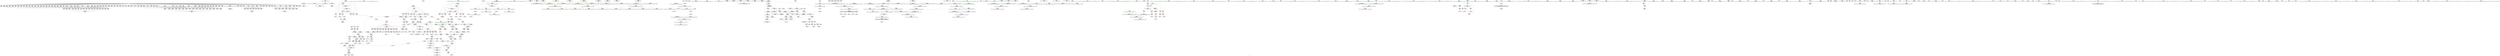 digraph "SVFG" {
	label="SVFG";

	Node0x5572954dc010 [shape=record,color=grey,label="{NodeID: 0\nNullPtr}"];
	Node0x5572954dc010 -> Node0x55729550afe0[style=solid];
	Node0x5572954dc010 -> Node0x55729550b0e0[style=solid];
	Node0x5572954dc010 -> Node0x55729550b1b0[style=solid];
	Node0x5572954dc010 -> Node0x55729550b280[style=solid];
	Node0x5572954dc010 -> Node0x55729550b350[style=solid];
	Node0x5572954dc010 -> Node0x55729550b420[style=solid];
	Node0x5572954dc010 -> Node0x55729550b4f0[style=solid];
	Node0x5572954dc010 -> Node0x55729550b5c0[style=solid];
	Node0x5572954dc010 -> Node0x55729550b690[style=solid];
	Node0x5572954dc010 -> Node0x55729550b760[style=solid];
	Node0x5572954dc010 -> Node0x5572955052a0[style=solid];
	Node0x5572954dc010 -> Node0x557295505370[style=solid];
	Node0x5572954dc010 -> Node0x557295505440[style=solid];
	Node0x5572954dc010 -> Node0x557295505510[style=solid];
	Node0x5572954dc010 -> Node0x5572955055e0[style=solid];
	Node0x5572954dc010 -> Node0x5572955056b0[style=solid];
	Node0x5572954dc010 -> Node0x557295505780[style=solid];
	Node0x5572954dc010 -> Node0x557295505850[style=solid];
	Node0x5572954dc010 -> Node0x557295505920[style=solid];
	Node0x5572954dc010 -> Node0x5572955059f0[style=solid];
	Node0x5572954dc010 -> Node0x557295505ac0[style=solid];
	Node0x5572954dc010 -> Node0x557295505b90[style=solid];
	Node0x5572954dc010 -> Node0x557295505c60[style=solid];
	Node0x5572954dc010 -> Node0x557295505d30[style=solid];
	Node0x5572954dc010 -> Node0x557295505e00[style=solid];
	Node0x5572954dc010 -> Node0x557295505ed0[style=solid];
	Node0x5572954dc010 -> Node0x557295505fa0[style=solid];
	Node0x5572954dc010 -> Node0x557295506070[style=solid];
	Node0x5572954dc010 -> Node0x557295506140[style=solid];
	Node0x5572954dc010 -> Node0x557295506210[style=solid];
	Node0x5572954dc010 -> Node0x5572955062e0[style=solid];
	Node0x5572954dc010 -> Node0x5572955063b0[style=solid];
	Node0x5572954dc010 -> Node0x557295506480[style=solid];
	Node0x5572954dc010 -> Node0x557295506550[style=solid];
	Node0x5572954dc010 -> Node0x557295506620[style=solid];
	Node0x5572954dc010 -> Node0x5572955066f0[style=solid];
	Node0x5572954dc010 -> Node0x5572955067c0[style=solid];
	Node0x5572954dc010 -> Node0x557295506890[style=solid];
	Node0x5572954dc010 -> Node0x557295506960[style=solid];
	Node0x5572954dc010 -> Node0x557295506a30[style=solid];
	Node0x5572954dc010 -> Node0x557295506b00[style=solid];
	Node0x5572954dc010 -> Node0x557295506bd0[style=solid];
	Node0x5572954dc010 -> Node0x557295506ca0[style=solid];
	Node0x5572954dc010 -> Node0x557295506d70[style=solid];
	Node0x5572954dc010 -> Node0x557295506e40[style=solid];
	Node0x5572954dc010 -> Node0x557295506f10[style=solid];
	Node0x5572954dc010 -> Node0x557295506fe0[style=solid];
	Node0x5572954dc010 -> Node0x5572955070b0[style=solid];
	Node0x5572954dc010 -> Node0x557295507180[style=solid];
	Node0x5572954dc010 -> Node0x55729550f850[style=solid];
	Node0x5572954dc010 -> Node0x55729550f8e0[style=solid];
	Node0x5572954dc010 -> Node0x55729550f9b0[style=solid];
	Node0x5572954dc010 -> Node0x55729550fa80[style=solid];
	Node0x5572954dc010 -> Node0x55729550fb50[style=solid];
	Node0x5572954dc010 -> Node0x55729550fc20[style=solid];
	Node0x5572954dc010 -> Node0x55729550fcf0[style=solid];
	Node0x5572954dc010 -> Node0x55729550fdc0[style=solid];
	Node0x5572954dc010 -> Node0x55729550fe90[style=solid];
	Node0x5572954dc010 -> Node0x55729550ff60[style=solid];
	Node0x5572954dc010 -> Node0x557295510030[style=solid];
	Node0x5572954dc010 -> Node0x557295510100[style=solid];
	Node0x5572954dc010 -> Node0x5572955101d0[style=solid];
	Node0x5572954dc010 -> Node0x5572955102a0[style=solid];
	Node0x5572954dc010 -> Node0x557295510370[style=solid];
	Node0x5572954dc010 -> Node0x557295510440[style=solid];
	Node0x5572954dc010 -> Node0x557295510510[style=solid];
	Node0x5572954dc010 -> Node0x5572955105e0[style=solid];
	Node0x5572954dc010 -> Node0x5572955106b0[style=solid];
	Node0x5572954dc010 -> Node0x557295510780[style=solid];
	Node0x5572954dc010 -> Node0x557295510850[style=solid];
	Node0x5572954dc010 -> Node0x557295510920[style=solid];
	Node0x5572954dc010 -> Node0x5572955109f0[style=solid];
	Node0x5572954dc010 -> Node0x557295510ac0[style=solid];
	Node0x5572954dc010 -> Node0x557295510b90[style=solid];
	Node0x5572954dc010 -> Node0x557295510c60[style=solid];
	Node0x5572954dc010 -> Node0x557295510d30[style=solid];
	Node0x5572954dc010 -> Node0x557295510e00[style=solid];
	Node0x5572954dc010 -> Node0x557295510ed0[style=solid];
	Node0x5572954dc010 -> Node0x557295510fa0[style=solid];
	Node0x5572954dc010 -> Node0x55729550e7e0[style=solid];
	Node0x55729550e8e0 [shape=record,color=blue,label="{NodeID: 443\n114\<--108\nch.addr\<--ch\n_Z7matchesciii\n}"];
	Node0x55729550e8e0 -> Node0x557295514780[style=dashed];
	Node0x55729550e8e0 -> Node0x557295514850[style=dashed];
	Node0x55729550e8e0 -> Node0x557295514920[style=dashed];
	Node0x557295511f20 [shape=record,color=black,label="{NodeID: 277\n174\<--196\n_Z7operateii_ret\<--cond\n_Z7operateii\n|{<s0>30|<s1>91}}"];
	Node0x557295511f20:s0 -> Node0x5572955bceb0[style=solid,color=blue];
	Node0x557295511f20:s1 -> Node0x5572955bc170[style=solid,color=blue];
	Node0x557295501d90 [shape=record,color=green,label="{NodeID: 111\n452\<--453\n_ZSt3minINSt7__cxx1112basic_stringIcSt11char_traitsIcESaIcEEEERKT_S8_S8_\<--_ZSt3minINSt7__cxx1112basic_stringIcSt11char_traitsIcESaIcEEEERKT_S8_S8__field_insensitive\n}"];
	Node0x55729556c430 [shape=record,color=black,label="{NodeID: 1052\nMR_49V_2 = PHI(MR_49V_1, MR_49V_3, )\npts\{338 \}\n}"];
	Node0x55729550bb70 [shape=record,color=red,label="{NodeID: 388\n635\<--335\n\<--sum\n_Z2goiiiii\n}"];
	Node0x55729550bb70 -> Node0x5572955408f0[style=solid];
	Node0x5572955c0950 [shape=record,color=black,label="{NodeID: 1329\n1212 = PHI()\n}"];
	Node0x557295506b00 [shape=record,color=black,label="{NodeID: 222\n515\<--3\n\<--dummyVal\n_Z2goiiiii\n}"];
	Node0x557295503040 [shape=record,color=green,label="{NodeID: 56\n114\<--115\nch.addr\<--ch.addr_field_insensitive\n_Z7matchesciii\n}"];
	Node0x557295503040 -> Node0x557295514780[style=solid];
	Node0x557295503040 -> Node0x557295514850[style=solid];
	Node0x557295503040 -> Node0x557295514920[style=solid];
	Node0x557295503040 -> Node0x55729550e8e0[style=solid];
	Node0x557295541f70 [shape=record,color=grey,label="{NodeID: 997\n671 = Binary(670, 164, )\n}"];
	Node0x557295541f70 -> Node0x557295512a80[style=solid];
	Node0x5572955214d0 [shape=record,color=blue,label="{NodeID: 499\n337\<--649\nwillCarry\<--div\n_Z2goiiiii\n}"];
	Node0x5572955214d0 -> Node0x55729550bde0[style=dashed];
	Node0x5572955214d0 -> Node0x55729557af30[style=dashed];
	Node0x557295514d30 [shape=record,color=red,label="{NodeID: 333\n147\<--120\n\<--idx.addr\n_Z7matchesciii\n}"];
	Node0x557295514d30 -> Node0x557295511be0[style=solid];
	Node0x5572955bceb0 [shape=record,color=black,label="{NodeID: 1274\n366 = PHI(174, )\n}"];
	Node0x5572955bceb0 -> Node0x557295544f70[style=solid];
	Node0x55729550a260 [shape=record,color=green,label="{NodeID: 167\n1032\<--1033\n_ZSt4endlIcSt11char_traitsIcEERSt13basic_ostreamIT_T0_ES6_\<--_ZSt4endlIcSt11char_traitsIcEERSt13basic_ostreamIT_T0_ES6__field_insensitive\n}"];
	Node0x5572954b88d0 [shape=record,color=green,label="{NodeID: 1\n7\<--1\n__dso_handle\<--dummyObj\nGlob }"];
	Node0x55729550e9b0 [shape=record,color=blue,label="{NodeID: 444\n116\<--109\ndigit.addr\<--digit\n_Z7matchesciii\n}"];
	Node0x55729550e9b0 -> Node0x5572955149f0[style=dashed];
	Node0x55729550e9b0 -> Node0x557295514ac0[style=dashed];
	Node0x55729550e9b0 -> Node0x557295514b90[style=dashed];
	Node0x557295511ff0 [shape=record,color=black,label="{NodeID: 278\n228\<--226\nconv\<--add\n_Z5stripNSt7__cxx1112basic_stringIcSt11char_traitsIcESaIcEEE\n}"];
	Node0x557295511ff0 -> Node0x5572955453f0[style=solid];
	Node0x557295501e90 [shape=record,color=green,label="{NodeID: 112\n455\<--456\n_ZNSt7__cxx1112basic_stringIcSt11char_traitsIcESaIcEEaSERKS4_\<--_ZNSt7__cxx1112basic_stringIcSt11char_traitsIcESaIcEEaSERKS4__field_insensitive\n}"];
	Node0x55729550bc40 [shape=record,color=red,label="{NodeID: 389\n648\<--335\n\<--sum\n_Z2goiiiii\n}"];
	Node0x55729550bc40 -> Node0x557295541070[style=solid];
	Node0x5572955c0a20 [shape=record,color=black,label="{NodeID: 1330\n219 = PHI(287, 295, 299, 315, 319, 323, )\n0th arg _Z5stripNSt7__cxx1112basic_stringIcSt11char_traitsIcESaIcEEE }"];
	Node0x557295506bd0 [shape=record,color=black,label="{NodeID: 223\n516\<--3\n\<--dummyVal\n_Z2goiiiii\n}"];
	Node0x557295506bd0 -> Node0x557295520970[style=solid];
	Node0x557295503110 [shape=record,color=green,label="{NodeID: 57\n116\<--117\ndigit.addr\<--digit.addr_field_insensitive\n_Z7matchesciii\n}"];
	Node0x557295503110 -> Node0x5572955149f0[style=solid];
	Node0x557295503110 -> Node0x557295514ac0[style=solid];
	Node0x557295503110 -> Node0x557295514b90[style=solid];
	Node0x557295503110 -> Node0x55729550e9b0[style=solid];
	Node0x5572955420f0 [shape=record,color=grey,label="{NodeID: 998\n776 = Binary(773, 775, )\n}"];
	Node0x5572955420f0 -> Node0x557295521dc0[style=solid];
	Node0x5572955215a0 [shape=record,color=blue,label="{NodeID: 500\n337\<--656\nwillCarry\<--\n_Z2goiiiii\n}"];
	Node0x5572955215a0 -> Node0x55729550bde0[style=dashed];
	Node0x5572955215a0 -> Node0x55729557af30[style=dashed];
	Node0x557295514e00 [shape=record,color=red,label="{NodeID: 334\n188\<--177\n\<--a.addr\n_Z7operateii\n}"];
	Node0x557295514e00 -> Node0x5572955417f0[style=solid];
	Node0x5572955bd080 [shape=record,color=black,label="{NodeID: 1275\n369 = PHI()\n}"];
	Node0x55729550a360 [shape=record,color=green,label="{NodeID: 168\n1034\<--1035\n_ZNSolsEPFRSoS_E\<--_ZNSolsEPFRSoS_E_field_insensitive\n}"];
	Node0x5572954d62d0 [shape=record,color=green,label="{NodeID: 2\n9\<--1\n\<--dummyObj\nCan only get source location for instruction, argument, global var or function.}"];
	Node0x55729550ea80 [shape=record,color=blue,label="{NodeID: 445\n118\<--110\nhasDigit.addr\<--hasDigit\n_Z7matchesciii\n}"];
	Node0x55729550ea80 -> Node0x557295514c60[style=dashed];
	Node0x5572955120c0 [shape=record,color=black,label="{NodeID: 279\n233\<--232\nconv1\<--\n_Z5stripNSt7__cxx1112basic_stringIcSt11char_traitsIcESaIcEEE\n}"];
	Node0x557295501f90 [shape=record,color=green,label="{NodeID: 113\n747\<--748\n__gxx_personality_v0\<--__gxx_personality_v0_field_insensitive\n}"];
	Node0x55729550bd10 [shape=record,color=red,label="{NodeID: 390\n652\<--335\n\<--sum\n_Z2goiiiii\n}"];
	Node0x55729550bd10 -> Node0x5572955438f0[style=solid];
	Node0x5572955c0fd0 [shape=record,color=black,label="{NodeID: 1331\n220 = PHI(289, 297, 301, 317, 321, 325, )\n1st arg _Z5stripNSt7__cxx1112basic_stringIcSt11char_traitsIcESaIcEEE }"];
	Node0x557295506ca0 [shape=record,color=black,label="{NodeID: 224\n518\<--3\n\<--dummyVal\n_Z2goiiiii\n}"];
	Node0x557295506ca0 -> Node0x557295520a40[style=solid];
	Node0x5572955031e0 [shape=record,color=green,label="{NodeID: 58\n118\<--119\nhasDigit.addr\<--hasDigit.addr_field_insensitive\n_Z7matchesciii\n}"];
	Node0x5572955031e0 -> Node0x557295514c60[style=solid];
	Node0x5572955031e0 -> Node0x55729550ea80[style=solid];
	Node0x557295542270 [shape=record,color=grey,label="{NodeID: 999\n226 = Binary(225, 227, )\n}"];
	Node0x557295542270 -> Node0x557295511ff0[style=solid];
	Node0x557295521670 [shape=record,color=blue,label="{NodeID: 501\n668\<--665\ncall128\<--conv126\n_Z2goiiiii\n}"];
	Node0x557295514ed0 [shape=record,color=red,label="{NodeID: 335\n192\<--177\n\<--a.addr\n_Z7operateii\n}"];
	Node0x557295514ed0 -> Node0x557295541af0[style=solid];
	Node0x5572955bd150 [shape=record,color=black,label="{NodeID: 1276\n370 = PHI()\n}"];
	Node0x5572955bd150 -> Node0x557295544f70[style=solid];
	Node0x55729550a460 [shape=record,color=green,label="{NodeID: 169\n1118\<--1119\nretval\<--retval_field_insensitive\n_ZSt3maxImERKT_S2_S2_\n}"];
	Node0x55729550a460 -> Node0x55729550db20[style=solid];
	Node0x55729550a460 -> Node0x557295523960[style=solid];
	Node0x55729550a460 -> Node0x557295523a30[style=solid];
	Node0x5572954d1900 [shape=record,color=green,label="{NodeID: 3\n35\<--1\n.str\<--dummyObj\nGlob }"];
	Node0x55729550eb50 [shape=record,color=blue,label="{NodeID: 446\n120\<--111\nidx.addr\<--idx\n_Z7matchesciii\n}"];
	Node0x55729550eb50 -> Node0x557295514d30[style=dashed];
	Node0x557295512190 [shape=record,color=black,label="{NodeID: 280\n238\<--237\nconv3\<--\n_Z5stripNSt7__cxx1112basic_stringIcSt11char_traitsIcESaIcEEE\n}"];
	Node0x557295512190 -> Node0x557295545570[style=solid];
	Node0x557295507330 [shape=record,color=green,label="{NodeID: 114\n762\<--763\n__lhs.addr\<--__lhs.addr_field_insensitive\n_ZStplIcSt11char_traitsIcESaIcEENSt7__cxx1112basic_stringIT_T0_T1_EEOS8_S9_\n}"];
	Node0x557295507330 -> Node0x55729550c120[style=solid];
	Node0x557295507330 -> Node0x55729550c1f0[style=solid];
	Node0x557295507330 -> Node0x55729550c2c0[style=solid];
	Node0x557295507330 -> Node0x55729550c390[style=solid];
	Node0x557295507330 -> Node0x557295521c20[style=solid];
	Node0x55729550bde0 [shape=record,color=red,label="{NodeID: 391\n659\<--337\n\<--willCarry\n_Z2goiiiii\n}"];
	Node0x55729550bde0 -> Node0x557295543a70[style=solid];
	Node0x5572955c1370 [shape=record,color=black,label="{NodeID: 1332\n1225 = PHI(798, 808, 830, 848, 1152, )\n0th arg _ZSt4moveIRNSt7__cxx1112basic_stringIcSt11char_traitsIcESaIcEEEEONSt16remove_referenceIT_E4typeEOS8_ }"];
	Node0x5572955c1370 -> Node0x557295523e40[style=solid];
	Node0x557295506d70 [shape=record,color=black,label="{NodeID: 225\n521\<--3\n\<--dummyVal\n_Z2goiiiii\n}"];
	Node0x557295589590 [shape=record,color=yellow,style=double,label="{NodeID: 1166\n90V_1 = ENCHI(MR_90V_0)\npts\{906 \}\nFun[_ZSt3maxImERKT_S2_S2_]}"];
	Node0x557295589590 -> Node0x55729550e000[style=dashed];
	Node0x5572955032b0 [shape=record,color=green,label="{NodeID: 59\n120\<--121\nidx.addr\<--idx.addr_field_insensitive\n_Z7matchesciii\n}"];
	Node0x5572955032b0 -> Node0x557295514d30[style=solid];
	Node0x5572955032b0 -> Node0x55729550eb50[style=solid];
	Node0x5572955423f0 [shape=record,color=grey,label="{NodeID: 1000\n347 = cmp(345, 346, )\n}"];
	Node0x557295521740 [shape=record,color=blue,label="{NodeID: 502\n675\<--672\ncall132\<--conv130\n_Z2goiiiii\n}"];
	Node0x557295514fa0 [shape=record,color=red,label="{NodeID: 336\n189\<--179\n\<--b.addr\n_Z7operateii\n}"];
	Node0x557295514fa0 -> Node0x5572955417f0[style=solid];
	Node0x5572955bd220 [shape=record,color=black,label="{NodeID: 1277\n451 = PHI(854, )\n}"];
	Node0x55729550a530 [shape=record,color=green,label="{NodeID: 170\n1120\<--1121\n__a.addr\<--__a.addr_field_insensitive\n_ZSt3maxImERKT_S2_S2_\n}"];
	Node0x55729550a530 -> Node0x55729550dbf0[style=solid];
	Node0x55729550a530 -> Node0x55729550dcc0[style=solid];
	Node0x55729550a530 -> Node0x5572955237c0[style=solid];
	Node0x5572954d1990 [shape=record,color=green,label="{NodeID: 4\n37\<--1\n.str.8\<--dummyObj\nGlob }"];
	Node0x55729550ec20 [shape=record,color=blue,label="{NodeID: 447\n112\<--132\nretval\<--cmp1\n_Z7matchesciii\n}"];
	Node0x55729550ec20 -> Node0x55729556ec30[style=dashed];
	Node0x557295512260 [shape=record,color=black,label="{NodeID: 281\n249\<--248\nconv5\<--\n_Z5stripNSt7__cxx1112basic_stringIcSt11char_traitsIcESaIcEEE\n}"];
	Node0x557295507400 [shape=record,color=green,label="{NodeID: 115\n764\<--765\n__rhs.addr\<--__rhs.addr_field_insensitive\n_ZStplIcSt11char_traitsIcESaIcEENSt7__cxx1112basic_stringIT_T0_T1_EEOS8_S9_\n}"];
	Node0x557295507400 -> Node0x55729550c460[style=solid];
	Node0x557295507400 -> Node0x55729550c530[style=solid];
	Node0x557295507400 -> Node0x55729550c600[style=solid];
	Node0x557295507400 -> Node0x55729550c6d0[style=solid];
	Node0x557295507400 -> Node0x557295521cf0[style=solid];
	Node0x55729550beb0 [shape=record,color=red,label="{NodeID: 392\n571\<--570\n\<--call80\n_Z2goiiiii\n|{<s0>86}}"];
	Node0x55729550beb0:s0 -> Node0x5572955c2f20[style=solid,color=red];
	Node0x5572955c1580 [shape=record,color=black,label="{NodeID: 1333\n855 = PHI(303, )\n0th arg _ZSt3minINSt7__cxx1112basic_stringIcSt11char_traitsIcESaIcEEEERKT_S8_S8_ }"];
	Node0x5572955c1580 -> Node0x5572955222a0[style=solid];
	Node0x557295506e40 [shape=record,color=black,label="{NodeID: 226\n522\<--3\n\<--dummyVal\n_Z2goiiiii\n}"];
	Node0x557295506e40 -> Node0x557295520b10[style=solid];
	Node0x557295503380 [shape=record,color=green,label="{NodeID: 60\n150\<--151\n_ZNKSt7__cxx1112basic_stringIcSt11char_traitsIcESaIcEE4sizeEv\<--_ZNKSt7__cxx1112basic_stringIcSt11char_traitsIcESaIcEE4sizeEv_field_insensitive\n}"];
	Node0x557295542570 [shape=record,color=grey,label="{NodeID: 1001\n1130 = cmp(1127, 1129, )\n}"];
	Node0x557295521810 [shape=record,color=blue,label="{NodeID: 503\n682\<--679\ncall136\<--conv134\n_Z2goiiiii\n}"];
	Node0x557295515070 [shape=record,color=red,label="{NodeID: 337\n193\<--179\n\<--b.addr\n_Z7operateii\n}"];
	Node0x557295515070 -> Node0x557295541af0[style=solid];
	Node0x5572955bd3c0 [shape=record,color=black,label="{NodeID: 1278\n454 = PHI()\n}"];
	Node0x55729550a600 [shape=record,color=green,label="{NodeID: 171\n1122\<--1123\n__b.addr\<--__b.addr_field_insensitive\n_ZSt3maxImERKT_S2_S2_\n}"];
	Node0x55729550a600 -> Node0x55729550dd90[style=solid];
	Node0x55729550a600 -> Node0x55729550de60[style=solid];
	Node0x55729550a600 -> Node0x557295523890[style=solid];
	Node0x5572954d3020 [shape=record,color=green,label="{NodeID: 5\n39\<--1\n__PRETTY_FUNCTION__._Z2goiiiii\<--dummyObj\nGlob }"];
	Node0x55729550ecf0 [shape=record,color=blue,label="{NodeID: 448\n112\<--156\nretval\<--\n_Z7matchesciii\n}"];
	Node0x55729550ecf0 -> Node0x55729556ec30[style=dashed];
	Node0x557295512330 [shape=record,color=black,label="{NodeID: 282\n345\<--344\nconv\<--\n_Z2goiiiii\n}"];
	Node0x557295512330 -> Node0x5572955423f0[style=solid];
	Node0x5572955074d0 [shape=record,color=green,label="{NodeID: 116\n766\<--767\n__size\<--__size_field_insensitive\n_ZStplIcSt11char_traitsIcESaIcEENSt7__cxx1112basic_stringIT_T0_T1_EEOS8_S9_\n}"];
	Node0x5572955074d0 -> Node0x55729550c7a0[style=solid];
	Node0x5572955074d0 -> Node0x55729550c870[style=solid];
	Node0x5572955074d0 -> Node0x557295521dc0[style=solid];
	Node0x55729550bf80 [shape=record,color=red,label="{NodeID: 393\n585\<--584\n\<--call87\n_Z2goiiiii\n|{<s0>88}}"];
	Node0x55729550bf80:s0 -> Node0x5572955c2f20[style=solid,color=red];
	Node0x5572955c1690 [shape=record,color=black,label="{NodeID: 1334\n856 = PHI(32, )\n1st arg _ZSt3minINSt7__cxx1112basic_stringIcSt11char_traitsIcESaIcEEEERKT_S8_S8_ }"];
	Node0x5572955c1690 -> Node0x557295522370[style=solid];
	Node0x557295506f10 [shape=record,color=black,label="{NodeID: 227\n524\<--3\n\<--dummyVal\n_Z2goiiiii\n}"];
	Node0x557295506f10 -> Node0x557295520be0[style=solid];
	Node0x557295589750 [shape=record,color=yellow,style=double,label="{NodeID: 1168\n99V_1 = ENCHI(MR_99V_0)\npts\{902 904 \}\nFun[_ZSt3maxImERKT_S2_S2_]}"];
	Node0x557295589750 -> Node0x55729550df30[style=dashed];
	Node0x557295589750 -> Node0x55729550e000[style=dashed];
	Node0x557295503480 [shape=record,color=green,label="{NodeID: 61\n172\<--173\n_Z7operateii\<--_Z7operateii_field_insensitive\n}"];
	Node0x5572955426f0 [shape=record,color=grey,label="{NodeID: 1002\n704 = cmp(703, 133, )\n}"];
	Node0x5572955218e0 [shape=record,color=blue,label="{NodeID: 504\n333\<--715\ncarried\<--inc\n_Z2goiiiii\n}"];
	Node0x5572955218e0 -> Node0x557295517500[style=dashed];
	Node0x5572955218e0 -> Node0x5572955175d0[style=dashed];
	Node0x5572955218e0 -> Node0x55729550b830[style=dashed];
	Node0x5572955218e0 -> Node0x55729550b900[style=dashed];
	Node0x5572955218e0 -> Node0x55729550b9d0[style=dashed];
	Node0x5572955218e0 -> Node0x55729550baa0[style=dashed];
	Node0x5572955218e0 -> Node0x5572955218e0[style=dashed];
	Node0x5572955218e0 -> Node0x557295574b30[style=dashed];
	Node0x557295515140 [shape=record,color=red,label="{NodeID: 338\n225\<--221\n\<--left\n_Z5stripNSt7__cxx1112basic_stringIcSt11char_traitsIcESaIcEEE\n}"];
	Node0x557295515140 -> Node0x557295542270[style=solid];
	Node0x5572955bd490 [shape=record,color=black,label="{NodeID: 1279\n598 = PHI()\n}"];
	Node0x5572955bd490 -> Node0x55729550c050[style=solid];
	Node0x55729550a6d0 [shape=record,color=green,label="{NodeID: 172\n1144\<--1145\n__lhs.addr\<--__lhs.addr_field_insensitive\n_ZStplIcSt11char_traitsIcESaIcEENSt7__cxx1112basic_stringIT_T0_T1_EEOS8_RKS8_\n}"];
	Node0x55729550a6d0 -> Node0x55729550e0d0[style=solid];
	Node0x55729550a6d0 -> Node0x557295523b00[style=solid];
	Node0x5572954d30e0 [shape=record,color=green,label="{NodeID: 6\n41\<--1\n.str.9\<--dummyObj\nGlob }"];
	Node0x55729550edc0 [shape=record,color=blue,label="{NodeID: 449\n112\<--165\nretval\<--cmp11\n_Z7matchesciii\n}"];
	Node0x55729550edc0 -> Node0x55729556ec30[style=dashed];
	Node0x557295512400 [shape=record,color=black,label="{NodeID: 283\n569\<--568\nconv79\<--\n_Z2goiiiii\n}"];
	Node0x5572955075a0 [shape=record,color=green,label="{NodeID: 117\n768\<--769\n__cond\<--__cond_field_insensitive\n_ZStplIcSt11char_traitsIcESaIcEENSt7__cxx1112basic_stringIT_T0_T1_EEOS8_S9_\n}"];
	Node0x5572955075a0 -> Node0x55729550c940[style=solid];
	Node0x5572955075a0 -> Node0x557295521e90[style=solid];
	Node0x55729550c050 [shape=record,color=red,label="{NodeID: 394\n599\<--598\n\<--call94\n_Z2goiiiii\n|{<s0>90}}"];
	Node0x55729550c050:s0 -> Node0x5572955c2f20[style=solid,color=red];
	Node0x5572955c17a0 [shape=record,color=black,label="{NodeID: 1335\n272 = PHI(685, 133, )\n0th arg _Z2goiiiii }"];
	Node0x5572955c17a0 -> Node0x55729550f1d0[style=solid];
	Node0x557295506fe0 [shape=record,color=black,label="{NodeID: 228\n527\<--3\n\<--dummyVal\n_Z2goiiiii\n}"];
	Node0x557295503580 [shape=record,color=green,label="{NodeID: 62\n177\<--178\na.addr\<--a.addr_field_insensitive\n_Z7operateii\n}"];
	Node0x557295503580 -> Node0x557295514e00[style=solid];
	Node0x557295503580 -> Node0x557295514ed0[style=solid];
	Node0x557295503580 -> Node0x55729550ee90[style=solid];
	Node0x557295542870 [shape=record,color=grey,label="{NodeID: 1003\n707 = cmp(706, 133, )\n}"];
	Node0x557295542870 -> Node0x55729553d890[style=solid];
	Node0x5572955219b0 [shape=record,color=blue,label="{NodeID: 505\n331\<--721\ncd\<--inc153\n_Z2goiiiii\n}"];
	Node0x5572955219b0 -> Node0x557295517020[style=dashed];
	Node0x5572955219b0 -> Node0x5572955170f0[style=dashed];
	Node0x5572955219b0 -> Node0x5572955171c0[style=dashed];
	Node0x5572955219b0 -> Node0x557295517290[style=dashed];
	Node0x5572955219b0 -> Node0x557295517360[style=dashed];
	Node0x5572955219b0 -> Node0x557295517430[style=dashed];
	Node0x5572955219b0 -> Node0x5572955219b0[style=dashed];
	Node0x5572955219b0 -> Node0x557295576e30[style=dashed];
	Node0x557295515210 [shape=record,color=red,label="{NodeID: 339\n232\<--221\n\<--left\n_Z5stripNSt7__cxx1112basic_stringIcSt11char_traitsIcESaIcEEE\n}"];
	Node0x557295515210 -> Node0x5572955120c0[style=solid];
	Node0x5572955bd560 [shape=record,color=black,label="{NodeID: 1280\n603 = PHI(107, )\n}"];
	Node0x55729550a7a0 [shape=record,color=green,label="{NodeID: 173\n1146\<--1147\n__rhs.addr\<--__rhs.addr_field_insensitive\n_ZStplIcSt11char_traitsIcESaIcEENSt7__cxx1112basic_stringIT_T0_T1_EEOS8_RKS8_\n}"];
	Node0x55729550a7a0 -> Node0x55729550e1a0[style=solid];
	Node0x55729550a7a0 -> Node0x557295523bd0[style=solid];
	Node0x5572954d31a0 [shape=record,color=green,label="{NodeID: 7\n43\<--1\n_ZSt3cin\<--dummyObj\nGlob }"];
	Node0x55729550ee90 [shape=record,color=blue,label="{NodeID: 450\n177\<--175\na.addr\<--a\n_Z7operateii\n}"];
	Node0x55729550ee90 -> Node0x557295514e00[style=dashed];
	Node0x55729550ee90 -> Node0x557295514ed0[style=dashed];
	Node0x5572955124d0 [shape=record,color=black,label="{NodeID: 284\n583\<--582\nconv86\<--\n_Z2goiiiii\n}"];
	Node0x557295507670 [shape=record,color=green,label="{NodeID: 118\n781\<--782\n_ZNKSt7__cxx1112basic_stringIcSt11char_traitsIcESaIcEE8capacityEv\<--_ZNKSt7__cxx1112basic_stringIcSt11char_traitsIcESaIcEE8capacityEv_field_insensitive\n}"];
	Node0x55729550c120 [shape=record,color=red,label="{NodeID: 395\n772\<--762\n\<--__lhs.addr\n_ZStplIcSt11char_traitsIcESaIcEENSt7__cxx1112basic_stringIT_T0_T1_EEOS8_S9_\n}"];
	Node0x5572955c18f0 [shape=record,color=black,label="{NodeID: 1336\n273 = PHI(686, 133, )\n1st arg _Z2goiiiii }"];
	Node0x5572955c18f0 -> Node0x55729550f2a0[style=solid];
	Node0x5572955070b0 [shape=record,color=black,label="{NodeID: 229\n528\<--3\n\<--dummyVal\n_Z2goiiiii\n}"];
	Node0x5572955070b0 -> Node0x557295520cb0[style=solid];
	Node0x557295503650 [shape=record,color=green,label="{NodeID: 63\n179\<--180\nb.addr\<--b.addr_field_insensitive\n_Z7operateii\n}"];
	Node0x557295503650 -> Node0x557295514fa0[style=solid];
	Node0x557295503650 -> Node0x557295515070[style=solid];
	Node0x557295503650 -> Node0x55729550ef60[style=solid];
	Node0x5572955429f0 [shape=record,color=grey,label="{NodeID: 1004\n699 = cmp(698, 133, )\n}"];
	Node0x5572955429f0 -> Node0x55729553de30[style=solid];
	Node0x557295521a80 [shape=record,color=blue,label="{NodeID: 506\n329\<--727\nbd\<--inc157\n_Z2goiiiii\n}"];
	Node0x557295521a80 -> Node0x557295516b40[style=dashed];
	Node0x557295521a80 -> Node0x557295516c10[style=dashed];
	Node0x557295521a80 -> Node0x557295516ce0[style=dashed];
	Node0x557295521a80 -> Node0x557295516db0[style=dashed];
	Node0x557295521a80 -> Node0x557295516e80[style=dashed];
	Node0x557295521a80 -> Node0x557295516f50[style=dashed];
	Node0x557295521a80 -> Node0x557295521a80[style=dashed];
	Node0x557295521a80 -> Node0x55729557cd30[style=dashed];
	Node0x5572955152e0 [shape=record,color=red,label="{NodeID: 340\n244\<--221\n\<--left\n_Z5stripNSt7__cxx1112basic_stringIcSt11char_traitsIcESaIcEEE\n}"];
	Node0x5572955152e0 -> Node0x5572955414f0[style=solid];
	Node0x5572955bd670 [shape=record,color=black,label="{NodeID: 1281\n570 = PHI()\n}"];
	Node0x5572955bd670 -> Node0x55729550beb0[style=solid];
	Node0x55729550a870 [shape=record,color=green,label="{NodeID: 174\n1188\<--1189\n__lhs.addr\<--__lhs.addr_field_insensitive\n_ZStltIcSt11char_traitsIcESaIcEEbRKNSt7__cxx1112basic_stringIT_T0_T1_EESA_\n}"];
	Node0x55729550a870 -> Node0x55729550e270[style=solid];
	Node0x55729550a870 -> Node0x557295523ca0[style=solid];
	Node0x5572954cda90 [shape=record,color=green,label="{NodeID: 8\n44\<--1\n.str.10\<--dummyObj\nGlob }"];
	Node0x55729550ef60 [shape=record,color=blue,label="{NodeID: 451\n179\<--176\nb.addr\<--b\n_Z7operateii\n}"];
	Node0x55729550ef60 -> Node0x557295514fa0[style=dashed];
	Node0x55729550ef60 -> Node0x557295515070[style=dashed];
	Node0x5572955125a0 [shape=record,color=black,label="{NodeID: 285\n597\<--596\nconv93\<--\n_Z2goiiiii\n}"];
	Node0x557295507770 [shape=record,color=green,label="{NodeID: 119\n800\<--801\n_ZNSt7__cxx1112basic_stringIcSt11char_traitsIcESaIcEE6insertEmRKS4_\<--_ZNSt7__cxx1112basic_stringIcSt11char_traitsIcESaIcEE6insertEmRKS4__field_insensitive\n}"];
	Node0x55729556ec30 [shape=record,color=black,label="{NodeID: 1060\nMR_2V_3 = PHI(MR_2V_5, MR_2V_2, MR_2V_4, )\npts\{113 \}\n}"];
	Node0x55729556ec30 -> Node0x5572955146b0[style=dashed];
	Node0x55729550c1f0 [shape=record,color=red,label="{NodeID: 396\n779\<--762\n\<--__lhs.addr\n_ZStplIcSt11char_traitsIcESaIcEENSt7__cxx1112basic_stringIT_T0_T1_EEOS8_S9_\n}"];
	Node0x5572955c1a40 [shape=record,color=black,label="{NodeID: 1337\n274 = PHI(694, 133, )\n2nd arg _Z2goiiiii }"];
	Node0x5572955c1a40 -> Node0x55729550f370[style=solid];
	Node0x557295507180 [shape=record,color=black,label="{NodeID: 230\n530\<--3\n\<--dummyVal\n_Z2goiiiii\n}"];
	Node0x557295507180 -> Node0x557295520d80[style=solid];
	Node0x557295503720 [shape=record,color=green,label="{NodeID: 64\n198\<--199\n__cxx_global_var_init.4\<--__cxx_global_var_init.4_field_insensitive\n}"];
	Node0x557295542b70 [shape=record,color=grey,label="{NodeID: 1005\n696 = cmp(695, 133, )\n}"];
	Node0x557295521b50 [shape=record,color=blue,label="{NodeID: 507\n327\<--733\nad\<--inc161\n_Z2goiiiii\n}"];
	Node0x557295521b50 -> Node0x557295516660[style=dashed];
	Node0x557295521b50 -> Node0x557295516730[style=dashed];
	Node0x557295521b50 -> Node0x557295516800[style=dashed];
	Node0x557295521b50 -> Node0x5572955168d0[style=dashed];
	Node0x557295521b50 -> Node0x5572955169a0[style=dashed];
	Node0x557295521b50 -> Node0x557295516a70[style=dashed];
	Node0x557295521b50 -> Node0x557295521b50[style=dashed];
	Node0x557295521b50 -> Node0x55729556ab30[style=dashed];
	Node0x5572955153b0 [shape=record,color=red,label="{NodeID: 341\n248\<--221\n\<--left\n_Z5stripNSt7__cxx1112basic_stringIcSt11char_traitsIcESaIcEEE\n}"];
	Node0x5572955153b0 -> Node0x557295512260[style=solid];
	Node0x5572955bd770 [shape=record,color=black,label="{NodeID: 1282\n575 = PHI(107, )\n}"];
	Node0x55729550a940 [shape=record,color=green,label="{NodeID: 175\n1190\<--1191\n__rhs.addr\<--__rhs.addr_field_insensitive\n_ZStltIcSt11char_traitsIcESaIcEEbRKNSt7__cxx1112basic_stringIT_T0_T1_EESA_\n}"];
	Node0x55729550a940 -> Node0x55729550e340[style=solid];
	Node0x55729550a940 -> Node0x557295523d70[style=solid];
	Node0x5572954cdb50 [shape=record,color=green,label="{NodeID: 9\n46\<--1\n_ZSt4cout\<--dummyObj\nGlob }"];
	Node0x55729550f030 [shape=record,color=blue,label="{NodeID: 452\n221\<--133\nleft\<--\n_Z5stripNSt7__cxx1112basic_stringIcSt11char_traitsIcESaIcEEE\n}"];
	Node0x55729550f030 -> Node0x55729557c330[style=dashed];
	Node0x557295512670 [shape=record,color=black,label="{NodeID: 286\n613\<--612\nconv100\<--\n_Z2goiiiii\n}"];
	Node0x557295512670 -> Node0x557295544970[style=solid];
	Node0x557295507870 [shape=record,color=green,label="{NodeID: 120\n803\<--804\n_ZSt4moveIRNSt7__cxx1112basic_stringIcSt11char_traitsIcESaIcEEEEONSt16remove_referenceIT_E4typeEOS8_\<--_ZSt4moveIRNSt7__cxx1112basic_stringIcSt11char_traitsIcESaIcEEEEONSt16remove_referenceIT_E4typeEOS8__field_insensitive\n}"];
	Node0x55729550c2c0 [shape=record,color=red,label="{NodeID: 397\n797\<--762\n\<--__lhs.addr\n_ZStplIcSt11char_traitsIcESaIcEENSt7__cxx1112basic_stringIT_T0_T1_EEOS8_S9_\n}"];
	Node0x5572955c1b90 [shape=record,color=black,label="{NodeID: 1338\n275 = PHI(702, 133, )\n3rd arg _Z2goiiiii }"];
	Node0x5572955c1b90 -> Node0x55729550f440[style=solid];
	Node0x55729550f850 [shape=record,color=black,label="{NodeID: 231\n554\<--3\n\<--dummyVal\n_Z2goiiiii\n}"];
	Node0x557295503820 [shape=record,color=green,label="{NodeID: 65\n204\<--205\n__cxx_global_var_init.5\<--__cxx_global_var_init.5_field_insensitive\n}"];
	Node0x557295542cf0 [shape=record,color=grey,label="{NodeID: 1006\n691 = cmp(690, 133, )\n}"];
	Node0x557295542cf0 -> Node0x55729553e970[style=solid];
	Node0x557295521c20 [shape=record,color=blue,label="{NodeID: 508\n762\<--760\n__lhs.addr\<--__lhs\n_ZStplIcSt11char_traitsIcESaIcEENSt7__cxx1112basic_stringIT_T0_T1_EEOS8_S9_\n}"];
	Node0x557295521c20 -> Node0x55729550c120[style=dashed];
	Node0x557295521c20 -> Node0x55729550c1f0[style=dashed];
	Node0x557295521c20 -> Node0x55729550c2c0[style=dashed];
	Node0x557295521c20 -> Node0x55729550c390[style=dashed];
	Node0x557295515480 [shape=record,color=red,label="{NodeID: 342\n237\<--234\n\<--call2\n_Z5stripNSt7__cxx1112basic_stringIcSt11char_traitsIcESaIcEEE\n}"];
	Node0x557295515480 -> Node0x557295512190[style=solid];
	Node0x5572955bd8b0 [shape=record,color=black,label="{NodeID: 1283\n584 = PHI()\n}"];
	Node0x5572955bd8b0 -> Node0x55729550bf80[style=solid];
	Node0x55729550aa10 [shape=record,color=green,label="{NodeID: 176\n1197\<--1198\n_ZNKSt7__cxx1112basic_stringIcSt11char_traitsIcESaIcEE7compareERKS4_\<--_ZNKSt7__cxx1112basic_stringIcSt11char_traitsIcESaIcEE7compareERKS4__field_insensitive\n}"];
	Node0x5572954cdc10 [shape=record,color=green,label="{NodeID: 10\n47\<--1\n.str.11\<--dummyObj\nGlob }"];
	Node0x55729550f100 [shape=record,color=blue,label="{NodeID: 453\n221\<--245\nleft\<--inc\n_Z5stripNSt7__cxx1112basic_stringIcSt11char_traitsIcESaIcEEE\n}"];
	Node0x55729550f100 -> Node0x55729557c330[style=dashed];
	Node0x557295512740 [shape=record,color=black,label="{NodeID: 287\n621\<--620\nconv105\<--\n_Z2goiiiii\n}"];
	Node0x557295512740 -> Node0x557295544670[style=solid];
	Node0x557295507970 [shape=record,color=green,label="{NodeID: 121\n809\<--810\n_ZNSt7__cxx1112basic_stringIcSt11char_traitsIcESaIcEE6appendERKS4_\<--_ZNSt7__cxx1112basic_stringIcSt11char_traitsIcESaIcEE6appendERKS4__field_insensitive\n}"];
	Node0x55729550c390 [shape=record,color=red,label="{NodeID: 398\n806\<--762\n\<--__lhs.addr\n_ZStplIcSt11char_traitsIcESaIcEENSt7__cxx1112basic_stringIT_T0_T1_EEOS8_S9_\n}"];
	Node0x5572955c1ce0 [shape=record,color=black,label="{NodeID: 1339\n276 = PHI(710, 133, )\n4th arg _Z2goiiiii }"];
	Node0x5572955c1ce0 -> Node0x55729550f510[style=solid];
	Node0x55729550f8e0 [shape=record,color=black,label="{NodeID: 232\n555\<--3\n\<--dummyVal\n_Z2goiiiii\n}"];
	Node0x55729550f8e0 -> Node0x557295520e50[style=solid];
	Node0x557295503920 [shape=record,color=green,label="{NodeID: 66\n210\<--211\n__cxx_global_var_init.6\<--__cxx_global_var_init.6_field_insensitive\n}"];
	Node0x557295542e70 [shape=record,color=grey,label="{NodeID: 1007\n688 = cmp(687, 133, )\n}"];
	Node0x557295521cf0 [shape=record,color=blue,label="{NodeID: 509\n764\<--761\n__rhs.addr\<--__rhs\n_ZStplIcSt11char_traitsIcESaIcEENSt7__cxx1112basic_stringIT_T0_T1_EEOS8_S9_\n}"];
	Node0x557295521cf0 -> Node0x55729550c460[style=dashed];
	Node0x557295521cf0 -> Node0x55729550c530[style=dashed];
	Node0x557295521cf0 -> Node0x55729550c600[style=dashed];
	Node0x557295521cf0 -> Node0x55729550c6d0[style=dashed];
	Node0x557295515550 [shape=record,color=red,label="{NodeID: 343\n344\<--277\n\<--idx.addr\n_Z2goiiiii\n}"];
	Node0x557295515550 -> Node0x557295512330[style=solid];
	Node0x5572955bd9b0 [shape=record,color=black,label="{NodeID: 1284\n589 = PHI(107, )\n}"];
	Node0x55729550ab10 [shape=record,color=green,label="{NodeID: 177\n1204\<--1205\n__clang_call_terminate\<--__clang_call_terminate_field_insensitive\n}"];
	Node0x5572954cdd10 [shape=record,color=green,label="{NodeID: 11\n49\<--1\n.str.12\<--dummyObj\nGlob }"];
	Node0x55729550f1d0 [shape=record,color=blue,label="{NodeID: 454\n277\<--272\nidx.addr\<--idx\n_Z2goiiiii\n}"];
	Node0x55729550f1d0 -> Node0x557295515550[style=dashed];
	Node0x55729550f1d0 -> Node0x557295515620[style=dashed];
	Node0x55729550f1d0 -> Node0x5572955156f0[style=dashed];
	Node0x55729550f1d0 -> Node0x5572955157c0[style=dashed];
	Node0x55729550f1d0 -> Node0x557295515890[style=dashed];
	Node0x55729550f1d0 -> Node0x557295515960[style=dashed];
	Node0x55729550f1d0 -> Node0x557295515a30[style=dashed];
	Node0x55729550f1d0 -> Node0x557295515b00[style=dashed];
	Node0x55729550f1d0 -> Node0x557295515bd0[style=dashed];
	Node0x55729550f1d0 -> Node0x557295515ca0[style=dashed];
	Node0x55729550f1d0 -> Node0x557295515d70[style=dashed];
	Node0x557295512810 [shape=record,color=black,label="{NodeID: 288\n645\<--644\nconv116\<--\n_Z2goiiiii\n}"];
	Node0x557295512810 -> Node0x5572955435f0[style=solid];
	Node0x557295507a70 [shape=record,color=green,label="{NodeID: 122\n815\<--816\n_ZNSt7__cxx1112basic_stringIcSt11char_traitsIcESaIcEEC1EOS4_\<--_ZNSt7__cxx1112basic_stringIcSt11char_traitsIcESaIcEEC1EOS4__field_insensitive\n}"];
	Node0x55729550c460 [shape=record,color=red,label="{NodeID: 399\n774\<--764\n\<--__rhs.addr\n_ZStplIcSt11char_traitsIcESaIcEENSt7__cxx1112basic_stringIT_T0_T1_EEOS8_S9_\n}"];
	Node0x5572955c1e30 [shape=record,color=black,label="{NodeID: 1340\n175 = PHI(359, 629, )\n0th arg _Z7operateii }"];
	Node0x5572955c1e30 -> Node0x55729550ee90[style=solid];
	Node0x55729550f9b0 [shape=record,color=black,label="{NodeID: 233\n557\<--3\n\<--dummyVal\n_Z2goiiiii\n}"];
	Node0x55729550f9b0 -> Node0x557295520f20[style=solid];
	Node0x557295503a20 [shape=record,color=green,label="{NodeID: 67\n216\<--217\n_Z5stripNSt7__cxx1112basic_stringIcSt11char_traitsIcESaIcEEE\<--_Z5stripNSt7__cxx1112basic_stringIcSt11char_traitsIcESaIcEEE_field_insensitive\n}"];
	Node0x557295542ff0 [shape=record,color=grey,label="{NodeID: 1008\n350 = cmp(349, 133, )\n}"];
	Node0x557295521dc0 [shape=record,color=blue,label="{NodeID: 510\n766\<--776\n__size\<--add\n_ZStplIcSt11char_traitsIcESaIcEENSt7__cxx1112basic_stringIT_T0_T1_EEOS8_S9_\n}"];
	Node0x557295521dc0 -> Node0x55729550c7a0[style=dashed];
	Node0x557295521dc0 -> Node0x55729550c870[style=dashed];
	Node0x557295515620 [shape=record,color=red,label="{NodeID: 344\n568\<--277\n\<--idx.addr\n_Z2goiiiii\n}"];
	Node0x557295515620 -> Node0x557295512400[style=solid];
	Node0x5572955bdaf0 [shape=record,color=black,label="{NodeID: 1285\n682 = PHI()\n}"];
	Node0x5572955bdaf0 -> Node0x557295521810[style=solid];
	Node0x55729550ac10 [shape=record,color=green,label="{NodeID: 178\n1213\<--1214\n__cxa_begin_catch\<--__cxa_begin_catch_field_insensitive\n}"];
	Node0x5572954cde10 [shape=record,color=green,label="{NodeID: 12\n52\<--1\n\<--dummyObj\nCan only get source location for instruction, argument, global var or function.}"];
	Node0x55729550f2a0 [shape=record,color=blue,label="{NodeID: 455\n279\<--273\nneedToCarry.addr\<--needToCarry\n_Z2goiiiii\n}"];
	Node0x55729550f2a0 -> Node0x557295515e40[style=dashed];
	Node0x55729550f2a0 -> Node0x557295515f10[style=dashed];
	Node0x5572955128e0 [shape=record,color=black,label="{NodeID: 289\n665\<--664\nconv126\<--add125\n_Z2goiiiii\n}"];
	Node0x5572955128e0 -> Node0x557295521670[style=solid];
	Node0x557295507b70 [shape=record,color=green,label="{NodeID: 123\n822\<--823\n__lhs.addr\<--__lhs.addr_field_insensitive\n_ZStplIcSt11char_traitsIcESaIcEENSt7__cxx1112basic_stringIT_T0_T1_EEOS8_PKS5_\n}"];
	Node0x557295507b70 -> Node0x55729550ca10[style=solid];
	Node0x557295507b70 -> Node0x557295521f60[style=solid];
	Node0x55729550c530 [shape=record,color=red,label="{NodeID: 400\n786\<--764\n\<--__rhs.addr\n_ZStplIcSt11char_traitsIcESaIcEENSt7__cxx1112basic_stringIT_T0_T1_EEOS8_S9_\n}"];
	Node0x5572955c1f80 [shape=record,color=black,label="{NodeID: 1341\n176 = PHI(365, 630, )\n1st arg _Z7operateii }"];
	Node0x5572955c1f80 -> Node0x55729550ef60[style=solid];
	Node0x55729550fa80 [shape=record,color=black,label="{NodeID: 234\n739\<--3\nlpad.val\<--dummyVal\n_Z2goiiiii\n}"];
	Node0x557295503b20 [shape=record,color=green,label="{NodeID: 68\n221\<--222\nleft\<--left_field_insensitive\n_Z5stripNSt7__cxx1112basic_stringIcSt11char_traitsIcESaIcEEE\n}"];
	Node0x557295503b20 -> Node0x557295515140[style=solid];
	Node0x557295503b20 -> Node0x557295515210[style=solid];
	Node0x557295503b20 -> Node0x5572955152e0[style=solid];
	Node0x557295503b20 -> Node0x5572955153b0[style=solid];
	Node0x557295503b20 -> Node0x55729550f030[style=solid];
	Node0x557295503b20 -> Node0x55729550f100[style=solid];
	Node0x557295543170 [shape=record,color=grey,label="{NodeID: 1009\n138 = cmp(137, 139, )\n}"];
	Node0x557295521e90 [shape=record,color=blue,label="{NodeID: 511\n768\<--791\n__cond\<--frombool\n_ZStplIcSt11char_traitsIcESaIcEENSt7__cxx1112basic_stringIT_T0_T1_EEOS8_S9_\n}"];
	Node0x557295521e90 -> Node0x55729550c940[style=dashed];
	Node0x5572955156f0 [shape=record,color=red,label="{NodeID: 345\n574\<--277\n\<--idx.addr\n_Z2goiiiii\n|{<s0>86}}"];
	Node0x5572955156f0:s0 -> Node0x5572955c3460[style=solid,color=red];
	Node0x5572955bdbf0 [shape=record,color=black,label="{NodeID: 1286\n830 = PHI()\n|{<s0>106}}"];
	Node0x5572955bdbf0:s0 -> Node0x5572955c1370[style=solid,color=red];
	Node0x55729550ad10 [shape=record,color=green,label="{NodeID: 179\n1216\<--1217\n_ZSt9terminatev\<--_ZSt9terminatev_field_insensitive\n}"];
	Node0x5572954cdf10 [shape=record,color=green,label="{NodeID: 13\n129\<--1\n\<--dummyObj\nCan only get source location for instruction, argument, global var or function.}"];
	Node0x55729550f370 [shape=record,color=blue,label="{NodeID: 456\n281\<--274\naHasDigit.addr\<--aHasDigit\n_Z2goiiiii\n}"];
	Node0x55729550f370 -> Node0x557295515fe0[style=dashed];
	Node0x55729550f370 -> Node0x5572955160b0[style=dashed];
	Node0x5572955129b0 [shape=record,color=black,label="{NodeID: 290\n667\<--666\nconv127\<--\n_Z2goiiiii\n}"];
	Node0x557295507c40 [shape=record,color=green,label="{NodeID: 124\n824\<--825\n__rhs.addr\<--__rhs.addr_field_insensitive\n_ZStplIcSt11char_traitsIcESaIcEENSt7__cxx1112basic_stringIT_T0_T1_EEOS8_PKS5_\n}"];
	Node0x557295507c40 -> Node0x55729550cae0[style=solid];
	Node0x557295507c40 -> Node0x557295522030[style=solid];
	Node0x55729550c600 [shape=record,color=red,label="{NodeID: 401\n796\<--764\n\<--__rhs.addr\n_ZStplIcSt11char_traitsIcESaIcEENSt7__cxx1112basic_stringIT_T0_T1_EEOS8_S9_\n}"];
	Node0x5572955c20d0 [shape=record,color=black,label="{NodeID: 1342\n1186 = PHI(865, )\n0th arg _ZStltIcSt11char_traitsIcESaIcEEbRKNSt7__cxx1112basic_stringIT_T0_T1_EESA_ }"];
	Node0x5572955c20d0 -> Node0x557295523ca0[style=solid];
	Node0x55729550fb50 [shape=record,color=black,label="{NodeID: 235\n740\<--3\nlpad.val163\<--dummyVal\n_Z2goiiiii\n}"];
	Node0x557295503bf0 [shape=record,color=green,label="{NodeID: 69\n235\<--236\n_ZNSt7__cxx1112basic_stringIcSt11char_traitsIcESaIcEEixEm\<--_ZNSt7__cxx1112basic_stringIcSt11char_traitsIcESaIcEEixEm_field_insensitive\n}"];
	Node0x5572955432f0 [shape=record,color=grey,label="{NodeID: 1010\n165 = cmp(160, 163, )\n}"];
	Node0x5572955432f0 -> Node0x55729550edc0[style=solid];
	Node0x557295521f60 [shape=record,color=blue,label="{NodeID: 512\n822\<--820\n__lhs.addr\<--__lhs\n_ZStplIcSt11char_traitsIcESaIcEENSt7__cxx1112basic_stringIT_T0_T1_EEOS8_PKS5_\n}"];
	Node0x557295521f60 -> Node0x55729550ca10[style=dashed];
	Node0x5572955157c0 [shape=record,color=red,label="{NodeID: 346\n582\<--277\n\<--idx.addr\n_Z2goiiiii\n}"];
	Node0x5572955157c0 -> Node0x5572955124d0[style=solid];
	Node0x5572955bdcf0 [shape=record,color=black,label="{NodeID: 1287\n833 = PHI(1224, )\n}"];
	Node0x55729550ae10 [shape=record,color=green,label="{NodeID: 180\n1226\<--1227\n__t.addr\<--__t.addr_field_insensitive\n_ZSt4moveIRNSt7__cxx1112basic_stringIcSt11char_traitsIcESaIcEEEEONSt16remove_referenceIT_E4typeEOS8_\n}"];
	Node0x55729550ae10 -> Node0x55729550e410[style=solid];
	Node0x55729550ae10 -> Node0x557295523e40[style=solid];
	Node0x5572954ce010 [shape=record,color=green,label="{NodeID: 14\n133\<--1\n\<--dummyObj\nCan only get source location for instruction, argument, global var or function.|{<s0>155|<s1>155|<s2>155|<s3>155|<s4>155}}"];
	Node0x5572954ce010:s0 -> Node0x5572955c17a0[style=solid,color=red];
	Node0x5572954ce010:s1 -> Node0x5572955c18f0[style=solid,color=red];
	Node0x5572954ce010:s2 -> Node0x5572955c1a40[style=solid,color=red];
	Node0x5572954ce010:s3 -> Node0x5572955c1b90[style=solid,color=red];
	Node0x5572954ce010:s4 -> Node0x5572955c1ce0[style=solid,color=red];
	Node0x55729550f440 [shape=record,color=blue,label="{NodeID: 457\n283\<--275\nbHasDigit.addr\<--bHasDigit\n_Z2goiiiii\n}"];
	Node0x55729550f440 -> Node0x557295516180[style=dashed];
	Node0x55729550f440 -> Node0x557295516250[style=dashed];
	Node0x557295512a80 [shape=record,color=black,label="{NodeID: 291\n672\<--671\nconv130\<--add129\n_Z2goiiiii\n}"];
	Node0x557295512a80 -> Node0x557295521740[style=solid];
	Node0x557295507d10 [shape=record,color=green,label="{NodeID: 125\n831\<--832\n_ZNSt7__cxx1112basic_stringIcSt11char_traitsIcESaIcEE6appendEPKc\<--_ZNSt7__cxx1112basic_stringIcSt11char_traitsIcESaIcEE6appendEPKc_field_insensitive\n}"];
	Node0x55729550c6d0 [shape=record,color=red,label="{NodeID: 402\n807\<--764\n\<--__rhs.addr\n_ZStplIcSt11char_traitsIcESaIcEENSt7__cxx1112basic_stringIT_T0_T1_EEOS8_S9_\n}"];
	Node0x5572955c21e0 [shape=record,color=black,label="{NodeID: 1343\n1187 = PHI(866, )\n1st arg _ZStltIcSt11char_traitsIcESaIcEEbRKNSt7__cxx1112basic_stringIT_T0_T1_EESA_ }"];
	Node0x5572955c21e0 -> Node0x557295523d70[style=solid];
	Node0x55729550fc20 [shape=record,color=black,label="{NodeID: 236\n1043\<--3\n\<--dummyVal\nmain\n}"];
	Node0x557295503cf0 [shape=record,color=green,label="{NodeID: 70\n252\<--253\n_ZNKSt7__cxx1112basic_stringIcSt11char_traitsIcESaIcEE6substrEmm\<--_ZNKSt7__cxx1112basic_stringIcSt11char_traitsIcESaIcEE6substrEmm_field_insensitive\n}"];
	Node0x557295543470 [shape=record,color=grey,label="{NodeID: 1011\n565 = cmp(564, 566, )\n}"];
	Node0x557295522030 [shape=record,color=blue,label="{NodeID: 513\n824\<--821\n__rhs.addr\<--__rhs\n_ZStplIcSt11char_traitsIcESaIcEENSt7__cxx1112basic_stringIT_T0_T1_EEOS8_PKS5_\n}"];
	Node0x557295522030 -> Node0x55729550cae0[style=dashed];
	Node0x557295515890 [shape=record,color=red,label="{NodeID: 347\n588\<--277\n\<--idx.addr\n_Z2goiiiii\n|{<s0>88}}"];
	Node0x557295515890:s0 -> Node0x5572955c3460[style=solid,color=red];
	Node0x5572955bdec0 [shape=record,color=black,label="{NodeID: 1288\n848 = PHI()\n|{<s0>109}}"];
	Node0x5572955bdec0:s0 -> Node0x5572955c1370[style=solid,color=red];
	Node0x55729550aee0 [shape=record,color=green,label="{NodeID: 181\n53\<--1248\n_GLOBAL__sub_I_JongMan_1_0.cpp\<--_GLOBAL__sub_I_JongMan_1_0.cpp_field_insensitive\n}"];
	Node0x55729550aee0 -> Node0x55729550e6e0[style=solid];
	Node0x5572954ce110 [shape=record,color=green,label="{NodeID: 15\n139\<--1\n\<--dummyObj\nCan only get source location for instruction, argument, global var or function.}"];
	Node0x55729550f510 [shape=record,color=blue,label="{NodeID: 458\n285\<--276\ncHasDigit.addr\<--cHasDigit\n_Z2goiiiii\n}"];
	Node0x55729550f510 -> Node0x557295516320[style=dashed];
	Node0x55729550f510 -> Node0x5572955163f0[style=dashed];
	Node0x557295512b50 [shape=record,color=black,label="{NodeID: 292\n674\<--673\nconv131\<--\n_Z2goiiiii\n}"];
	Node0x557295507e10 [shape=record,color=green,label="{NodeID: 126\n840\<--841\n__lhs.addr\<--__lhs.addr_field_insensitive\n_ZStplIcSt11char_traitsIcESaIcEENSt7__cxx1112basic_stringIT_T0_T1_EEOS8_S5_\n}"];
	Node0x557295507e10 -> Node0x55729550cbb0[style=solid];
	Node0x557295507e10 -> Node0x557295522100[style=solid];
	Node0x55729550c7a0 [shape=record,color=red,label="{NodeID: 403\n778\<--766\n\<--__size\n_ZStplIcSt11char_traitsIcESaIcEENSt7__cxx1112basic_stringIT_T0_T1_EEOS8_S9_\n}"];
	Node0x55729550c7a0 -> Node0x557295544c70[style=solid];
	Node0x5572955c22f0 [shape=record,color=black,label="{NodeID: 1344\n759 = PHI(307, 303, )\n0th arg _ZStplIcSt11char_traitsIcESaIcEENSt7__cxx1112basic_stringIT_T0_T1_EEOS8_S9_ }"];
	Node0x55729550fcf0 [shape=record,color=black,label="{NodeID: 237\n1044\<--3\n\<--dummyVal\nmain\n}"];
	Node0x55729550fcf0 -> Node0x557295522c60[style=solid];
	Node0x55729558a0a0 [shape=record,color=yellow,style=double,label="{NodeID: 1178\n76V_1 = ENCHI(MR_76V_0)\npts\{888 \}\nFun[main]}"];
	Node0x55729558a0a0 -> Node0x55729550d230[style=dashed];
	Node0x557295503df0 [shape=record,color=green,label="{NodeID: 71\n263\<--264\n__cxx_global_var_init.7\<--__cxx_global_var_init.7_field_insensitive\n}"];
	Node0x5572955435f0 [shape=record,color=grey,label="{NodeID: 1012\n646 = cmp(645, 186, )\n}"];
	Node0x557295522100 [shape=record,color=blue,label="{NodeID: 514\n840\<--838\n__lhs.addr\<--__lhs\n_ZStplIcSt11char_traitsIcESaIcEENSt7__cxx1112basic_stringIT_T0_T1_EEOS8_S5_\n}"];
	Node0x557295522100 -> Node0x55729550cbb0[style=dashed];
	Node0x557295515960 [shape=record,color=red,label="{NodeID: 348\n596\<--277\n\<--idx.addr\n_Z2goiiiii\n}"];
	Node0x557295515960 -> Node0x5572955125a0[style=solid];
	Node0x5572955bdf90 [shape=record,color=black,label="{NodeID: 1289\n851 = PHI(1224, )\n}"];
	Node0x55729550afe0 [shape=record,color=black,label="{NodeID: 182\n2\<--3\ndummyVal\<--dummyVal\n}"];
	Node0x5572954ce210 [shape=record,color=green,label="{NodeID: 16\n153\<--1\n\<--dummyObj\nCan only get source location for instruction, argument, global var or function.}"];
	Node0x55729550f5e0 [shape=record,color=blue,label="{NodeID: 459\n291\<--382\nexn.slot\<--\n_Z2goiiiii\n}"];
	Node0x55729550f5e0 -> Node0x5572955164c0[style=dashed];
	Node0x557295512c20 [shape=record,color=black,label="{NodeID: 293\n679\<--678\nconv134\<--add133\n_Z2goiiiii\n}"];
	Node0x557295512c20 -> Node0x557295521810[style=solid];
	Node0x557295507ee0 [shape=record,color=green,label="{NodeID: 127\n842\<--843\n__rhs.addr\<--__rhs.addr_field_insensitive\n_ZStplIcSt11char_traitsIcESaIcEENSt7__cxx1112basic_stringIT_T0_T1_EEOS8_S5_\n}"];
	Node0x557295507ee0 -> Node0x55729550cc80[style=solid];
	Node0x557295507ee0 -> Node0x5572955221d0[style=solid];
	Node0x55729550c870 [shape=record,color=red,label="{NodeID: 404\n785\<--766\n\<--__size\n_ZStplIcSt11char_traitsIcESaIcEENSt7__cxx1112basic_stringIT_T0_T1_EEOS8_S9_\n}"];
	Node0x55729550c870 -> Node0x557295544df0[style=solid];
	Node0x5572955c2440 [shape=record,color=black,label="{NodeID: 1345\n760 = PHI(309, 305, )\n1st arg _ZStplIcSt11char_traitsIcESaIcEENSt7__cxx1112basic_stringIT_T0_T1_EEOS8_S9_ }"];
	Node0x5572955c2440 -> Node0x557295521c20[style=solid];
	Node0x55729550fdc0 [shape=record,color=black,label="{NodeID: 238\n1046\<--3\n\<--dummyVal\nmain\n}"];
	Node0x55729550fdc0 -> Node0x557295522d30[style=solid];
	Node0x557295503ef0 [shape=record,color=green,label="{NodeID: 72\n269\<--270\n_Z2goiiiii\<--_Z2goiiiii_field_insensitive\n}"];
	Node0x557295543770 [shape=record,color=grey,label="{NodeID: 1013\n640 = cmp(638, 639, )\n}"];
	Node0x5572955221d0 [shape=record,color=blue,label="{NodeID: 515\n842\<--839\n__rhs.addr\<--__rhs\n_ZStplIcSt11char_traitsIcESaIcEENSt7__cxx1112basic_stringIT_T0_T1_EEOS8_S5_\n}"];
	Node0x5572955221d0 -> Node0x55729550cc80[style=dashed];
	Node0x557295515a30 [shape=record,color=red,label="{NodeID: 349\n602\<--277\n\<--idx.addr\n_Z2goiiiii\n|{<s0>90}}"];
	Node0x557295515a30:s0 -> Node0x5572955c3460[style=solid,color=red];
	Node0x5572955be100 [shape=record,color=black,label="{NodeID: 1290\n867 = PHI(1185, )\n}"];
	Node0x55729550b0e0 [shape=record,color=black,label="{NodeID: 183\n381\<--3\n\<--dummyVal\n_Z2goiiiii\n}"];
	Node0x5572954d9170 [shape=record,color=green,label="{NodeID: 17\n157\<--1\n\<--dummyObj\nCan only get source location for instruction, argument, global var or function.}"];
	Node0x55729550f6b0 [shape=record,color=blue,label="{NodeID: 460\n293\<--384\nehselector.slot\<--\n_Z2goiiiii\n}"];
	Node0x55729550f6b0 -> Node0x557295516590[style=dashed];
	Node0x557295512cf0 [shape=record,color=black,label="{NodeID: 294\n681\<--680\nconv135\<--\n_Z2goiiiii\n}"];
	Node0x557295507fb0 [shape=record,color=green,label="{NodeID: 128\n849\<--850\n_ZNSt7__cxx1112basic_stringIcSt11char_traitsIcESaIcEE6appendEmc\<--_ZNSt7__cxx1112basic_stringIcSt11char_traitsIcESaIcEE6appendEmc_field_insensitive\n}"];
	Node0x55729550c940 [shape=record,color=red,label="{NodeID: 405\n793\<--768\n\<--__cond\n_ZStplIcSt11char_traitsIcESaIcEENSt7__cxx1112basic_stringIT_T0_T1_EEOS8_S9_\n}"];
	Node0x55729550c940 -> Node0x557295513100[style=solid];
	Node0x5572955c2590 [shape=record,color=black,label="{NodeID: 1346\n761 = PHI(319, 323, )\n2nd arg _ZStplIcSt11char_traitsIcESaIcEENSt7__cxx1112basic_stringIT_T0_T1_EEOS8_S9_ }"];
	Node0x5572955c2590 -> Node0x557295521cf0[style=solid];
	Node0x55729550fe90 [shape=record,color=black,label="{NodeID: 239\n1049\<--3\n\<--dummyVal\nmain\n}"];
	Node0x55729558a260 [shape=record,color=yellow,style=double,label="{NodeID: 1180\n80V_1 = ENCHI(MR_80V_0)\npts\{896 \}\nFun[main]}"];
	Node0x55729558a260 -> Node0x557295522c60[style=dashed];
	Node0x55729558a260 -> Node0x557295522e00[style=dashed];
	Node0x55729558a260 -> Node0x557295522fa0[style=dashed];
	Node0x55729558a260 -> Node0x557295523140[style=dashed];
	Node0x55729558a260 -> Node0x5572955232e0[style=dashed];
	Node0x55729558a260 -> Node0x557295523480[style=dashed];
	Node0x55729558a260 -> Node0x557295523620[style=dashed];
	Node0x557295503ff0 [shape=record,color=green,label="{NodeID: 73\n277\<--278\nidx.addr\<--idx.addr_field_insensitive\n_Z2goiiiii\n}"];
	Node0x557295503ff0 -> Node0x557295515550[style=solid];
	Node0x557295503ff0 -> Node0x557295515620[style=solid];
	Node0x557295503ff0 -> Node0x5572955156f0[style=solid];
	Node0x557295503ff0 -> Node0x5572955157c0[style=solid];
	Node0x557295503ff0 -> Node0x557295515890[style=solid];
	Node0x557295503ff0 -> Node0x557295515960[style=solid];
	Node0x557295503ff0 -> Node0x557295515a30[style=solid];
	Node0x557295503ff0 -> Node0x557295515b00[style=solid];
	Node0x557295503ff0 -> Node0x557295515bd0[style=solid];
	Node0x557295503ff0 -> Node0x557295515ca0[style=solid];
	Node0x557295503ff0 -> Node0x557295515d70[style=solid];
	Node0x557295503ff0 -> Node0x55729550f1d0[style=solid];
	Node0x5572955438f0 [shape=record,color=grey,label="{NodeID: 1014\n653 = cmp(652, 133, )\n}"];
	Node0x5572955222a0 [shape=record,color=blue,label="{NodeID: 516\n859\<--855\n__a.addr\<--__a\n_ZSt3minINSt7__cxx1112basic_stringIcSt11char_traitsIcESaIcEEEERKT_S8_S8_\n}"];
	Node0x5572955222a0 -> Node0x55729550ce20[style=dashed];
	Node0x5572955222a0 -> Node0x55729550cef0[style=dashed];
	Node0x557295515b00 [shape=record,color=red,label="{NodeID: 350\n666\<--277\n\<--idx.addr\n_Z2goiiiii\n}"];
	Node0x557295515b00 -> Node0x5572955129b0[style=solid];
	Node0x5572955be210 [shape=record,color=black,label="{NodeID: 1291\n773 = PHI()\n}"];
	Node0x5572955be210 -> Node0x5572955420f0[style=solid];
	Node0x55729550b1b0 [shape=record,color=black,label="{NodeID: 184\n382\<--3\n\<--dummyVal\n_Z2goiiiii\n}"];
	Node0x55729550b1b0 -> Node0x55729550f5e0[style=solid];
	Node0x5572954d9270 [shape=record,color=green,label="{NodeID: 18\n164\<--1\n\<--dummyObj\nCan only get source location for instruction, argument, global var or function.}"];
	Node0x55729550f780 [shape=record,color=blue,label="{NodeID: 461\n291\<--388\nexn.slot\<--\n_Z2goiiiii\n}"];
	Node0x55729550f780 -> Node0x5572955164c0[style=dashed];
	Node0x557295512dc0 [shape=record,color=black,label="{NodeID: 295\n694\<--693\nconv139\<--\n_Z2goiiiii\n|{<s0>95}}"];
	Node0x557295512dc0:s0 -> Node0x5572955c1a40[style=solid,color=red];
	Node0x5572955080b0 [shape=record,color=green,label="{NodeID: 129\n857\<--858\nretval\<--retval_field_insensitive\n_ZSt3minINSt7__cxx1112basic_stringIcSt11char_traitsIcESaIcEEEERKT_S8_S8_\n}"];
	Node0x5572955080b0 -> Node0x55729550cd50[style=solid];
	Node0x5572955080b0 -> Node0x557295522440[style=solid];
	Node0x5572955080b0 -> Node0x557295522510[style=solid];
	Node0x55729550ca10 [shape=record,color=red,label="{NodeID: 406\n828\<--822\n\<--__lhs.addr\n_ZStplIcSt11char_traitsIcESaIcEENSt7__cxx1112basic_stringIT_T0_T1_EEOS8_PKS5_\n}"];
	Node0x5572955c26e0 [shape=record,color=black,label="{NodeID: 1347\n1116 = PHI(903, 901, )\n0th arg _ZSt3maxImERKT_S2_S2_ }"];
	Node0x5572955c26e0 -> Node0x5572955237c0[style=solid];
	Node0x55729550ff60 [shape=record,color=black,label="{NodeID: 240\n1050\<--3\n\<--dummyVal\nmain\n}"];
	Node0x55729550ff60 -> Node0x557295522e00[style=solid];
	Node0x55729558a340 [shape=record,color=yellow,style=double,label="{NodeID: 1181\n82V_1 = ENCHI(MR_82V_0)\npts\{898 \}\nFun[main]}"];
	Node0x55729558a340 -> Node0x557295522d30[style=dashed];
	Node0x55729558a340 -> Node0x557295522ed0[style=dashed];
	Node0x55729558a340 -> Node0x557295523070[style=dashed];
	Node0x55729558a340 -> Node0x557295523210[style=dashed];
	Node0x55729558a340 -> Node0x5572955233b0[style=dashed];
	Node0x55729558a340 -> Node0x557295523550[style=dashed];
	Node0x55729558a340 -> Node0x5572955236f0[style=dashed];
	Node0x5572955040c0 [shape=record,color=green,label="{NodeID: 74\n279\<--280\nneedToCarry.addr\<--needToCarry.addr_field_insensitive\n_Z2goiiiii\n}"];
	Node0x5572955040c0 -> Node0x557295515e40[style=solid];
	Node0x5572955040c0 -> Node0x557295515f10[style=solid];
	Node0x5572955040c0 -> Node0x55729550f2a0[style=solid];
	Node0x557295543a70 [shape=record,color=grey,label="{NodeID: 1015\n661 = cmp(659, 660, )\n}"];
	Node0x557295522370 [shape=record,color=blue,label="{NodeID: 517\n861\<--856\n__b.addr\<--__b\n_ZSt3minINSt7__cxx1112basic_stringIcSt11char_traitsIcESaIcEEEERKT_S8_S8_\n}"];
	Node0x557295522370 -> Node0x55729550cfc0[style=dashed];
	Node0x557295522370 -> Node0x55729550d090[style=dashed];
	Node0x557295515bd0 [shape=record,color=red,label="{NodeID: 351\n673\<--277\n\<--idx.addr\n_Z2goiiiii\n}"];
	Node0x557295515bd0 -> Node0x557295512b50[style=solid];
	Node0x5572955be2e0 [shape=record,color=black,label="{NodeID: 1292\n775 = PHI()\n}"];
	Node0x5572955be2e0 -> Node0x5572955420f0[style=solid];
	Node0x55729550b280 [shape=record,color=black,label="{NodeID: 185\n384\<--3\n\<--dummyVal\n_Z2goiiiii\n}"];
	Node0x55729550b280 -> Node0x55729550f6b0[style=solid];
	Node0x5572954d9370 [shape=record,color=green,label="{NodeID: 19\n186\<--1\n\<--dummyObj\nCan only get source location for instruction, argument, global var or function.}"];
	Node0x55729551f6c0 [shape=record,color=blue,label="{NodeID: 462\n293\<--390\nehselector.slot\<--\n_Z2goiiiii\n}"];
	Node0x55729551f6c0 -> Node0x557295516590[style=dashed];
	Node0x557295512e90 [shape=record,color=black,label="{NodeID: 296\n702\<--701\nconv144\<--\n_Z2goiiiii\n|{<s0>95}}"];
	Node0x557295512e90:s0 -> Node0x5572955c1b90[style=solid,color=red];
	Node0x557295508180 [shape=record,color=green,label="{NodeID: 130\n859\<--860\n__a.addr\<--__a.addr_field_insensitive\n_ZSt3minINSt7__cxx1112basic_stringIcSt11char_traitsIcESaIcEEEERKT_S8_S8_\n}"];
	Node0x557295508180 -> Node0x55729550ce20[style=solid];
	Node0x557295508180 -> Node0x55729550cef0[style=solid];
	Node0x557295508180 -> Node0x5572955222a0[style=solid];
	Node0x55729550cae0 [shape=record,color=red,label="{NodeID: 407\n829\<--824\n\<--__rhs.addr\n_ZStplIcSt11char_traitsIcESaIcEENSt7__cxx1112basic_stringIT_T0_T1_EEOS8_PKS5_\n}"];
	Node0x5572955c2830 [shape=record,color=black,label="{NodeID: 1348\n1117 = PHI(905, 958, )\n1st arg _ZSt3maxImERKT_S2_S2_ }"];
	Node0x5572955c2830 -> Node0x557295523890[style=solid];
	Node0x557295510030 [shape=record,color=black,label="{NodeID: 241\n1052\<--3\n\<--dummyVal\nmain\n}"];
	Node0x557295510030 -> Node0x557295522ed0[style=solid];
	Node0x557295504190 [shape=record,color=green,label="{NodeID: 75\n281\<--282\naHasDigit.addr\<--aHasDigit.addr_field_insensitive\n_Z2goiiiii\n}"];
	Node0x557295504190 -> Node0x557295515fe0[style=solid];
	Node0x557295504190 -> Node0x5572955160b0[style=solid];
	Node0x557295504190 -> Node0x55729550f370[style=solid];
	Node0x557295543bf0 [shape=record,color=grey,label="{NodeID: 1016\n580 = cmp(579, 566, )\n}"];
	Node0x557295522440 [shape=record,color=blue,label="{NodeID: 518\n857\<--871\nretval\<--\n_ZSt3minINSt7__cxx1112basic_stringIcSt11char_traitsIcESaIcEEEERKT_S8_S8_\n}"];
	Node0x557295522440 -> Node0x557295578230[style=dashed];
	Node0x557295515ca0 [shape=record,color=red,label="{NodeID: 352\n680\<--277\n\<--idx.addr\n_Z2goiiiii\n}"];
	Node0x557295515ca0 -> Node0x557295512cf0[style=solid];
	Node0x5572955be3b0 [shape=record,color=black,label="{NodeID: 1293\n780 = PHI()\n}"];
	Node0x5572955be3b0 -> Node0x557295544c70[style=solid];
	Node0x55729550b350 [shape=record,color=black,label="{NodeID: 186\n387\<--3\n\<--dummyVal\n_Z2goiiiii\n}"];
	Node0x5572954d9470 [shape=record,color=green,label="{NodeID: 20\n227\<--1\n\<--dummyObj\nCan only get source location for instruction, argument, global var or function.}"];
	Node0x55729551f790 [shape=record,color=blue,label="{NodeID: 463\n291\<--394\nexn.slot\<--\n_Z2goiiiii\n}"];
	Node0x55729551f790 -> Node0x5572955164c0[style=dashed];
	Node0x557295512f60 [shape=record,color=black,label="{NodeID: 297\n710\<--709\nconv149\<--\n_Z2goiiiii\n|{<s0>95}}"];
	Node0x557295512f60:s0 -> Node0x5572955c1ce0[style=solid,color=red];
	Node0x557295508250 [shape=record,color=green,label="{NodeID: 131\n861\<--862\n__b.addr\<--__b.addr_field_insensitive\n_ZSt3minINSt7__cxx1112basic_stringIcSt11char_traitsIcESaIcEEEERKT_S8_S8_\n}"];
	Node0x557295508250 -> Node0x55729550cfc0[style=solid];
	Node0x557295508250 -> Node0x55729550d090[style=solid];
	Node0x557295508250 -> Node0x557295522370[style=solid];
	Node0x557295572830 [shape=record,color=black,label="{NodeID: 1072\nMR_90V_2 = PHI(MR_90V_3, MR_90V_1, )\npts\{906 \}\n}"];
	Node0x557295572830 -> Node0x5572955229f0[style=dashed];
	Node0x55729550cbb0 [shape=record,color=red,label="{NodeID: 408\n846\<--840\n\<--__lhs.addr\n_ZStplIcSt11char_traitsIcESaIcEENSt7__cxx1112basic_stringIT_T0_T1_EEOS8_S5_\n}"];
	Node0x5572955c2980 [shape=record,color=black,label="{NodeID: 1349\n1141 = PHI(907, 913, 919, )\n0th arg _ZStplIcSt11char_traitsIcESaIcEENSt7__cxx1112basic_stringIT_T0_T1_EEOS8_RKS8_ }"];
	Node0x557295510100 [shape=record,color=black,label="{NodeID: 242\n1055\<--3\n\<--dummyVal\nmain\n}"];
	Node0x557295504260 [shape=record,color=green,label="{NodeID: 76\n283\<--284\nbHasDigit.addr\<--bHasDigit.addr_field_insensitive\n_Z2goiiiii\n}"];
	Node0x557295504260 -> Node0x557295516180[style=solid];
	Node0x557295504260 -> Node0x557295516250[style=solid];
	Node0x557295504260 -> Node0x55729550f440[style=solid];
	Node0x557295543d70 [shape=record,color=grey,label="{NodeID: 1017\n128 = cmp(127, 129, )\n}"];
	Node0x557295522510 [shape=record,color=blue,label="{NodeID: 519\n857\<--874\nretval\<--\n_ZSt3minINSt7__cxx1112basic_stringIcSt11char_traitsIcESaIcEEEERKT_S8_S8_\n}"];
	Node0x557295522510 -> Node0x557295578230[style=dashed];
	Node0x557295515d70 [shape=record,color=red,label="{NodeID: 353\n684\<--277\n\<--idx.addr\n_Z2goiiiii\n}"];
	Node0x557295515d70 -> Node0x557295540770[style=solid];
	Node0x5572955be4b0 [shape=record,color=black,label="{NodeID: 1294\n787 = PHI()\n}"];
	Node0x5572955be4b0 -> Node0x557295544df0[style=solid];
	Node0x55729550b420 [shape=record,color=black,label="{NodeID: 187\n388\<--3\n\<--dummyVal\n_Z2goiiiii\n}"];
	Node0x55729550b420 -> Node0x55729550f780[style=solid];
	Node0x5572954d9570 [shape=record,color=green,label="{NodeID: 21\n242\<--1\n\<--dummyObj\nCan only get source location for instruction, argument, global var or function.}"];
	Node0x55729551f860 [shape=record,color=blue,label="{NodeID: 464\n293\<--396\nehselector.slot\<--\n_Z2goiiiii\n}"];
	Node0x55729551f860 -> Node0x557295516590[style=dashed];
	Node0x557295513030 [shape=record,color=black,label="{NodeID: 298\n791\<--790\nfrombool\<--\n_ZStplIcSt11char_traitsIcESaIcEENSt7__cxx1112basic_stringIT_T0_T1_EEOS8_S9_\n}"];
	Node0x557295513030 -> Node0x557295521e90[style=solid];
	Node0x557295508320 [shape=record,color=green,label="{NodeID: 132\n868\<--869\n_ZStltIcSt11char_traitsIcESaIcEEbRKNSt7__cxx1112basic_stringIT_T0_T1_EESA_\<--_ZStltIcSt11char_traitsIcESaIcEEbRKNSt7__cxx1112basic_stringIT_T0_T1_EESA__field_insensitive\n}"];
	Node0x557295572d30 [shape=record,color=black,label="{NodeID: 1073\nMR_12V_2 = PHI(MR_12V_3, MR_12V_1, )\npts\{10 \}\n}"];
	Node0x557295572d30 -> Node0x557295522780[style=dashed];
	Node0x55729550cc80 [shape=record,color=red,label="{NodeID: 409\n847\<--842\n\<--__rhs.addr\n_ZStplIcSt11char_traitsIcESaIcEENSt7__cxx1112basic_stringIT_T0_T1_EEOS8_S5_\n}"];
	Node0x5572955c2ba0 [shape=record,color=black,label="{NodeID: 1350\n1142 = PHI(909, 915, 921, )\n1st arg _ZStplIcSt11char_traitsIcESaIcEENSt7__cxx1112basic_stringIT_T0_T1_EEOS8_RKS8_ }"];
	Node0x5572955c2ba0 -> Node0x557295523b00[style=solid];
	Node0x5572955101d0 [shape=record,color=black,label="{NodeID: 243\n1056\<--3\n\<--dummyVal\nmain\n}"];
	Node0x5572955101d0 -> Node0x557295522fa0[style=solid];
	Node0x557295504330 [shape=record,color=green,label="{NodeID: 77\n285\<--286\ncHasDigit.addr\<--cHasDigit.addr_field_insensitive\n_Z2goiiiii\n}"];
	Node0x557295504330 -> Node0x557295516320[style=solid];
	Node0x557295504330 -> Node0x5572955163f0[style=solid];
	Node0x557295504330 -> Node0x55729550f510[style=solid];
	Node0x557295543ef0 [shape=record,color=grey,label="{NodeID: 1018\n132 = cmp(131, 133, )\n}"];
	Node0x557295543ef0 -> Node0x55729550ec20[style=solid];
	Node0x5572955225e0 [shape=record,color=blue,label="{NodeID: 520\n885\<--133\nretval\<--\nmain\n}"];
	Node0x5572955225e0 -> Node0x55729550d160[style=dashed];
	Node0x557295515e40 [shape=record,color=red,label="{NodeID: 354\n349\<--279\n\<--needToCarry.addr\n_Z2goiiiii\n}"];
	Node0x557295515e40 -> Node0x557295542ff0[style=solid];
	Node0x5572955be5b0 [shape=record,color=black,label="{NodeID: 1295\n798 = PHI()\n|{<s0>101}}"];
	Node0x5572955be5b0:s0 -> Node0x5572955c1370[style=solid,color=red];
	Node0x55729550b4f0 [shape=record,color=black,label="{NodeID: 188\n390\<--3\n\<--dummyVal\n_Z2goiiiii\n}"];
	Node0x55729550b4f0 -> Node0x55729551f6c0[style=solid];
	Node0x557295585550 [shape=record,color=black,label="{NodeID: 1129\nMR_47V_3 = PHI(MR_47V_11, MR_47V_1, )\npts\{336 \}\n}"];
	Node0x557295585550 -> Node0x55729556bf30[style=dashed];
	Node0x557295585550 -> Node0x557295575030[style=dashed];
	Node0x557295585550 -> Node0x557295577830[style=dashed];
	Node0x557295585550 -> Node0x557295585550[style=dashed];
	Node0x5572954d9670 [shape=record,color=green,label="{NodeID: 22\n251\<--1\n\<--dummyObj\nCan only get source location for instruction, argument, global var or function.}"];
	Node0x55729551f930 [shape=record,color=blue,label="{NodeID: 465\n291\<--400\nexn.slot\<--\n_Z2goiiiii\n}"];
	Node0x55729551f930 -> Node0x5572955164c0[style=dashed];
	Node0x557295513100 [shape=record,color=black,label="{NodeID: 299\n794\<--793\ntobool\<--\n_ZStplIcSt11char_traitsIcESaIcEENSt7__cxx1112basic_stringIT_T0_T1_EEOS8_S9_\n}"];
	Node0x557295508420 [shape=record,color=green,label="{NodeID: 133\n882\<--883\nmain\<--main_field_insensitive\n}"];
	Node0x557295573230 [shape=record,color=black,label="{NodeID: 1074\nMR_78V_3 = PHI(MR_78V_4, MR_78V_2, )\npts\{890 \}\n}"];
	Node0x557295573230 -> Node0x55729550d300[style=dashed];
	Node0x557295573230 -> Node0x55729550d3d0[style=dashed];
	Node0x557295573230 -> Node0x55729550d4a0[style=dashed];
	Node0x557295573230 -> Node0x557295522b90[style=dashed];
	Node0x55729550cd50 [shape=record,color=red,label="{NodeID: 410\n877\<--857\n\<--retval\n_ZSt3minINSt7__cxx1112basic_stringIcSt11char_traitsIcESaIcEEEERKT_S8_S8_\n}"];
	Node0x55729550cd50 -> Node0x5572955131d0[style=solid];
	Node0x5572955c2d60 [shape=record,color=black,label="{NodeID: 1351\n1143 = PHI(11, 14, 17, )\n2nd arg _ZStplIcSt11char_traitsIcESaIcEENSt7__cxx1112basic_stringIT_T0_T1_EEOS8_RKS8_ }"];
	Node0x5572955c2d60 -> Node0x557295523bd0[style=solid];
	Node0x5572955102a0 [shape=record,color=black,label="{NodeID: 244\n1058\<--3\n\<--dummyVal\nmain\n}"];
	Node0x5572955102a0 -> Node0x557295523070[style=solid];
	Node0x557295504400 [shape=record,color=green,label="{NodeID: 78\n287\<--288\nref.tmp\<--ref.tmp_field_insensitive\n_Z2goiiiii\n|{<s0>23}}"];
	Node0x557295504400:s0 -> Node0x5572955c0a20[style=solid,color=red];
	Node0x557295544070 [shape=record,color=grey,label="{NodeID: 1019\n154 = cmp(148, 152, )\n}"];
	Node0x557295544070 -> Node0x55729553d2b0[style=solid];
	Node0x5572955226b0 [shape=record,color=blue,label="{NodeID: 521\n889\<--133\ncc\<--\nmain\n}"];
	Node0x5572955226b0 -> Node0x557295573230[style=dashed];
	Node0x557295515f10 [shape=record,color=red,label="{NodeID: 355\n660\<--279\n\<--needToCarry.addr\n_Z2goiiiii\n}"];
	Node0x557295515f10 -> Node0x557295543a70[style=solid];
	Node0x5572955be6b0 [shape=record,color=black,label="{NodeID: 1296\n802 = PHI(1224, )\n}"];
	Node0x5572955be6b0 -> Node0x55729553ef10[style=solid];
	Node0x55729550b5c0 [shape=record,color=black,label="{NodeID: 189\n393\<--3\n\<--dummyVal\n_Z2goiiiii\n}"];
	Node0x557295585a50 [shape=record,color=black,label="{NodeID: 1130\nMR_49V_3 = PHI(MR_49V_15, MR_49V_1, )\npts\{338 \}\n}"];
	Node0x557295585a50 -> Node0x55729556c430[style=dashed];
	Node0x557295585a50 -> Node0x557295575530[style=dashed];
	Node0x557295585a50 -> Node0x557295577d30[style=dashed];
	Node0x557295585a50 -> Node0x557295585a50[style=dashed];
	Node0x5572954d9770 [shape=record,color=green,label="{NodeID: 23\n422\<--1\n\<--dummyObj\nCan only get source location for instruction, argument, global var or function.|{<s0>45|<s1>47}}"];
	Node0x5572954d9770:s0 -> Node0x5572955b1430[style=solid,color=red];
	Node0x5572954d9770:s1 -> Node0x5572955b1430[style=solid,color=red];
	Node0x55729551fa00 [shape=record,color=blue,label="{NodeID: 466\n293\<--402\nehselector.slot\<--\n_Z2goiiiii\n}"];
	Node0x55729551fa00 -> Node0x557295516590[style=dashed];
	Node0x5572955131d0 [shape=record,color=black,label="{NodeID: 300\n854\<--877\n_ZSt3minINSt7__cxx1112basic_stringIcSt11char_traitsIcESaIcEEEERKT_S8_S8__ret\<--\n_ZSt3minINSt7__cxx1112basic_stringIcSt11char_traitsIcESaIcEEEERKT_S8_S8_\n|{<s0>66}}"];
	Node0x5572955131d0:s0 -> Node0x5572955bd220[style=solid,color=blue];
	Node0x557295508520 [shape=record,color=green,label="{NodeID: 134\n885\<--886\nretval\<--retval_field_insensitive\nmain\n}"];
	Node0x557295508520 -> Node0x55729550d160[style=solid];
	Node0x557295508520 -> Node0x5572955225e0[style=solid];
	Node0x557295573730 [shape=record,color=black,label="{NodeID: 1075\nMR_84V_2 = PHI(MR_84V_3, MR_84V_1, )\npts\{900 \}\n}"];
	Node0x557295573730 -> Node0x557295522ac0[style=dashed];
	Node0x55729550ce20 [shape=record,color=red,label="{NodeID: 411\n866\<--859\n\<--__a.addr\n_ZSt3minINSt7__cxx1112basic_stringIcSt11char_traitsIcESaIcEEEERKT_S8_S8_\n|{<s0>111}}"];
	Node0x55729550ce20:s0 -> Node0x5572955c21e0[style=solid,color=red];
	Node0x5572955c2f20 [shape=record,color=black,label="{NodeID: 1352\n108 = PHI(571, 585, 599, )\n0th arg _Z7matchesciii }"];
	Node0x5572955c2f20 -> Node0x55729550e8e0[style=solid];
	Node0x557295510370 [shape=record,color=black,label="{NodeID: 245\n1064\<--3\n\<--dummyVal\nmain\n}"];
	Node0x5572955044d0 [shape=record,color=green,label="{NodeID: 79\n289\<--290\nagg.tmp\<--agg.tmp_field_insensitive\n_Z2goiiiii\n|{<s0>23}}"];
	Node0x5572955044d0:s0 -> Node0x5572955c0fd0[style=solid,color=red];
	Node0x5572955441f0 [shape=record,color=grey,label="{NodeID: 1020\n145 = cmp(144, 133, )\n}"];
	Node0x557295522780 [shape=record,color=blue,label="{NodeID: 522\n8\<--950\nop\<--\nmain\n|{|<s1>155}}"];
	Node0x557295522780 -> Node0x557295572d30[style=dashed];
	Node0x557295522780:s1 -> Node0x557295587e90[style=dashed,color=red];
	Node0x557295515fe0 [shape=record,color=red,label="{NodeID: 356\n573\<--281\n\<--aHasDigit.addr\n_Z2goiiiii\n|{<s0>86}}"];
	Node0x557295515fe0:s0 -> Node0x5572955c32a0[style=solid,color=red];
	Node0x5572955be880 [shape=record,color=black,label="{NodeID: 1297\n808 = PHI()\n|{<s0>103}}"];
	Node0x5572955be880:s0 -> Node0x5572955c1370[style=solid,color=red];
	Node0x55729550b690 [shape=record,color=black,label="{NodeID: 190\n394\<--3\n\<--dummyVal\n_Z2goiiiii\n}"];
	Node0x55729550b690 -> Node0x55729551f790[style=solid];
	Node0x557295585f50 [shape=record,color=black,label="{NodeID: 1131\nMR_93V_3 = PHI(MR_93V_4, MR_93V_2, )\npts\{1119 \}\n}"];
	Node0x557295585f50 -> Node0x55729550db20[style=dashed];
	Node0x5572954d9870 [shape=record,color=green,label="{NodeID: 24\n566\<--1\n\<--dummyObj\nCan only get source location for instruction, argument, global var or function.}"];
	Node0x55729551fad0 [shape=record,color=blue,label="{NodeID: 467\n291\<--406\nexn.slot\<--\n_Z2goiiiii\n}"];
	Node0x55729551fad0 -> Node0x5572955164c0[style=dashed];
	Node0x5572955132a0 [shape=record,color=black,label="{NodeID: 301\n963\<--962\nconv\<--\nmain\n}"];
	Node0x5572955132a0 -> Node0x557295522ac0[style=solid];
	Node0x5572955085f0 [shape=record,color=green,label="{NodeID: 135\n887\<--888\ncases\<--cases_field_insensitive\nmain\n}"];
	Node0x5572955085f0 -> Node0x55729550d230[style=solid];
	Node0x557295573c30 [shape=record,color=black,label="{NodeID: 1076\nMR_86V_2 = PHI(MR_86V_3, MR_86V_1, )\npts\{902 \}\n}"];
	Node0x557295573c30 -> Node0x557295522850[style=dashed];
	Node0x55729550cef0 [shape=record,color=red,label="{NodeID: 412\n874\<--859\n\<--__a.addr\n_ZSt3minINSt7__cxx1112basic_stringIcSt11char_traitsIcESaIcEEEERKT_S8_S8_\n}"];
	Node0x55729550cef0 -> Node0x557295522510[style=solid];
	Node0x5572955c30e0 [shape=record,color=black,label="{NodeID: 1353\n109 = PHI(572, 586, 600, )\n1st arg _Z7matchesciii }"];
	Node0x5572955c30e0 -> Node0x55729550e9b0[style=solid];
	Node0x557295510440 [shape=record,color=black,label="{NodeID: 246\n1065\<--3\n\<--dummyVal\nmain\n}"];
	Node0x557295510440 -> Node0x557295523140[style=solid];
	Node0x5572955045a0 [shape=record,color=green,label="{NodeID: 80\n291\<--292\nexn.slot\<--exn.slot_field_insensitive\n_Z2goiiiii\n}"];
	Node0x5572955045a0 -> Node0x5572955164c0[style=solid];
	Node0x5572955045a0 -> Node0x55729550f5e0[style=solid];
	Node0x5572955045a0 -> Node0x55729550f780[style=solid];
	Node0x5572955045a0 -> Node0x55729551f790[style=solid];
	Node0x5572955045a0 -> Node0x55729551f930[style=solid];
	Node0x5572955045a0 -> Node0x55729551fad0[style=solid];
	Node0x5572955045a0 -> Node0x55729551fc70[style=solid];
	Node0x5572955045a0 -> Node0x55729551fe10[style=solid];
	Node0x5572955045a0 -> Node0x55729551ffb0[style=solid];
	Node0x5572955045a0 -> Node0x557295520150[style=solid];
	Node0x5572955045a0 -> Node0x5572955202f0[style=solid];
	Node0x5572955045a0 -> Node0x557295520490[style=solid];
	Node0x5572955045a0 -> Node0x557295520630[style=solid];
	Node0x5572955045a0 -> Node0x5572955207d0[style=solid];
	Node0x5572955045a0 -> Node0x557295520970[style=solid];
	Node0x5572955045a0 -> Node0x557295520b10[style=solid];
	Node0x5572955045a0 -> Node0x557295520cb0[style=solid];
	Node0x5572955045a0 -> Node0x557295520e50[style=solid];
	Node0x557295544370 [shape=record,color=grey,label="{NodeID: 1021\n142 = cmp(141, 133, )\n}"];
	Node0x557295522850 [shape=record,color=blue,label="{NodeID: 523\n901\<--952\nref.tmp\<--call12\nmain\n|{|<s2>126}}"];
	Node0x557295522850 -> Node0x55729550da50[style=dashed];
	Node0x557295522850 -> Node0x557295573c30[style=dashed];
	Node0x557295522850:s2 -> Node0x557295589750[style=dashed,color=red];
	Node0x5572955160b0 [shape=record,color=red,label="{NodeID: 357\n687\<--281\n\<--aHasDigit.addr\n_Z2goiiiii\n}"];
	Node0x5572955160b0 -> Node0x557295542e70[style=solid];
	Node0x5572955be950 [shape=record,color=black,label="{NodeID: 1298\n811 = PHI(1224, )\n}"];
	Node0x5572955be950 -> Node0x55729553ef10[style=solid];
	Node0x55729550b760 [shape=record,color=black,label="{NodeID: 191\n396\<--3\n\<--dummyVal\n_Z2goiiiii\n}"];
	Node0x55729550b760 -> Node0x55729551f860[style=solid];
	Node0x5572954d9970 [shape=record,color=green,label="{NodeID: 25\n606\<--1\n\<--dummyObj\nCan only get source location for instruction, argument, global var or function.}"];
	Node0x55729551fba0 [shape=record,color=blue,label="{NodeID: 468\n293\<--408\nehselector.slot\<--\n_Z2goiiiii\n}"];
	Node0x55729551fba0 -> Node0x557295516590[style=dashed];
	Node0x557295513370 [shape=record,color=black,label="{NodeID: 302\n966\<--965\nconv23\<--\nmain\n}"];
	Node0x557295513370 -> Node0x557295541970[style=solid];
	Node0x5572955086c0 [shape=record,color=green,label="{NodeID: 136\n889\<--890\ncc\<--cc_field_insensitive\nmain\n}"];
	Node0x5572955086c0 -> Node0x55729550d300[style=solid];
	Node0x5572955086c0 -> Node0x55729550d3d0[style=solid];
	Node0x5572955086c0 -> Node0x55729550d4a0[style=solid];
	Node0x5572955086c0 -> Node0x5572955226b0[style=solid];
	Node0x5572955086c0 -> Node0x557295522b90[style=solid];
	Node0x557295574130 [shape=record,color=black,label="{NodeID: 1077\nMR_88V_2 = PHI(MR_88V_3, MR_88V_1, )\npts\{904 \}\n}"];
	Node0x557295574130 -> Node0x557295522920[style=dashed];
	Node0x55729550cfc0 [shape=record,color=red,label="{NodeID: 413\n865\<--861\n\<--__b.addr\n_ZSt3minINSt7__cxx1112basic_stringIcSt11char_traitsIcESaIcEEEERKT_S8_S8_\n|{<s0>111}}"];
	Node0x55729550cfc0:s0 -> Node0x5572955c20d0[style=solid,color=red];
	Node0x5572955c32a0 [shape=record,color=black,label="{NodeID: 1354\n110 = PHI(573, 587, 601, )\n2nd arg _Z7matchesciii }"];
	Node0x5572955c32a0 -> Node0x55729550ea80[style=solid];
	Node0x557295510510 [shape=record,color=black,label="{NodeID: 247\n1067\<--3\n\<--dummyVal\nmain\n}"];
	Node0x557295510510 -> Node0x557295523210[style=solid];
	Node0x557295504670 [shape=record,color=green,label="{NodeID: 81\n293\<--294\nehselector.slot\<--ehselector.slot_field_insensitive\n_Z2goiiiii\n}"];
	Node0x557295504670 -> Node0x557295516590[style=solid];
	Node0x557295504670 -> Node0x55729550f6b0[style=solid];
	Node0x557295504670 -> Node0x55729551f6c0[style=solid];
	Node0x557295504670 -> Node0x55729551f860[style=solid];
	Node0x557295504670 -> Node0x55729551fa00[style=solid];
	Node0x557295504670 -> Node0x55729551fba0[style=solid];
	Node0x557295504670 -> Node0x55729551fd40[style=solid];
	Node0x557295504670 -> Node0x55729551fee0[style=solid];
	Node0x557295504670 -> Node0x557295520080[style=solid];
	Node0x557295504670 -> Node0x557295520220[style=solid];
	Node0x557295504670 -> Node0x5572955203c0[style=solid];
	Node0x557295504670 -> Node0x557295520560[style=solid];
	Node0x557295504670 -> Node0x557295520700[style=solid];
	Node0x557295504670 -> Node0x5572955208a0[style=solid];
	Node0x557295504670 -> Node0x557295520a40[style=solid];
	Node0x557295504670 -> Node0x557295520be0[style=solid];
	Node0x557295504670 -> Node0x557295520d80[style=solid];
	Node0x557295504670 -> Node0x557295520f20[style=solid];
	Node0x5572955444f0 [shape=record,color=grey,label="{NodeID: 1022\n626 = cmp(625, 133, )\n}"];
	Node0x557295522920 [shape=record,color=blue,label="{NodeID: 524\n903\<--954\nref.tmp13\<--call14\nmain\n|{|<s2>125|<s3>126}}"];
	Node0x557295522920 -> Node0x55729550da50[style=dashed];
	Node0x557295522920 -> Node0x557295574130[style=dashed];
	Node0x557295522920:s2 -> Node0x557295589750[style=dashed,color=red];
	Node0x557295522920:s3 -> Node0x557295589750[style=dashed,color=red];
	Node0x557295516180 [shape=record,color=red,label="{NodeID: 358\n587\<--283\n\<--bHasDigit.addr\n_Z2goiiiii\n|{<s0>88}}"];
	Node0x557295516180:s0 -> Node0x5572955c32a0[style=solid,color=red];
	Node0x5572955beac0 [shape=record,color=black,label="{NodeID: 1299\n926 = PHI()\n}"];
	Node0x5572955052a0 [shape=record,color=black,label="{NodeID: 192\n399\<--3\n\<--dummyVal\n_Z2goiiiii\n}"];
	Node0x557295500370 [shape=record,color=green,label="{NodeID: 26\n610\<--1\n\<--dummyObj\nCan only get source location for instruction, argument, global var or function.}"];
	Node0x55729551fc70 [shape=record,color=blue,label="{NodeID: 469\n291\<--468\nexn.slot\<--\n_Z2goiiiii\n}"];
	Node0x55729551fc70 -> Node0x5572955164c0[style=dashed];
	Node0x557295513440 [shape=record,color=black,label="{NodeID: 303\n988\<--987\nconv33\<--\nmain\n}"];
	Node0x557295513440 -> Node0x557295541df0[style=solid];
	Node0x557295508790 [shape=record,color=green,label="{NodeID: 137\n891\<--892\no\<--o_field_insensitive\nmain\n}"];
	Node0x55729550d090 [shape=record,color=red,label="{NodeID: 414\n871\<--861\n\<--__b.addr\n_ZSt3minINSt7__cxx1112basic_stringIcSt11char_traitsIcESaIcEEEERKT_S8_S8_\n}"];
	Node0x55729550d090 -> Node0x557295522440[style=solid];
	Node0x5572955c3460 [shape=record,color=black,label="{NodeID: 1355\n111 = PHI(574, 588, 602, )\n3rd arg _Z7matchesciii }"];
	Node0x5572955c3460 -> Node0x55729550eb50[style=solid];
	Node0x5572955105e0 [shape=record,color=black,label="{NodeID: 248\n1070\<--3\n\<--dummyVal\nmain\n}"];
	Node0x557295504740 [shape=record,color=green,label="{NodeID: 82\n295\<--296\nref.tmp5\<--ref.tmp5_field_insensitive\n_Z2goiiiii\n|{<s0>27}}"];
	Node0x557295504740:s0 -> Node0x5572955c0a20[style=solid,color=red];
	Node0x557295544670 [shape=record,color=grey,label="{NodeID: 1023\n622 = cmp(621, 623, )\n}"];
	Node0x5572955229f0 [shape=record,color=blue,label="{NodeID: 525\n905\<--956\nref.tmp15\<--call16\nmain\n|{|<s2>125|<s3>126}}"];
	Node0x5572955229f0 -> Node0x55729550da50[style=dashed];
	Node0x5572955229f0 -> Node0x557295572830[style=dashed];
	Node0x5572955229f0:s2 -> Node0x557295589590[style=dashed,color=red];
	Node0x5572955229f0:s3 -> Node0x557295589590[style=dashed,color=red];
	Node0x557295516250 [shape=record,color=red,label="{NodeID: 359\n695\<--283\n\<--bHasDigit.addr\n_Z2goiiiii\n}"];
	Node0x557295516250 -> Node0x557295542b70[style=solid];
	Node0x5572955beb90 [shape=record,color=black,label="{NodeID: 1300\n942 = PHI()\n}"];
	Node0x557295505370 [shape=record,color=black,label="{NodeID: 193\n400\<--3\n\<--dummyVal\n_Z2goiiiii\n}"];
	Node0x557295505370 -> Node0x55729551f930[style=solid];
	Node0x557295500400 [shape=record,color=green,label="{NodeID: 27\n623\<--1\n\<--dummyObj\nCan only get source location for instruction, argument, global var or function.}"];
	Node0x55729553d2b0 [shape=record,color=black,label="{NodeID: 968\n156 = PHI(157, 157, 154, )\n}"];
	Node0x55729553d2b0 -> Node0x55729550ecf0[style=solid];
	Node0x55729551fd40 [shape=record,color=blue,label="{NodeID: 470\n293\<--470\nehselector.slot\<--\n_Z2goiiiii\n}"];
	Node0x55729551fd40 -> Node0x557295516590[style=dashed];
	Node0x557295513510 [shape=record,color=black,label="{NodeID: 304\n999\<--998\nconv46\<--\nmain\n}"];
	Node0x557295513510 -> Node0x557295541c70[style=solid];
	Node0x557295508860 [shape=record,color=green,label="{NodeID: 138\n893\<--894\neq\<--eq_field_insensitive\nmain\n}"];
	Node0x557295574b30 [shape=record,color=black,label="{NodeID: 1079\nMR_45V_5 = PHI(MR_45V_9, MR_45V_4, )\npts\{334 \}\n}"];
	Node0x557295574b30 -> Node0x557295521260[style=dashed];
	Node0x557295574b30 -> Node0x557295574b30[style=dashed];
	Node0x557295574b30 -> Node0x557295577330[style=dashed];
	Node0x55729550d160 [shape=record,color=red,label="{NodeID: 415\n1097\<--885\n\<--retval\nmain\n}"];
	Node0x55729550d160 -> Node0x5572955135e0[style=solid];
	Node0x5572955c3620 [shape=record,color=black,label="{NodeID: 1356\n819 = PHI(305, )\n0th arg _ZStplIcSt11char_traitsIcESaIcEENSt7__cxx1112basic_stringIT_T0_T1_EEOS8_PKS5_ }"];
	Node0x5572955106b0 [shape=record,color=black,label="{NodeID: 249\n1071\<--3\n\<--dummyVal\nmain\n}"];
	Node0x5572955106b0 -> Node0x5572955232e0[style=solid];
	Node0x557295504810 [shape=record,color=green,label="{NodeID: 83\n297\<--298\nagg.tmp6\<--agg.tmp6_field_insensitive\n_Z2goiiiii\n|{<s0>27}}"];
	Node0x557295504810:s0 -> Node0x5572955c0fd0[style=solid,color=red];
	Node0x5572955447f0 [shape=record,color=grey,label="{NodeID: 1024\n185 = cmp(184, 186, )\n}"];
	Node0x557295522ac0 [shape=record,color=blue,label="{NodeID: 526\n899\<--963\nlen\<--conv\nmain\n}"];
	Node0x557295522ac0 -> Node0x55729550d710[style=dashed];
	Node0x557295522ac0 -> Node0x55729550d7e0[style=dashed];
	Node0x557295522ac0 -> Node0x55729550d8b0[style=dashed];
	Node0x557295522ac0 -> Node0x557295573730[style=dashed];
	Node0x557295516320 [shape=record,color=red,label="{NodeID: 360\n601\<--285\n\<--cHasDigit.addr\n_Z2goiiiii\n|{<s0>90}}"];
	Node0x557295516320:s0 -> Node0x5572955c32a0[style=solid,color=red];
	Node0x5572955bec60 [shape=record,color=black,label="{NodeID: 1301\n945 = PHI()\n}"];
	Node0x557295505440 [shape=record,color=black,label="{NodeID: 194\n402\<--3\n\<--dummyVal\n_Z2goiiiii\n}"];
	Node0x557295505440 -> Node0x55729551fa00[style=solid];
	Node0x557295500490 [shape=record,color=green,label="{NodeID: 28\n637\<--1\n\<--dummyObj\nCan only get source location for instruction, argument, global var or function.}"];
	Node0x55729553d890 [shape=record,color=black,label="{NodeID: 969\n709 = PHI(157, 707, )\n}"];
	Node0x55729553d890 -> Node0x557295512f60[style=solid];
	Node0x55729551fe10 [shape=record,color=blue,label="{NodeID: 471\n291\<--474\nexn.slot\<--\n_Z2goiiiii\n}"];
	Node0x55729551fe10 -> Node0x5572955164c0[style=dashed];
	Node0x5572955135e0 [shape=record,color=black,label="{NodeID: 305\n884\<--1097\nmain_ret\<--\nmain\n}"];
	Node0x557295508930 [shape=record,color=green,label="{NodeID: 139\n895\<--896\nexn.slot\<--exn.slot_field_insensitive\nmain\n}"];
	Node0x557295508930 -> Node0x55729550d570[style=solid];
	Node0x557295508930 -> Node0x557295522c60[style=solid];
	Node0x557295508930 -> Node0x557295522e00[style=solid];
	Node0x557295508930 -> Node0x557295522fa0[style=solid];
	Node0x557295508930 -> Node0x557295523140[style=solid];
	Node0x557295508930 -> Node0x5572955232e0[style=solid];
	Node0x557295508930 -> Node0x557295523480[style=solid];
	Node0x557295508930 -> Node0x557295523620[style=solid];
	Node0x557295575030 [shape=record,color=black,label="{NodeID: 1080\nMR_47V_5 = PHI(MR_47V_9, MR_47V_4, )\npts\{336 \}\n}"];
	Node0x557295575030 -> Node0x557295575030[style=dashed];
	Node0x557295575030 -> Node0x557295577830[style=dashed];
	Node0x557295575030 -> Node0x55729557aa30[style=dashed];
	Node0x55729550d230 [shape=record,color=red,label="{NodeID: 416\n932\<--887\n\<--cases\nmain\n}"];
	Node0x55729550d230 -> Node0x5572955456f0[style=solid];
	Node0x5572955c3730 [shape=record,color=black,label="{NodeID: 1357\n820 = PHI(307, )\n1st arg _ZStplIcSt11char_traitsIcESaIcEENSt7__cxx1112basic_stringIT_T0_T1_EEOS8_PKS5_ }"];
	Node0x5572955c3730 -> Node0x557295521f60[style=solid];
	Node0x557295510780 [shape=record,color=black,label="{NodeID: 250\n1073\<--3\n\<--dummyVal\nmain\n}"];
	Node0x557295510780 -> Node0x5572955233b0[style=solid];
	Node0x5572955048e0 [shape=record,color=green,label="{NodeID: 84\n299\<--300\nref.tmp16\<--ref.tmp16_field_insensitive\n_Z2goiiiii\n|{<s0>32}}"];
	Node0x5572955048e0:s0 -> Node0x5572955c0a20[style=solid,color=red];
	Node0x557295544970 [shape=record,color=grey,label="{NodeID: 1025\n614 = cmp(613, 186, )\n}"];
	Node0x557295522b90 [shape=record,color=blue,label="{NodeID: 527\n889\<--1040\ncc\<--inc\nmain\n}"];
	Node0x557295522b90 -> Node0x557295573230[style=dashed];
	Node0x5572955163f0 [shape=record,color=red,label="{NodeID: 361\n703\<--285\n\<--cHasDigit.addr\n_Z2goiiiii\n}"];
	Node0x5572955163f0 -> Node0x5572955426f0[style=solid];
	Node0x5572955bed30 [shape=record,color=black,label="{NodeID: 1302\n946 = PHI()\n}"];
	Node0x557295505510 [shape=record,color=black,label="{NodeID: 195\n405\<--3\n\<--dummyVal\n_Z2goiiiii\n}"];
	Node0x557295500550 [shape=record,color=green,label="{NodeID: 29\n656\<--1\n\<--dummyObj\nCan only get source location for instruction, argument, global var or function.}"];
	Node0x55729553de30 [shape=record,color=black,label="{NodeID: 970\n701 = PHI(157, 699, )\n}"];
	Node0x55729553de30 -> Node0x557295512e90[style=solid];
	Node0x55729551fee0 [shape=record,color=blue,label="{NodeID: 472\n293\<--476\nehselector.slot\<--\n_Z2goiiiii\n}"];
	Node0x55729551fee0 -> Node0x557295516590[style=dashed];
	Node0x5572955136b0 [shape=record,color=black,label="{NodeID: 306\n1115\<--1138\n_ZSt3maxImERKT_S2_S2__ret\<--\n_ZSt3maxImERKT_S2_S2_\n|{<s0>125|<s1>126}}"];
	Node0x5572955136b0:s0 -> Node0x5572955bf430[style=solid,color=blue];
	Node0x5572955136b0:s1 -> Node0x5572955bf600[style=solid,color=blue];
	Node0x557295508a00 [shape=record,color=green,label="{NodeID: 140\n897\<--898\nehselector.slot\<--ehselector.slot_field_insensitive\nmain\n}"];
	Node0x557295508a00 -> Node0x55729550d640[style=solid];
	Node0x557295508a00 -> Node0x557295522d30[style=solid];
	Node0x557295508a00 -> Node0x557295522ed0[style=solid];
	Node0x557295508a00 -> Node0x557295523070[style=solid];
	Node0x557295508a00 -> Node0x557295523210[style=solid];
	Node0x557295508a00 -> Node0x5572955233b0[style=solid];
	Node0x557295508a00 -> Node0x557295523550[style=solid];
	Node0x557295508a00 -> Node0x5572955236f0[style=solid];
	Node0x557295575530 [shape=record,color=black,label="{NodeID: 1081\nMR_49V_5 = PHI(MR_49V_13, MR_49V_4, )\npts\{338 \}\n}"];
	Node0x557295575530 -> Node0x557295575530[style=dashed];
	Node0x557295575530 -> Node0x557295577d30[style=dashed];
	Node0x557295575530 -> Node0x55729557af30[style=dashed];
	Node0x55729550d300 [shape=record,color=red,label="{NodeID: 417\n931\<--889\n\<--cc\nmain\n}"];
	Node0x55729550d300 -> Node0x5572955456f0[style=solid];
	Node0x5572955c3840 [shape=record,color=black,label="{NodeID: 1358\n821 = PHI(433, )\n2nd arg _ZStplIcSt11char_traitsIcESaIcEENSt7__cxx1112basic_stringIT_T0_T1_EEOS8_PKS5_ }"];
	Node0x5572955c3840 -> Node0x557295522030[style=solid];
	Node0x557295510850 [shape=record,color=black,label="{NodeID: 251\n1079\<--3\n\<--dummyVal\nmain\n}"];
	Node0x5572955049b0 [shape=record,color=green,label="{NodeID: 85\n301\<--302\nagg.tmp17\<--agg.tmp17_field_insensitive\n_Z2goiiiii\n|{<s0>32}}"];
	Node0x5572955049b0:s0 -> Node0x5572955c0fd0[style=solid,color=red];
	Node0x557295544af0 [shape=record,color=grey,label="{NodeID: 1026\n617 = cmp(616, 133, )\n}"];
	Node0x557295522c60 [shape=record,color=blue,label="{NodeID: 528\n895\<--1044\nexn.slot\<--\nmain\n}"];
	Node0x557295522c60 -> Node0x55729550d570[style=dashed];
	Node0x5572955164c0 [shape=record,color=red,label="{NodeID: 362\n737\<--291\nexn\<--exn.slot\n_Z2goiiiii\n}"];
	Node0x5572955bee30 [shape=record,color=black,label="{NodeID: 1303\n947 = PHI()\n}"];
	Node0x5572955055e0 [shape=record,color=black,label="{NodeID: 196\n406\<--3\n\<--dummyVal\n_Z2goiiiii\n}"];
	Node0x5572955055e0 -> Node0x55729551fad0[style=solid];
	Node0x557295500650 [shape=record,color=green,label="{NodeID: 30\n799\<--1\n\<--dummyObj\nCan only get source location for instruction, argument, global var or function.}"];
	Node0x55729553e3d0 [shape=record,color=black,label="{NodeID: 971\n196 = PHI(190, 194, )\n}"];
	Node0x55729553e3d0 -> Node0x557295511f20[style=solid];
	Node0x55729551ffb0 [shape=record,color=blue,label="{NodeID: 473\n291\<--480\nexn.slot\<--\n_Z2goiiiii\n}"];
	Node0x55729551ffb0 -> Node0x5572955164c0[style=dashed];
	Node0x557295513780 [shape=record,color=black,label="{NodeID: 307\n1185\<--1199\n_ZStltIcSt11char_traitsIcESaIcEEbRKNSt7__cxx1112basic_stringIT_T0_T1_EESA__ret\<--cmp\n_ZStltIcSt11char_traitsIcESaIcEEbRKNSt7__cxx1112basic_stringIT_T0_T1_EESA_\n|{<s0>111}}"];
	Node0x557295513780:s0 -> Node0x5572955be100[style=solid,color=blue];
	Node0x557295508ad0 [shape=record,color=green,label="{NodeID: 141\n899\<--900\nlen\<--len_field_insensitive\nmain\n}"];
	Node0x557295508ad0 -> Node0x55729550d710[style=solid];
	Node0x557295508ad0 -> Node0x55729550d7e0[style=solid];
	Node0x557295508ad0 -> Node0x55729550d8b0[style=solid];
	Node0x557295508ad0 -> Node0x557295522ac0[style=solid];
	Node0x55729550d3d0 [shape=record,color=red,label="{NodeID: 418\n1021\<--889\n\<--cc\nmain\n}"];
	Node0x55729550d3d0 -> Node0x557295540ef0[style=solid];
	Node0x557295510920 [shape=record,color=black,label="{NodeID: 252\n1080\<--3\n\<--dummyVal\nmain\n}"];
	Node0x557295510920 -> Node0x557295523480[style=solid];
	Node0x557295504a80 [shape=record,color=green,label="{NodeID: 86\n303\<--304\ncand\<--cand_field_insensitive\n_Z2goiiiii\n|{<s0>54|<s1>66}}"];
	Node0x557295504a80:s0 -> Node0x5572955c22f0[style=solid,color=red];
	Node0x557295504a80:s1 -> Node0x5572955c1580[style=solid,color=red];
	Node0x557295544c70 [shape=record,color=grey,label="{NodeID: 1027\n783 = cmp(778, 780, )\n}"];
	Node0x557295522d30 [shape=record,color=blue,label="{NodeID: 529\n897\<--1046\nehselector.slot\<--\nmain\n}"];
	Node0x557295522d30 -> Node0x55729550d640[style=dashed];
	Node0x557295516590 [shape=record,color=red,label="{NodeID: 363\n738\<--293\nsel\<--ehselector.slot\n_Z2goiiiii\n}"];
	Node0x5572955bef30 [shape=record,color=black,label="{NodeID: 1304\n948 = PHI()\n}"];
	Node0x5572955056b0 [shape=record,color=black,label="{NodeID: 197\n408\<--3\n\<--dummyVal\n_Z2goiiiii\n}"];
	Node0x5572955056b0 -> Node0x55729551fba0[style=solid];
	Node0x557295500750 [shape=record,color=green,label="{NodeID: 31\n936\<--1\n\<--dummyObj\nCan only get source location for instruction, argument, global var or function.}"];
	Node0x55729553e970 [shape=record,color=black,label="{NodeID: 972\n693 = PHI(157, 691, )\n}"];
	Node0x55729553e970 -> Node0x557295512dc0[style=solid];
	Node0x557295520080 [shape=record,color=blue,label="{NodeID: 474\n293\<--482\nehselector.slot\<--\n_Z2goiiiii\n}"];
	Node0x557295520080 -> Node0x557295516590[style=dashed];
	Node0x557295513850 [shape=record,color=black,label="{NodeID: 308\n1224\<--1229\n_ZSt4moveIRNSt7__cxx1112basic_stringIcSt11char_traitsIcESaIcEEEEONSt16remove_referenceIT_E4typeEOS8__ret\<--\n_ZSt4moveIRNSt7__cxx1112basic_stringIcSt11char_traitsIcESaIcEEEEONSt16remove_referenceIT_E4typeEOS8_\n|{<s0>101|<s1>103|<s2>106|<s3>109|<s4>172}}"];
	Node0x557295513850:s0 -> Node0x5572955be6b0[style=solid,color=blue];
	Node0x557295513850:s1 -> Node0x5572955be950[style=solid,color=blue];
	Node0x557295513850:s2 -> Node0x5572955bdcf0[style=solid,color=blue];
	Node0x557295513850:s3 -> Node0x5572955bdf90[style=solid,color=blue];
	Node0x557295513850:s4 -> Node0x5572955c06b0[style=solid,color=blue];
	Node0x557295508ba0 [shape=record,color=green,label="{NodeID: 142\n901\<--902\nref.tmp\<--ref.tmp_field_insensitive\nmain\n|{|<s1>126}}"];
	Node0x557295508ba0 -> Node0x557295522850[style=solid];
	Node0x557295508ba0:s1 -> Node0x5572955c26e0[style=solid,color=red];
	Node0x55729550d4a0 [shape=record,color=red,label="{NodeID: 419\n1039\<--889\n\<--cc\nmain\n}"];
	Node0x55729550d4a0 -> Node0x557295540d70[style=solid];
	Node0x5572955109f0 [shape=record,color=black,label="{NodeID: 253\n1082\<--3\n\<--dummyVal\nmain\n}"];
	Node0x5572955109f0 -> Node0x557295523550[style=solid];
	Node0x557295504b50 [shape=record,color=green,label="{NodeID: 87\n305\<--306\nref.tmp27\<--ref.tmp27_field_insensitive\n_Z2goiiiii\n|{<s0>51|<s1>54}}"];
	Node0x557295504b50:s0 -> Node0x5572955c3620[style=solid,color=red];
	Node0x557295504b50:s1 -> Node0x5572955c2440[style=solid,color=red];
	Node0x557295544df0 [shape=record,color=grey,label="{NodeID: 1028\n788 = cmp(785, 787, )\n}"];
	Node0x557295544df0 -> Node0x55729553f4b0[style=solid];
	Node0x557295522e00 [shape=record,color=blue,label="{NodeID: 530\n895\<--1050\nexn.slot\<--\nmain\n}"];
	Node0x557295522e00 -> Node0x55729550d570[style=dashed];
	Node0x557295516660 [shape=record,color=red,label="{NodeID: 364\n564\<--327\n\<--ad\n_Z2goiiiii\n}"];
	Node0x557295516660 -> Node0x557295543470[style=solid];
	Node0x5572955bf000 [shape=record,color=black,label="{NodeID: 1305\n949 = PHI()\n}"];
	Node0x5572955bf000 -> Node0x55729550d980[style=solid];
	Node0x557295505780 [shape=record,color=black,label="{NodeID: 198\n467\<--3\n\<--dummyVal\n_Z2goiiiii\n}"];
	Node0x557295500850 [shape=record,color=green,label="{NodeID: 32\n937\<--1\n\<--dummyObj\nCan only get source location for instruction, argument, global var or function.}"];
	Node0x55729553ef10 [shape=record,color=black,label="{NodeID: 973\n813 = PHI(802, 811, )\n}"];
	Node0x557295520150 [shape=record,color=blue,label="{NodeID: 475\n291\<--486\nexn.slot\<--\n_Z2goiiiii\n}"];
	Node0x557295520150 -> Node0x5572955164c0[style=dashed];
	Node0x557295513920 [shape=record,color=purple,label="{NodeID: 309\n62\<--4\n\<--_ZStL8__ioinit\n__cxx_global_var_init\n}"];
	Node0x557295508c70 [shape=record,color=green,label="{NodeID: 143\n903\<--904\nref.tmp13\<--ref.tmp13_field_insensitive\nmain\n|{|<s1>125}}"];
	Node0x557295508c70 -> Node0x557295522920[style=solid];
	Node0x557295508c70:s1 -> Node0x5572955c26e0[style=solid,color=red];
	Node0x55729550d570 [shape=record,color=red,label="{NodeID: 420\n1099\<--895\nexn\<--exn.slot\nmain\n}"];
	Node0x557295510ac0 [shape=record,color=black,label="{NodeID: 254\n1085\<--3\n\<--dummyVal\nmain\n}"];
	Node0x557295504c20 [shape=record,color=green,label="{NodeID: 88\n307\<--308\nref.tmp28\<--ref.tmp28_field_insensitive\n_Z2goiiiii\n|{<s0>50|<s1>51}}"];
	Node0x557295504c20:s0 -> Node0x5572955c22f0[style=solid,color=red];
	Node0x557295504c20:s1 -> Node0x5572955c3730[style=solid,color=red];
	Node0x557295544f70 [shape=record,color=grey,label="{NodeID: 1029\n371 = cmp(366, 370, )\n}"];
	Node0x557295522ed0 [shape=record,color=blue,label="{NodeID: 531\n897\<--1052\nehselector.slot\<--\nmain\n}"];
	Node0x557295522ed0 -> Node0x55729550d640[style=dashed];
	Node0x557295516730 [shape=record,color=red,label="{NodeID: 365\n572\<--327\n\<--ad\n_Z2goiiiii\n|{<s0>86}}"];
	Node0x557295516730:s0 -> Node0x5572955c30e0[style=solid,color=red];
	Node0x5572955bf130 [shape=record,color=black,label="{NodeID: 1306\n952 = PHI()\n}"];
	Node0x5572955bf130 -> Node0x557295522850[style=solid];
	Node0x557295505850 [shape=record,color=black,label="{NodeID: 199\n468\<--3\n\<--dummyVal\n_Z2goiiiii\n}"];
	Node0x557295505850 -> Node0x55729551fc70[style=solid];
	Node0x557295500950 [shape=record,color=green,label="{NodeID: 33\n973\<--1\n\<--dummyObj\nCan only get source location for instruction, argument, global var or function.}"];
	Node0x55729553f4b0 [shape=record,color=black,label="{NodeID: 974\n790 = PHI(242, 788, )\n}"];
	Node0x55729553f4b0 -> Node0x557295513030[style=solid];
	Node0x557295520220 [shape=record,color=blue,label="{NodeID: 476\n293\<--488\nehselector.slot\<--\n_Z2goiiiii\n}"];
	Node0x557295520220 -> Node0x557295516590[style=dashed];
	Node0x5572955139f0 [shape=record,color=purple,label="{NodeID: 310\n374\<--35\n\<--.str\n_Z2goiiiii\n}"];
	Node0x5572955b1500 [shape=record,color=black,label="{NodeID: 1251\n838 = PHI(315, 313, 311, )\n1st arg _ZStplIcSt11char_traitsIcESaIcEENSt7__cxx1112basic_stringIT_T0_T1_EEOS8_S5_ }"];
	Node0x5572955b1500 -> Node0x557295522100[style=solid];
	Node0x557295508d40 [shape=record,color=green,label="{NodeID: 144\n905\<--906\nref.tmp15\<--ref.tmp15_field_insensitive\nmain\n|{|<s1>125}}"];
	Node0x557295508d40 -> Node0x5572955229f0[style=solid];
	Node0x557295508d40:s1 -> Node0x5572955c2830[style=solid,color=red];
	Node0x55729550d640 [shape=record,color=red,label="{NodeID: 421\n1100\<--897\nsel\<--ehselector.slot\nmain\n}"];
	Node0x557295510b90 [shape=record,color=black,label="{NodeID: 255\n1086\<--3\n\<--dummyVal\nmain\n}"];
	Node0x557295510b90 -> Node0x557295523620[style=solid];
	Node0x557295504cf0 [shape=record,color=green,label="{NodeID: 89\n309\<--310\nref.tmp29\<--ref.tmp29_field_insensitive\n_Z2goiiiii\n|{<s0>47|<s1>50}}"];
	Node0x557295504cf0:s0 -> Node0x5572955b8260[style=solid,color=red];
	Node0x557295504cf0:s1 -> Node0x5572955c2440[style=solid,color=red];
	Node0x5572955450f0 [shape=record,color=grey,label="{NodeID: 1030\n1199 = cmp(1196, 133, )\n}"];
	Node0x5572955450f0 -> Node0x557295513780[style=solid];
	Node0x557295522fa0 [shape=record,color=blue,label="{NodeID: 532\n895\<--1056\nexn.slot\<--\nmain\n}"];
	Node0x557295522fa0 -> Node0x55729550d570[style=dashed];
	Node0x557295516800 [shape=record,color=red,label="{NodeID: 366\n629\<--327\n\<--ad\n_Z2goiiiii\n|{<s0>91}}"];
	Node0x557295516800:s0 -> Node0x5572955c1e30[style=solid,color=red];
	Node0x5572955bf230 [shape=record,color=black,label="{NodeID: 1307\n954 = PHI()\n}"];
	Node0x5572955bf230 -> Node0x557295522920[style=solid];
	Node0x557295505920 [shape=record,color=black,label="{NodeID: 200\n470\<--3\n\<--dummyVal\n_Z2goiiiii\n}"];
	Node0x557295505920 -> Node0x55729551fd40[style=solid];
	Node0x557295587e90 [shape=record,color=yellow,style=double,label="{NodeID: 1141\n12V_1 = ENCHI(MR_12V_0)\npts\{10 \}\nFun[_Z2goiiiii]|{|<s4>30|<s5>91|<s6>95}}"];
	Node0x557295587e90 -> Node0x557295514370[style=dashed];
	Node0x557295587e90 -> Node0x557295514440[style=dashed];
	Node0x557295587e90 -> Node0x557295514510[style=dashed];
	Node0x557295587e90 -> Node0x5572955145e0[style=dashed];
	Node0x557295587e90:s4 -> Node0x557295588b30[style=dashed,color=red];
	Node0x557295587e90:s5 -> Node0x557295588b30[style=dashed,color=red];
	Node0x557295587e90:s6 -> Node0x557295587e90[style=dashed,color=red];
	Node0x557295500a50 [shape=record,color=green,label="{NodeID: 34\n4\<--6\n_ZStL8__ioinit\<--_ZStL8__ioinit_field_insensitive\nGlob }"];
	Node0x557295500a50 -> Node0x557295513920[style=solid];
	Node0x55729553fa50 [shape=record,color=black,label="{NodeID: 975\n241 = PHI(242, 239, )\n}"];
	Node0x5572955202f0 [shape=record,color=blue,label="{NodeID: 477\n291\<--492\nexn.slot\<--\n_Z2goiiiii\n}"];
	Node0x5572955202f0 -> Node0x5572955164c0[style=dashed];
	Node0x557295513ac0 [shape=record,color=purple,label="{NodeID: 311\n375\<--37\n\<--.str.8\n_Z2goiiiii\n}"];
	Node0x5572955b1430 [shape=record,color=black,label="{NodeID: 1252\n839 = PHI(422, 425, 422, )\n2nd arg _ZStplIcSt11char_traitsIcESaIcEENSt7__cxx1112basic_stringIT_T0_T1_EEOS8_S5_ }"];
	Node0x5572955b1430 -> Node0x5572955221d0[style=solid];
	Node0x557295508e10 [shape=record,color=green,label="{NodeID: 145\n907\<--908\nref.tmp21\<--ref.tmp21_field_insensitive\nmain\n|{<s0>130}}"];
	Node0x557295508e10:s0 -> Node0x5572955c2980[style=solid,color=red];
	Node0x557295576e30 [shape=record,color=black,label="{NodeID: 1086\nMR_43V_8 = PHI(MR_43V_6, MR_43V_4, )\npts\{332 \}\n}"];
	Node0x557295576e30 -> Node0x557295521190[style=dashed];
	Node0x557295576e30 -> Node0x557295576e30[style=dashed];
	Node0x557295576e30 -> Node0x55729557d230[style=dashed];
	Node0x55729550d710 [shape=record,color=red,label="{NodeID: 422\n965\<--899\n\<--len\nmain\n}"];
	Node0x55729550d710 -> Node0x557295513370[style=solid];
	Node0x557295510c60 [shape=record,color=black,label="{NodeID: 256\n1088\<--3\n\<--dummyVal\nmain\n}"];
	Node0x557295510c60 -> Node0x5572955236f0[style=solid];
	Node0x557295504dc0 [shape=record,color=green,label="{NodeID: 90\n311\<--312\nref.tmp30\<--ref.tmp30_field_insensitive\n_Z2goiiiii\n|{<s0>46|<s1>47}}"];
	Node0x557295504dc0:s0 -> Node0x5572955b8260[style=solid,color=red];
	Node0x557295504dc0:s1 -> Node0x5572955b1500[style=solid,color=red];
	Node0x557295545270 [shape=record,color=grey,label="{NodeID: 1031\n609 = cmp(608, 610, )\n}"];
	Node0x557295523070 [shape=record,color=blue,label="{NodeID: 533\n897\<--1058\nehselector.slot\<--\nmain\n}"];
	Node0x557295523070 -> Node0x55729550d640[style=dashed];
	Node0x5572955168d0 [shape=record,color=red,label="{NodeID: 367\n663\<--327\n\<--ad\n_Z2goiiiii\n}"];
	Node0x5572955168d0 -> Node0x5572955411f0[style=solid];
	Node0x5572955bf330 [shape=record,color=black,label="{NodeID: 1308\n956 = PHI()\n}"];
	Node0x5572955bf330 -> Node0x5572955229f0[style=solid];
	Node0x5572955059f0 [shape=record,color=black,label="{NodeID: 201\n473\<--3\n\<--dummyVal\n_Z2goiiiii\n}"];
	Node0x557295500b50 [shape=record,color=green,label="{NodeID: 35\n8\<--10\nop\<--op_field_insensitive\nGlob }"];
	Node0x557295500b50 -> Node0x5572955142a0[style=solid];
	Node0x557295500b50 -> Node0x557295514370[style=solid];
	Node0x557295500b50 -> Node0x557295514440[style=solid];
	Node0x557295500b50 -> Node0x557295514510[style=solid];
	Node0x557295500b50 -> Node0x5572955145e0[style=solid];
	Node0x557295500b50 -> Node0x55729550e4e0[style=solid];
	Node0x557295500b50 -> Node0x557295522780[style=solid];
	Node0x55729553fff0 [shape=record,color=grey,label="{NodeID: 976\n721 = Binary(720, 227, )\n}"];
	Node0x55729553fff0 -> Node0x5572955219b0[style=solid];
	Node0x5572955203c0 [shape=record,color=blue,label="{NodeID: 478\n293\<--494\nehselector.slot\<--\n_Z2goiiiii\n}"];
	Node0x5572955203c0 -> Node0x557295516590[style=dashed];
	Node0x557295513b90 [shape=record,color=purple,label="{NodeID: 312\n376\<--39\n\<--__PRETTY_FUNCTION__._Z2goiiiii\n_Z2goiiiii\n}"];
	Node0x5572955b8150 [shape=record,color=black,label="{NodeID: 1253\n1211 = PHI(1202, )\n0th arg __clang_call_terminate }"];
	Node0x557295508ee0 [shape=record,color=green,label="{NodeID: 146\n909\<--910\nref.tmp22\<--ref.tmp22_field_insensitive\nmain\n|{<s0>130}}"];
	Node0x557295508ee0:s0 -> Node0x5572955c2ba0[style=solid,color=red];
	Node0x557295577330 [shape=record,color=black,label="{NodeID: 1087\nMR_45V_10 = PHI(MR_45V_5, MR_45V_4, )\npts\{334 \}\n}"];
	Node0x557295577330 -> Node0x557295574b30[style=dashed];
	Node0x557295577330 -> Node0x557295577330[style=dashed];
	Node0x557295577330 -> Node0x55729557d730[style=dashed];
	Node0x55729550d7e0 [shape=record,color=red,label="{NodeID: 423\n987\<--899\n\<--len\nmain\n}"];
	Node0x55729550d7e0 -> Node0x557295513440[style=solid];
	Node0x557295510d30 [shape=record,color=black,label="{NodeID: 257\n1101\<--3\nlpad.val\<--dummyVal\nmain\n}"];
	Node0x557295504e90 [shape=record,color=green,label="{NodeID: 91\n313\<--314\nref.tmp31\<--ref.tmp31_field_insensitive\n_Z2goiiiii\n|{<s0>45|<s1>46}}"];
	Node0x557295504e90:s0 -> Node0x5572955b8260[style=solid,color=red];
	Node0x557295504e90:s1 -> Node0x5572955b1500[style=solid,color=red];
	Node0x5572955453f0 [shape=record,color=grey,label="{NodeID: 1032\n230 = cmp(228, 229, )\n}"];
	Node0x557295523140 [shape=record,color=blue,label="{NodeID: 534\n895\<--1065\nexn.slot\<--\nmain\n}"];
	Node0x557295523140 -> Node0x55729550d570[style=dashed];
	Node0x5572955169a0 [shape=record,color=red,label="{NodeID: 368\n690\<--327\n\<--ad\n_Z2goiiiii\n}"];
	Node0x5572955169a0 -> Node0x557295542cf0[style=solid];
	Node0x5572955bf430 [shape=record,color=black,label="{NodeID: 1309\n958 = PHI(1115, )\n|{<s0>126}}"];
	Node0x5572955bf430:s0 -> Node0x5572955c2830[style=solid,color=red];
	Node0x557295505ac0 [shape=record,color=black,label="{NodeID: 202\n474\<--3\n\<--dummyVal\n_Z2goiiiii\n}"];
	Node0x557295505ac0 -> Node0x55729551fe10[style=solid];
	Node0x557295500c50 [shape=record,color=green,label="{NodeID: 36\n11\<--13\n_Z1aB5cxx11\<--_Z1aB5cxx11_field_insensitive\nGlob |{|<s1>130}}"];
	Node0x557295500c50 -> Node0x557295511070[style=solid];
	Node0x557295500c50:s1 -> Node0x5572955c2d60[style=solid,color=red];
	Node0x557295540170 [shape=record,color=grey,label="{NodeID: 977\n733 = Binary(732, 227, )\n}"];
	Node0x557295540170 -> Node0x557295521b50[style=solid];
	Node0x557295520490 [shape=record,color=blue,label="{NodeID: 479\n291\<--498\nexn.slot\<--\n_Z2goiiiii\n}"];
	Node0x557295520490 -> Node0x5572955164c0[style=dashed];
	Node0x557295513c60 [shape=record,color=purple,label="{NodeID: 313\n433\<--41\n\<--.str.9\n_Z2goiiiii\n|{<s0>51}}"];
	Node0x557295513c60:s0 -> Node0x5572955c3840[style=solid,color=red];
	Node0x5572955b8260 [shape=record,color=black,label="{NodeID: 1254\n837 = PHI(313, 311, 309, )\n0th arg _ZStplIcSt11char_traitsIcESaIcEENSt7__cxx1112basic_stringIT_T0_T1_EEOS8_S5_ }"];
	Node0x557295508fb0 [shape=record,color=green,label="{NodeID: 147\n911\<--912\nref.tmp25\<--ref.tmp25_field_insensitive\nmain\n}"];
	Node0x557295577830 [shape=record,color=black,label="{NodeID: 1088\nMR_47V_10 = PHI(MR_47V_5, MR_47V_4, )\npts\{336 \}\n}"];
	Node0x557295577830 -> Node0x557295575030[style=dashed];
	Node0x557295577830 -> Node0x557295577830[style=dashed];
	Node0x557295577830 -> Node0x557295585550[style=dashed];
	Node0x55729550d8b0 [shape=record,color=red,label="{NodeID: 424\n998\<--899\n\<--len\nmain\n}"];
	Node0x55729550d8b0 -> Node0x557295513510[style=solid];
	Node0x557295510e00 [shape=record,color=black,label="{NodeID: 258\n1102\<--3\nlpad.val78\<--dummyVal\nmain\n}"];
	Node0x557295504f60 [shape=record,color=green,label="{NodeID: 92\n315\<--316\nref.tmp32\<--ref.tmp32_field_insensitive\n_Z2goiiiii\n|{<s0>44|<s1>45}}"];
	Node0x557295504f60:s0 -> Node0x5572955c0a20[style=solid,color=red];
	Node0x557295504f60:s1 -> Node0x5572955b1500[style=solid,color=red];
	Node0x557295545570 [shape=record,color=grey,label="{NodeID: 1033\n239 = cmp(238, 164, )\n}"];
	Node0x557295545570 -> Node0x55729553fa50[style=solid];
	Node0x557295523210 [shape=record,color=blue,label="{NodeID: 535\n897\<--1067\nehselector.slot\<--\nmain\n}"];
	Node0x557295523210 -> Node0x55729550d640[style=dashed];
	Node0x557295516a70 [shape=record,color=red,label="{NodeID: 369\n732\<--327\n\<--ad\n_Z2goiiiii\n}"];
	Node0x557295516a70 -> Node0x557295540170[style=solid];
	Node0x5572955bf600 [shape=record,color=black,label="{NodeID: 1310\n961 = PHI(1115, )\n}"];
	Node0x5572955bf600 -> Node0x55729550da50[style=solid];
	Node0x557295505b90 [shape=record,color=black,label="{NodeID: 203\n476\<--3\n\<--dummyVal\n_Z2goiiiii\n}"];
	Node0x557295505b90 -> Node0x55729551fee0[style=solid];
	Node0x557295500d50 [shape=record,color=green,label="{NodeID: 37\n14\<--16\n_Z1bB5cxx11\<--_Z1bB5cxx11_field_insensitive\nGlob |{|<s1>138}}"];
	Node0x557295500d50 -> Node0x557295511140[style=solid];
	Node0x557295500d50:s1 -> Node0x5572955c2d60[style=solid,color=red];
	Node0x5572955402f0 [shape=record,color=grey,label="{NodeID: 978\n727 = Binary(726, 227, )\n}"];
	Node0x5572955402f0 -> Node0x557295521a80[style=solid];
	Node0x557295520560 [shape=record,color=blue,label="{NodeID: 480\n293\<--500\nehselector.slot\<--\n_Z2goiiiii\n}"];
	Node0x557295520560 -> Node0x557295516590[style=dashed];
	Node0x557295513d30 [shape=record,color=purple,label="{NodeID: 314\n1012\<--44\n\<--.str.10\nmain\n}"];
	Node0x5572955bbb10 [shape=record,color=black,label="{NodeID: 1255\n234 = PHI()\n}"];
	Node0x5572955bbb10 -> Node0x557295515480[style=solid];
	Node0x557295509080 [shape=record,color=green,label="{NodeID: 148\n913\<--914\nref.tmp31\<--ref.tmp31_field_insensitive\nmain\n|{<s0>138}}"];
	Node0x557295509080:s0 -> Node0x5572955c2980[style=solid,color=red];
	Node0x557295577d30 [shape=record,color=black,label="{NodeID: 1089\nMR_49V_14 = PHI(MR_49V_5, MR_49V_4, )\npts\{338 \}\n}"];
	Node0x557295577d30 -> Node0x557295575530[style=dashed];
	Node0x557295577d30 -> Node0x557295577d30[style=dashed];
	Node0x557295577d30 -> Node0x557295585a50[style=dashed];
	Node0x55729550d980 [shape=record,color=red,label="{NodeID: 425\n950\<--949\n\<--call11\nmain\n}"];
	Node0x55729550d980 -> Node0x557295522780[style=solid];
	Node0x557295510ed0 [shape=record,color=black,label="{NodeID: 259\n1201\<--3\n\<--dummyVal\n_ZStltIcSt11char_traitsIcESaIcEEbRKNSt7__cxx1112basic_stringIT_T0_T1_EESA_\n}"];
	Node0x557295505030 [shape=record,color=green,label="{NodeID: 93\n317\<--318\nagg.tmp33\<--agg.tmp33_field_insensitive\n_Z2goiiiii\n|{<s0>44}}"];
	Node0x557295505030:s0 -> Node0x5572955c0fd0[style=solid,color=red];
	Node0x5572955456f0 [shape=record,color=grey,label="{NodeID: 1034\n933 = cmp(931, 932, )\n}"];
	Node0x5572955232e0 [shape=record,color=blue,label="{NodeID: 536\n895\<--1071\nexn.slot\<--\nmain\n}"];
	Node0x5572955232e0 -> Node0x55729550d570[style=dashed];
	Node0x557295516b40 [shape=record,color=red,label="{NodeID: 370\n579\<--329\n\<--bd\n_Z2goiiiii\n}"];
	Node0x557295516b40 -> Node0x557295543bf0[style=solid];
	Node0x5572955bf740 [shape=record,color=black,label="{NodeID: 1311\n967 = PHI()\n}"];
	Node0x5572955bf740 -> Node0x557295541970[style=solid];
	Node0x557295505c60 [shape=record,color=black,label="{NodeID: 204\n479\<--3\n\<--dummyVal\n_Z2goiiiii\n}"];
	Node0x557295500e50 [shape=record,color=green,label="{NodeID: 38\n17\<--19\n_Z1cB5cxx11\<--_Z1cB5cxx11_field_insensitive\nGlob |{|<s1>146}}"];
	Node0x557295500e50 -> Node0x557295511240[style=solid];
	Node0x557295500e50:s1 -> Node0x5572955c2d60[style=solid,color=red];
	Node0x557295540470 [shape=record,color=grey,label="{NodeID: 979\n633 = Binary(631, 632, )\n}"];
	Node0x557295540470 -> Node0x557295521330[style=solid];
	Node0x557295520630 [shape=record,color=blue,label="{NodeID: 481\n291\<--504\nexn.slot\<--\n_Z2goiiiii\n}"];
	Node0x557295520630 -> Node0x5572955164c0[style=dashed];
	Node0x557295513e00 [shape=record,color=purple,label="{NodeID: 315\n1017\<--47\n\<--.str.11\nmain\n}"];
	Node0x5572955bbc70 [shape=record,color=black,label="{NodeID: 1256\n63 = PHI()\n}"];
	Node0x557295509150 [shape=record,color=green,label="{NodeID: 149\n915\<--916\nref.tmp32\<--ref.tmp32_field_insensitive\nmain\n|{<s0>138}}"];
	Node0x557295509150:s0 -> Node0x5572955c2ba0[style=solid,color=red];
	Node0x557295578230 [shape=record,color=black,label="{NodeID: 1090\nMR_67V_3 = PHI(MR_67V_4, MR_67V_2, )\npts\{858 \}\n}"];
	Node0x557295578230 -> Node0x55729550cd50[style=dashed];
	Node0x55729550da50 [shape=record,color=red,label="{NodeID: 426\n962\<--961\n\<--call20\nmain\n}"];
	Node0x55729550da50 -> Node0x5572955132a0[style=solid];
	Node0x557295510fa0 [shape=record,color=black,label="{NodeID: 260\n1202\<--3\n\<--dummyVal\n_ZStltIcSt11char_traitsIcESaIcEEbRKNSt7__cxx1112basic_stringIT_T0_T1_EESA_\n|{<s0>175}}"];
	Node0x557295510fa0:s0 -> Node0x5572955b8150[style=solid,color=red];
	Node0x557295505100 [shape=record,color=green,label="{NodeID: 94\n319\<--320\nref.tmp42\<--ref.tmp42_field_insensitive\n_Z2goiiiii\n|{<s0>49|<s1>50}}"];
	Node0x557295505100:s0 -> Node0x5572955c0a20[style=solid,color=red];
	Node0x557295505100:s1 -> Node0x5572955c2590[style=solid,color=red];
	Node0x557295545870 [shape=record,color=grey,label="{NodeID: 1035\n594 = cmp(593, 566, )\n}"];
	Node0x5572955233b0 [shape=record,color=blue,label="{NodeID: 537\n897\<--1073\nehselector.slot\<--\nmain\n}"];
	Node0x5572955233b0 -> Node0x55729550d640[style=dashed];
	Node0x557295516c10 [shape=record,color=red,label="{NodeID: 371\n586\<--329\n\<--bd\n_Z2goiiiii\n|{<s0>88}}"];
	Node0x557295516c10:s0 -> Node0x5572955c30e0[style=solid,color=red];
	Node0x5572955bf810 [shape=record,color=black,label="{NodeID: 1312\n979 = PHI()\n}"];
	Node0x557295505d30 [shape=record,color=black,label="{NodeID: 205\n480\<--3\n\<--dummyVal\n_Z2goiiiii\n}"];
	Node0x557295505d30 -> Node0x55729551ffb0[style=solid];
	Node0x557295500f50 [shape=record,color=green,label="{NodeID: 39\n20\<--22\nchecked\<--checked_field_insensitive\nGlob }"];
	Node0x557295500f50 -> Node0x557295511340[style=solid];
	Node0x5572955405f0 [shape=record,color=grey,label="{NodeID: 980\n715 = Binary(714, 227, )\n}"];
	Node0x5572955405f0 -> Node0x5572955218e0[style=solid];
	Node0x557295520700 [shape=record,color=blue,label="{NodeID: 482\n293\<--506\nehselector.slot\<--\n_Z2goiiiii\n}"];
	Node0x557295520700 -> Node0x557295516590[style=dashed];
	Node0x557295513ed0 [shape=record,color=purple,label="{NodeID: 316\n1026\<--49\n\<--.str.12\nmain\n}"];
	Node0x5572955bbd40 [shape=record,color=black,label="{NodeID: 1257\n84 = PHI()\n}"];
	Node0x557295509220 [shape=record,color=green,label="{NodeID: 150\n917\<--918\nref.tmp36\<--ref.tmp36_field_insensitive\nmain\n}"];
	Node0x55729550db20 [shape=record,color=red,label="{NodeID: 427\n1138\<--1118\n\<--retval\n_ZSt3maxImERKT_S2_S2_\n}"];
	Node0x55729550db20 -> Node0x5572955136b0[style=solid];
	Node0x557295511070 [shape=record,color=black,label="{NodeID: 261\n12\<--11\n\<--_Z1aB5cxx11\nCan only get source location for instruction, argument, global var or function.}"];
	Node0x5572955051d0 [shape=record,color=green,label="{NodeID: 95\n321\<--322\nagg.tmp43\<--agg.tmp43_field_insensitive\n_Z2goiiiii\n|{<s0>49}}"];
	Node0x5572955051d0:s0 -> Node0x5572955c0fd0[style=solid,color=red];
	Node0x557295523480 [shape=record,color=blue,label="{NodeID: 538\n895\<--1080\nexn.slot\<--\nmain\n}"];
	Node0x557295523480 -> Node0x55729550d570[style=dashed];
	Node0x557295516ce0 [shape=record,color=red,label="{NodeID: 372\n630\<--329\n\<--bd\n_Z2goiiiii\n|{<s0>91}}"];
	Node0x557295516ce0:s0 -> Node0x5572955c1f80[style=solid,color=red];
	Node0x5572955bf8e0 [shape=record,color=black,label="{NodeID: 1313\n989 = PHI()\n}"];
	Node0x5572955bf8e0 -> Node0x557295541df0[style=solid];
	Node0x557295505e00 [shape=record,color=black,label="{NodeID: 206\n482\<--3\n\<--dummyVal\n_Z2goiiiii\n}"];
	Node0x557295505e00 -> Node0x557295520080[style=solid];
	Node0x557295588400 [shape=record,color=yellow,style=double,label="{NodeID: 1147\n35V_1 = ENCHI(MR_35V_0)\npts\{292 \}\nFun[_Z2goiiiii]}"];
	Node0x557295588400 -> Node0x55729550f5e0[style=dashed];
	Node0x557295588400 -> Node0x55729550f780[style=dashed];
	Node0x557295588400 -> Node0x55729551f790[style=dashed];
	Node0x557295588400 -> Node0x55729551f930[style=dashed];
	Node0x557295588400 -> Node0x55729551fad0[style=dashed];
	Node0x557295588400 -> Node0x55729551fc70[style=dashed];
	Node0x557295588400 -> Node0x55729551fe10[style=dashed];
	Node0x557295588400 -> Node0x55729551ffb0[style=dashed];
	Node0x557295588400 -> Node0x557295520150[style=dashed];
	Node0x557295588400 -> Node0x5572955202f0[style=dashed];
	Node0x557295588400 -> Node0x557295520490[style=dashed];
	Node0x557295588400 -> Node0x557295520630[style=dashed];
	Node0x557295588400 -> Node0x5572955207d0[style=dashed];
	Node0x557295588400 -> Node0x557295520970[style=dashed];
	Node0x557295588400 -> Node0x557295520b10[style=dashed];
	Node0x557295588400 -> Node0x557295520cb0[style=dashed];
	Node0x557295588400 -> Node0x557295520e50[style=dashed];
	Node0x557295501050 [shape=record,color=green,label="{NodeID: 40\n23\<--25\n_Z2asB5cxx11\<--_Z2asB5cxx11_field_insensitive\nGlob }"];
	Node0x557295501050 -> Node0x557295511440[style=solid];
	Node0x557295540770 [shape=record,color=grey,label="{NodeID: 981\n685 = Binary(684, 227, )\n|{<s0>95}}"];
	Node0x557295540770:s0 -> Node0x5572955c17a0[style=solid,color=red];
	Node0x5572955207d0 [shape=record,color=blue,label="{NodeID: 483\n291\<--510\nexn.slot\<--\n_Z2goiiiii\n}"];
	Node0x5572955207d0 -> Node0x5572955164c0[style=dashed];
	Node0x557295513fa0 [shape=record,color=purple,label="{NodeID: 317\n1259\<--51\nllvm.global_ctors_0\<--llvm.global_ctors\nGlob }"];
	Node0x557295513fa0 -> Node0x55729550e5e0[style=solid];
	Node0x5572955bbe10 [shape=record,color=black,label="{NodeID: 1258\n97 = PHI()\n}"];
	Node0x5572955092f0 [shape=record,color=green,label="{NodeID: 151\n919\<--920\nref.tmp44\<--ref.tmp44_field_insensitive\nmain\n|{<s0>146}}"];
	Node0x5572955092f0:s0 -> Node0x5572955c2980[style=solid,color=red];
	Node0x55729550dbf0 [shape=record,color=red,label="{NodeID: 428\n1126\<--1120\n\<--__a.addr\n_ZSt3maxImERKT_S2_S2_\n}"];
	Node0x55729550dbf0 -> Node0x55729550df30[style=solid];
	Node0x557295511140 [shape=record,color=black,label="{NodeID: 262\n15\<--14\n\<--_Z1bB5cxx11\nCan only get source location for instruction, argument, global var or function.}"];
	Node0x557295502060 [shape=record,color=green,label="{NodeID: 96\n323\<--324\nref.tmp52\<--ref.tmp52_field_insensitive\n_Z2goiiiii\n|{<s0>53|<s1>54}}"];
	Node0x557295502060:s0 -> Node0x5572955c0a20[style=solid,color=red];
	Node0x557295502060:s1 -> Node0x5572955c2590[style=solid,color=red];
	Node0x557295523550 [shape=record,color=blue,label="{NodeID: 539\n897\<--1082\nehselector.slot\<--\nmain\n}"];
	Node0x557295523550 -> Node0x55729550d640[style=dashed];
	Node0x557295516db0 [shape=record,color=red,label="{NodeID: 373\n670\<--329\n\<--bd\n_Z2goiiiii\n}"];
	Node0x557295516db0 -> Node0x557295541f70[style=solid];
	Node0x5572955bf9b0 [shape=record,color=black,label="{NodeID: 1314\n994 = PHI()\n}"];
	Node0x557295505ed0 [shape=record,color=black,label="{NodeID: 207\n485\<--3\n\<--dummyVal\n_Z2goiiiii\n}"];
	Node0x5572955884e0 [shape=record,color=yellow,style=double,label="{NodeID: 1148\n37V_1 = ENCHI(MR_37V_0)\npts\{294 \}\nFun[_Z2goiiiii]}"];
	Node0x5572955884e0 -> Node0x55729550f6b0[style=dashed];
	Node0x5572955884e0 -> Node0x55729551f6c0[style=dashed];
	Node0x5572955884e0 -> Node0x55729551f860[style=dashed];
	Node0x5572955884e0 -> Node0x55729551fa00[style=dashed];
	Node0x5572955884e0 -> Node0x55729551fba0[style=dashed];
	Node0x5572955884e0 -> Node0x55729551fd40[style=dashed];
	Node0x5572955884e0 -> Node0x55729551fee0[style=dashed];
	Node0x5572955884e0 -> Node0x557295520080[style=dashed];
	Node0x5572955884e0 -> Node0x557295520220[style=dashed];
	Node0x5572955884e0 -> Node0x5572955203c0[style=dashed];
	Node0x5572955884e0 -> Node0x557295520560[style=dashed];
	Node0x5572955884e0 -> Node0x557295520700[style=dashed];
	Node0x5572955884e0 -> Node0x5572955208a0[style=dashed];
	Node0x5572955884e0 -> Node0x557295520a40[style=dashed];
	Node0x5572955884e0 -> Node0x557295520be0[style=dashed];
	Node0x5572955884e0 -> Node0x557295520d80[style=dashed];
	Node0x5572955884e0 -> Node0x557295520f20[style=dashed];
	Node0x557295501150 [shape=record,color=green,label="{NodeID: 41\n26\<--28\n_Z2bsB5cxx11\<--_Z2bsB5cxx11_field_insensitive\nGlob }"];
	Node0x557295501150 -> Node0x557295511540[style=solid];
	Node0x5572955408f0 [shape=record,color=grey,label="{NodeID: 982\n636 = Binary(635, 637, )\n}"];
	Node0x5572955408f0 -> Node0x557295540a70[style=solid];
	Node0x5572955208a0 [shape=record,color=blue,label="{NodeID: 484\n293\<--512\nehselector.slot\<--\n_Z2goiiiii\n}"];
	Node0x5572955208a0 -> Node0x557295516590[style=dashed];
	Node0x5572955140a0 [shape=record,color=purple,label="{NodeID: 318\n1260\<--51\nllvm.global_ctors_1\<--llvm.global_ctors\nGlob }"];
	Node0x5572955140a0 -> Node0x55729550e6e0[style=solid];
	Node0x5572955bbf10 [shape=record,color=black,label="{NodeID: 1259\n103 = PHI()\n}"];
	Node0x5572955093c0 [shape=record,color=green,label="{NodeID: 152\n921\<--922\nref.tmp45\<--ref.tmp45_field_insensitive\nmain\n|{<s0>146}}"];
	Node0x5572955093c0:s0 -> Node0x5572955c2ba0[style=solid,color=red];
	Node0x55729550dcc0 [shape=record,color=red,label="{NodeID: 429\n1135\<--1120\n\<--__a.addr\n_ZSt3maxImERKT_S2_S2_\n}"];
	Node0x55729550dcc0 -> Node0x557295523a30[style=solid];
	Node0x557295511240 [shape=record,color=black,label="{NodeID: 263\n18\<--17\n\<--_Z1cB5cxx11\nCan only get source location for instruction, argument, global var or function.}"];
	Node0x557295502130 [shape=record,color=green,label="{NodeID: 97\n325\<--326\nagg.tmp53\<--agg.tmp53_field_insensitive\n_Z2goiiiii\n|{<s0>53}}"];
	Node0x557295502130:s0 -> Node0x5572955c0fd0[style=solid,color=red];
	Node0x557295523620 [shape=record,color=blue,label="{NodeID: 540\n895\<--1086\nexn.slot\<--\nmain\n}"];
	Node0x557295523620 -> Node0x55729550d570[style=dashed];
	Node0x557295516e80 [shape=record,color=red,label="{NodeID: 374\n698\<--329\n\<--bd\n_Z2goiiiii\n}"];
	Node0x557295516e80 -> Node0x5572955429f0[style=solid];
	Node0x5572955bfa80 [shape=record,color=black,label="{NodeID: 1315\n1000 = PHI()\n}"];
	Node0x5572955bfa80 -> Node0x557295541c70[style=solid];
	Node0x557295505fa0 [shape=record,color=black,label="{NodeID: 208\n486\<--3\n\<--dummyVal\n_Z2goiiiii\n}"];
	Node0x557295505fa0 -> Node0x557295520150[style=solid];
	Node0x557295501250 [shape=record,color=green,label="{NodeID: 42\n29\<--31\n_Z2csB5cxx11\<--_Z2csB5cxx11_field_insensitive\nGlob }"];
	Node0x557295501250 -> Node0x557295511640[style=solid];
	Node0x557295540a70 [shape=record,color=grey,label="{NodeID: 983\n638 = Binary(636, 566, )\n}"];
	Node0x557295540a70 -> Node0x557295543770[style=solid];
	Node0x557295520970 [shape=record,color=blue,label="{NodeID: 485\n291\<--516\nexn.slot\<--\n_Z2goiiiii\n}"];
	Node0x557295520970 -> Node0x5572955164c0[style=dashed];
	Node0x5572955141a0 [shape=record,color=purple,label="{NodeID: 319\n1261\<--51\nllvm.global_ctors_2\<--llvm.global_ctors\nGlob }"];
	Node0x5572955141a0 -> Node0x55729550e7e0[style=solid];
	Node0x5572955bc010 [shape=record,color=black,label="{NodeID: 1260\n149 = PHI()\n}"];
	Node0x5572955bc010 -> Node0x557295541670[style=solid];
	Node0x557295509490 [shape=record,color=green,label="{NodeID: 153\n923\<--924\nref.tmp49\<--ref.tmp49_field_insensitive\nmain\n}"];
	Node0x55729550dd90 [shape=record,color=red,label="{NodeID: 430\n1128\<--1122\n\<--__b.addr\n_ZSt3maxImERKT_S2_S2_\n}"];
	Node0x55729550dd90 -> Node0x55729550e000[style=solid];
	Node0x557295511340 [shape=record,color=black,label="{NodeID: 264\n21\<--20\n\<--checked\nCan only get source location for instruction, argument, global var or function.}"];
	Node0x557295502200 [shape=record,color=green,label="{NodeID: 98\n327\<--328\nad\<--ad_field_insensitive\n_Z2goiiiii\n}"];
	Node0x557295502200 -> Node0x557295516660[style=solid];
	Node0x557295502200 -> Node0x557295516730[style=solid];
	Node0x557295502200 -> Node0x557295516800[style=solid];
	Node0x557295502200 -> Node0x5572955168d0[style=solid];
	Node0x557295502200 -> Node0x5572955169a0[style=solid];
	Node0x557295502200 -> Node0x557295516a70[style=solid];
	Node0x557295502200 -> Node0x557295520ff0[style=solid];
	Node0x557295502200 -> Node0x557295521b50[style=solid];
	Node0x5572955236f0 [shape=record,color=blue,label="{NodeID: 541\n897\<--1088\nehselector.slot\<--\nmain\n}"];
	Node0x5572955236f0 -> Node0x55729550d640[style=dashed];
	Node0x557295516f50 [shape=record,color=red,label="{NodeID: 375\n726\<--329\n\<--bd\n_Z2goiiiii\n}"];
	Node0x557295516f50 -> Node0x5572955402f0[style=solid];
	Node0x5572955bfbb0 [shape=record,color=black,label="{NodeID: 1316\n1005 = PHI()\n}"];
	Node0x557295506070 [shape=record,color=black,label="{NodeID: 209\n488\<--3\n\<--dummyVal\n_Z2goiiiii\n}"];
	Node0x557295506070 -> Node0x557295520220[style=solid];
	Node0x557295501350 [shape=record,color=green,label="{NodeID: 43\n32\<--34\n_Z3retB5cxx11\<--_Z3retB5cxx11_field_insensitive\nGlob |{|<s1>66}}"];
	Node0x557295501350 -> Node0x557295511740[style=solid];
	Node0x557295501350:s1 -> Node0x5572955c1690[style=solid,color=red];
	Node0x557295540bf0 [shape=record,color=grey,label="{NodeID: 984\n163 = Binary(162, 164, )\n}"];
	Node0x557295540bf0 -> Node0x5572955432f0[style=solid];
	Node0x557295520a40 [shape=record,color=blue,label="{NodeID: 486\n293\<--518\nehselector.slot\<--\n_Z2goiiiii\n}"];
	Node0x557295520a40 -> Node0x557295516590[style=dashed];
	Node0x5572955142a0 [shape=record,color=red,label="{NodeID: 320\n183\<--8\n\<--op\n_Z7operateii\n}"];
	Node0x5572955142a0 -> Node0x557295511e50[style=solid];
	Node0x5572955bc170 [shape=record,color=black,label="{NodeID: 1261\n631 = PHI(174, )\n}"];
	Node0x5572955bc170 -> Node0x557295540470[style=solid];
	Node0x557295509560 [shape=record,color=green,label="{NodeID: 154\n927\<--928\n_ZNSirsERi\<--_ZNSirsERi_field_insensitive\n}"];
	Node0x55729550de60 [shape=record,color=red,label="{NodeID: 431\n1132\<--1122\n\<--__b.addr\n_ZSt3maxImERKT_S2_S2_\n}"];
	Node0x55729550de60 -> Node0x557295523960[style=solid];
	Node0x557295511440 [shape=record,color=black,label="{NodeID: 265\n24\<--23\n\<--_Z2asB5cxx11\nCan only get source location for instruction, argument, global var or function.}"];
	Node0x5572955022d0 [shape=record,color=green,label="{NodeID: 99\n329\<--330\nbd\<--bd_field_insensitive\n_Z2goiiiii\n}"];
	Node0x5572955022d0 -> Node0x557295516b40[style=solid];
	Node0x5572955022d0 -> Node0x557295516c10[style=solid];
	Node0x5572955022d0 -> Node0x557295516ce0[style=solid];
	Node0x5572955022d0 -> Node0x557295516db0[style=solid];
	Node0x5572955022d0 -> Node0x557295516e80[style=solid];
	Node0x5572955022d0 -> Node0x557295516f50[style=solid];
	Node0x5572955022d0 -> Node0x5572955210c0[style=solid];
	Node0x5572955022d0 -> Node0x557295521a80[style=solid];
	Node0x5572955237c0 [shape=record,color=blue,label="{NodeID: 542\n1120\<--1116\n__a.addr\<--__a\n_ZSt3maxImERKT_S2_S2_\n}"];
	Node0x5572955237c0 -> Node0x55729550dbf0[style=dashed];
	Node0x5572955237c0 -> Node0x55729550dcc0[style=dashed];
	Node0x557295517020 [shape=record,color=red,label="{NodeID: 376\n593\<--331\n\<--cd\n_Z2goiiiii\n}"];
	Node0x557295517020 -> Node0x557295545870[style=solid];
	Node0x5572955bfc80 [shape=record,color=black,label="{NodeID: 1317\n1009 = PHI()\n}"];
	Node0x557295506140 [shape=record,color=black,label="{NodeID: 210\n491\<--3\n\<--dummyVal\n_Z2goiiiii\n}"];
	Node0x557295501450 [shape=record,color=green,label="{NodeID: 44\n51\<--55\nllvm.global_ctors\<--llvm.global_ctors_field_insensitive\nGlob }"];
	Node0x557295501450 -> Node0x557295513fa0[style=solid];
	Node0x557295501450 -> Node0x5572955140a0[style=solid];
	Node0x557295501450 -> Node0x5572955141a0[style=solid];
	Node0x557295540d70 [shape=record,color=grey,label="{NodeID: 985\n1040 = Binary(1039, 227, )\n}"];
	Node0x557295540d70 -> Node0x557295522b90[style=solid];
	Node0x557295520b10 [shape=record,color=blue,label="{NodeID: 487\n291\<--522\nexn.slot\<--\n_Z2goiiiii\n}"];
	Node0x557295520b10 -> Node0x5572955164c0[style=dashed];
	Node0x557295514370 [shape=record,color=red,label="{NodeID: 321\n425\<--8\n\<--op\n_Z2goiiiii\n|{<s0>46}}"];
	Node0x557295514370:s0 -> Node0x5572955b1430[style=solid,color=red];
	Node0x5572955bc340 [shape=record,color=black,label="{NodeID: 1262\n668 = PHI()\n}"];
	Node0x5572955bc340 -> Node0x557295521670[style=solid];
	Node0x557295509660 [shape=record,color=green,label="{NodeID: 155\n938\<--939\nllvm.memset.p0i8.i64\<--llvm.memset.p0i8.i64_field_insensitive\n}"];
	Node0x55729550df30 [shape=record,color=red,label="{NodeID: 432\n1127\<--1126\n\<--\n_ZSt3maxImERKT_S2_S2_\n}"];
	Node0x55729550df30 -> Node0x557295542570[style=solid];
	Node0x557295511540 [shape=record,color=black,label="{NodeID: 266\n27\<--26\n\<--_Z2bsB5cxx11\nCan only get source location for instruction, argument, global var or function.}"];
	Node0x5572955023a0 [shape=record,color=green,label="{NodeID: 100\n331\<--332\ncd\<--cd_field_insensitive\n_Z2goiiiii\n}"];
	Node0x5572955023a0 -> Node0x557295517020[style=solid];
	Node0x5572955023a0 -> Node0x5572955170f0[style=solid];
	Node0x5572955023a0 -> Node0x5572955171c0[style=solid];
	Node0x5572955023a0 -> Node0x557295517290[style=solid];
	Node0x5572955023a0 -> Node0x557295517360[style=solid];
	Node0x5572955023a0 -> Node0x557295517430[style=solid];
	Node0x5572955023a0 -> Node0x557295521190[style=solid];
	Node0x5572955023a0 -> Node0x5572955219b0[style=solid];
	Node0x557295523890 [shape=record,color=blue,label="{NodeID: 543\n1122\<--1117\n__b.addr\<--__b\n_ZSt3maxImERKT_S2_S2_\n}"];
	Node0x557295523890 -> Node0x55729550dd90[style=dashed];
	Node0x557295523890 -> Node0x55729550de60[style=dashed];
	Node0x5572955170f0 [shape=record,color=red,label="{NodeID: 377\n600\<--331\n\<--cd\n_Z2goiiiii\n|{<s0>90}}"];
	Node0x5572955170f0:s0 -> Node0x5572955c30e0[style=solid,color=red];
	Node0x5572955bfd50 [shape=record,color=black,label="{NodeID: 1318\n1010 = PHI()\n}"];
	Node0x557295506210 [shape=record,color=black,label="{NodeID: 211\n492\<--3\n\<--dummyVal\n_Z2goiiiii\n}"];
	Node0x557295506210 -> Node0x5572955202f0[style=solid];
	Node0x557295501550 [shape=record,color=green,label="{NodeID: 45\n56\<--57\n__cxx_global_var_init\<--__cxx_global_var_init_field_insensitive\n}"];
	Node0x557295540ef0 [shape=record,color=grey,label="{NodeID: 986\n1022 = Binary(1021, 227, )\n}"];
	Node0x557295520be0 [shape=record,color=blue,label="{NodeID: 488\n293\<--524\nehselector.slot\<--\n_Z2goiiiii\n}"];
	Node0x557295520be0 -> Node0x557295516590[style=dashed];
	Node0x557295514440 [shape=record,color=red,label="{NodeID: 322\n612\<--8\n\<--op\n_Z2goiiiii\n}"];
	Node0x557295514440 -> Node0x557295512670[style=solid];
	Node0x5572955bc410 [shape=record,color=black,label="{NodeID: 1263\n675 = PHI()\n}"];
	Node0x5572955bc410 -> Node0x557295521740[style=solid];
	Node0x557295509760 [shape=record,color=green,label="{NodeID: 156\n943\<--944\n_ZStrsIcSt11char_traitsIcESaIcEERSt13basic_istreamIT_T0_ES7_RNSt7__cxx1112basic_stringIS4_S5_T1_EE\<--_ZStrsIcSt11char_traitsIcESaIcEERSt13basic_istreamIT_T0_ES7_RNSt7__cxx1112basic_stringIS4_S5_T1_EE_field_insensitive\n}"];
	Node0x55729550e000 [shape=record,color=red,label="{NodeID: 433\n1129\<--1128\n\<--\n_ZSt3maxImERKT_S2_S2_\n}"];
	Node0x55729550e000 -> Node0x557295542570[style=solid];
	Node0x557295511640 [shape=record,color=black,label="{NodeID: 267\n30\<--29\n\<--_Z2csB5cxx11\nCan only get source location for instruction, argument, global var or function.}"];
	Node0x557295502470 [shape=record,color=green,label="{NodeID: 101\n333\<--334\ncarried\<--carried_field_insensitive\n_Z2goiiiii\n}"];
	Node0x557295502470 -> Node0x557295517500[style=solid];
	Node0x557295502470 -> Node0x5572955175d0[style=solid];
	Node0x557295502470 -> Node0x55729550b830[style=solid];
	Node0x557295502470 -> Node0x55729550b900[style=solid];
	Node0x557295502470 -> Node0x55729550b9d0[style=solid];
	Node0x557295502470 -> Node0x55729550baa0[style=solid];
	Node0x557295502470 -> Node0x557295521260[style=solid];
	Node0x557295502470 -> Node0x5572955218e0[style=solid];
	Node0x557295523960 [shape=record,color=blue,label="{NodeID: 544\n1118\<--1132\nretval\<--\n_ZSt3maxImERKT_S2_S2_\n}"];
	Node0x557295523960 -> Node0x557295585f50[style=dashed];
	Node0x5572955171c0 [shape=record,color=red,label="{NodeID: 378\n639\<--331\n\<--cd\n_Z2goiiiii\n}"];
	Node0x5572955171c0 -> Node0x557295543770[style=solid];
	Node0x5572955bfe50 [shape=record,color=black,label="{NodeID: 1319\n1011 = PHI()\n}"];
	Node0x5572955062e0 [shape=record,color=black,label="{NodeID: 212\n494\<--3\n\<--dummyVal\n_Z2goiiiii\n}"];
	Node0x5572955062e0 -> Node0x5572955203c0[style=solid];
	Node0x557295501650 [shape=record,color=green,label="{NodeID: 46\n60\<--61\n_ZNSt8ios_base4InitC1Ev\<--_ZNSt8ios_base4InitC1Ev_field_insensitive\n}"];
	Node0x557295541070 [shape=record,color=grey,label="{NodeID: 987\n649 = Binary(648, 566, )\n}"];
	Node0x557295541070 -> Node0x5572955214d0[style=solid];
	Node0x557295520cb0 [shape=record,color=blue,label="{NodeID: 489\n291\<--528\nexn.slot\<--\n_Z2goiiiii\n}"];
	Node0x557295520cb0 -> Node0x5572955164c0[style=dashed];
	Node0x557295514510 [shape=record,color=red,label="{NodeID: 323\n620\<--8\n\<--op\n_Z2goiiiii\n}"];
	Node0x557295514510 -> Node0x557295512740[style=solid];
	Node0x5572955bc4e0 [shape=record,color=black,label="{NodeID: 1264\n202 = PHI()\n}"];
	Node0x557295509860 [shape=record,color=green,label="{NodeID: 157\n959\<--960\n_ZSt3maxImERKT_S2_S2_\<--_ZSt3maxImERKT_S2_S2__field_insensitive\n}"];
	Node0x55729557aa30 [shape=record,color=black,label="{NodeID: 1098\nMR_47V_6 = PHI(MR_47V_7, MR_47V_5, )\npts\{336 \}\n}"];
	Node0x55729557aa30 -> Node0x557295521330[style=dashed];
	Node0x55729557aa30 -> Node0x557295575030[style=dashed];
	Node0x55729557aa30 -> Node0x55729557aa30[style=dashed];
	Node0x55729550e0d0 [shape=record,color=red,label="{NodeID: 434\n1150\<--1144\n\<--__lhs.addr\n_ZStplIcSt11char_traitsIcESaIcEENSt7__cxx1112basic_stringIT_T0_T1_EEOS8_RKS8_\n}"];
	Node0x557295511740 [shape=record,color=black,label="{NodeID: 268\n33\<--32\n\<--_Z3retB5cxx11\nCan only get source location for instruction, argument, global var or function.}"];
	Node0x557295502540 [shape=record,color=green,label="{NodeID: 102\n335\<--336\nsum\<--sum_field_insensitive\n_Z2goiiiii\n}"];
	Node0x557295502540 -> Node0x55729550bb70[style=solid];
	Node0x557295502540 -> Node0x55729550bc40[style=solid];
	Node0x557295502540 -> Node0x55729550bd10[style=solid];
	Node0x557295502540 -> Node0x557295521330[style=solid];
	Node0x557295523a30 [shape=record,color=blue,label="{NodeID: 545\n1118\<--1135\nretval\<--\n_ZSt3maxImERKT_S2_S2_\n}"];
	Node0x557295523a30 -> Node0x557295585f50[style=dashed];
	Node0x557295517290 [shape=record,color=red,label="{NodeID: 379\n677\<--331\n\<--cd\n_Z2goiiiii\n}"];
	Node0x557295517290 -> Node0x557295541370[style=solid];
	Node0x5572955bff50 [shape=record,color=black,label="{NodeID: 1320\n1013 = PHI()\n}"];
	Node0x5572955063b0 [shape=record,color=black,label="{NodeID: 213\n497\<--3\n\<--dummyVal\n_Z2goiiiii\n}"];
	Node0x557295501750 [shape=record,color=green,label="{NodeID: 47\n66\<--67\n__cxa_atexit\<--__cxa_atexit_field_insensitive\n}"];
	Node0x5572955411f0 [shape=record,color=grey,label="{NodeID: 988\n664 = Binary(663, 164, )\n}"];
	Node0x5572955411f0 -> Node0x5572955128e0[style=solid];
	Node0x557295520d80 [shape=record,color=blue,label="{NodeID: 490\n293\<--530\nehselector.slot\<--\n_Z2goiiiii\n}"];
	Node0x557295520d80 -> Node0x557295516590[style=dashed];
	Node0x5572955145e0 [shape=record,color=red,label="{NodeID: 324\n644\<--8\n\<--op\n_Z2goiiiii\n}"];
	Node0x5572955145e0 -> Node0x557295512810[style=solid];
	Node0x5572955bc5b0 [shape=record,color=black,label="{NodeID: 1265\n208 = PHI()\n}"];
	Node0x557295509960 [shape=record,color=green,label="{NodeID: 158\n970\<--971\n_ZNSaIcEC1Ev\<--_ZNSaIcEC1Ev_field_insensitive\n}"];
	Node0x55729557af30 [shape=record,color=black,label="{NodeID: 1099\nMR_49V_6 = PHI(MR_49V_7, MR_49V_5, )\npts\{338 \}\n}"];
	Node0x55729557af30 -> Node0x557295521400[style=dashed];
	Node0x55729557af30 -> Node0x557295575530[style=dashed];
	Node0x55729557af30 -> Node0x55729557af30[style=dashed];
	Node0x55729550e1a0 [shape=record,color=red,label="{NodeID: 435\n1151\<--1146\n\<--__rhs.addr\n_ZStplIcSt11char_traitsIcESaIcEENSt7__cxx1112basic_stringIT_T0_T1_EEOS8_RKS8_\n}"];
	Node0x557295511840 [shape=record,color=black,label="{NodeID: 269\n64\<--65\n\<--_ZNSt8ios_base4InitD1Ev\nCan only get source location for instruction, argument, global var or function.}"];
	Node0x557295502610 [shape=record,color=green,label="{NodeID: 103\n337\<--338\nwillCarry\<--willCarry_field_insensitive\n_Z2goiiiii\n}"];
	Node0x557295502610 -> Node0x55729550bde0[style=solid];
	Node0x557295502610 -> Node0x557295521400[style=solid];
	Node0x557295502610 -> Node0x5572955214d0[style=solid];
	Node0x557295502610 -> Node0x5572955215a0[style=solid];
	Node0x557295523b00 [shape=record,color=blue,label="{NodeID: 546\n1144\<--1142\n__lhs.addr\<--__lhs\n_ZStplIcSt11char_traitsIcESaIcEENSt7__cxx1112basic_stringIT_T0_T1_EEOS8_RKS8_\n}"];
	Node0x557295523b00 -> Node0x55729550e0d0[style=dashed];
	Node0x557295517360 [shape=record,color=red,label="{NodeID: 380\n706\<--331\n\<--cd\n_Z2goiiiii\n}"];
	Node0x557295517360 -> Node0x557295542870[style=solid];
	Node0x5572955c0050 [shape=record,color=black,label="{NodeID: 1321\n1018 = PHI()\n}"];
	Node0x557295506480 [shape=record,color=black,label="{NodeID: 214\n498\<--3\n\<--dummyVal\n_Z2goiiiii\n}"];
	Node0x557295506480 -> Node0x557295520490[style=solid];
	Node0x557295588b30 [shape=record,color=yellow,style=double,label="{NodeID: 1155\n12V_1 = ENCHI(MR_12V_0)\npts\{10 \}\nFun[_Z7operateii]}"];
	Node0x557295588b30 -> Node0x5572955142a0[style=dashed];
	Node0x557295502870 [shape=record,color=green,label="{NodeID: 48\n65\<--71\n_ZNSt8ios_base4InitD1Ev\<--_ZNSt8ios_base4InitD1Ev_field_insensitive\n}"];
	Node0x557295502870 -> Node0x557295511840[style=solid];
	Node0x557295541370 [shape=record,color=grey,label="{NodeID: 989\n678 = Binary(677, 164, )\n}"];
	Node0x557295541370 -> Node0x557295512c20[style=solid];
	Node0x557295520e50 [shape=record,color=blue,label="{NodeID: 491\n291\<--555\nexn.slot\<--\n_Z2goiiiii\n}"];
	Node0x557295520e50 -> Node0x5572955164c0[style=dashed];
	Node0x5572955146b0 [shape=record,color=red,label="{NodeID: 325\n168\<--112\n\<--retval\n_Z7matchesciii\n}"];
	Node0x5572955146b0 -> Node0x557295511d80[style=solid];
	Node0x5572955bc680 [shape=record,color=black,label="{NodeID: 1266\n214 = PHI()\n}"];
	Node0x557295509a60 [shape=record,color=green,label="{NodeID: 159\n974\<--975\n_ZNSt7__cxx1112basic_stringIcSt11char_traitsIcESaIcEEC1EmcRKS3_\<--_ZNSt7__cxx1112basic_stringIcSt11char_traitsIcESaIcEEC1EmcRKS3__field_insensitive\n}"];
	Node0x55729550e270 [shape=record,color=red,label="{NodeID: 436\n1194\<--1188\n\<--__lhs.addr\n_ZStltIcSt11char_traitsIcESaIcEEbRKNSt7__cxx1112basic_stringIT_T0_T1_EESA_\n}"];
	Node0x557295511940 [shape=record,color=black,label="{NodeID: 270\n85\<--86\n\<--_ZNSt7__cxx1112basic_stringIcSt11char_traitsIcESaIcEED1Ev\nCan only get source location for instruction, argument, global var or function.}"];
	Node0x5572955026e0 [shape=record,color=green,label="{NodeID: 104\n353\<--354\n_ZNSt7__cxx1112basic_stringIcSt11char_traitsIcESaIcEEC1ERKS4_\<--_ZNSt7__cxx1112basic_stringIcSt11char_traitsIcESaIcEEC1ERKS4__field_insensitive\n}"];
	Node0x557295523bd0 [shape=record,color=blue,label="{NodeID: 547\n1146\<--1143\n__rhs.addr\<--__rhs\n_ZStplIcSt11char_traitsIcESaIcEENSt7__cxx1112basic_stringIT_T0_T1_EEOS8_RKS8_\n}"];
	Node0x557295523bd0 -> Node0x55729550e1a0[style=dashed];
	Node0x557295517430 [shape=record,color=red,label="{NodeID: 381\n720\<--331\n\<--cd\n_Z2goiiiii\n}"];
	Node0x557295517430 -> Node0x55729553fff0[style=solid];
	Node0x5572955c01b0 [shape=record,color=black,label="{NodeID: 1322\n1023 = PHI()\n}"];
	Node0x557295506550 [shape=record,color=black,label="{NodeID: 215\n500\<--3\n\<--dummyVal\n_Z2goiiiii\n}"];
	Node0x557295506550 -> Node0x557295520560[style=solid];
	Node0x557295502970 [shape=record,color=green,label="{NodeID: 49\n78\<--79\n__cxx_global_var_init.1\<--__cxx_global_var_init.1_field_insensitive\n}"];
	Node0x5572955414f0 [shape=record,color=grey,label="{NodeID: 990\n245 = Binary(244, 227, )\n}"];
	Node0x5572955414f0 -> Node0x55729550f100[style=solid];
	Node0x557295520f20 [shape=record,color=blue,label="{NodeID: 492\n293\<--557\nehselector.slot\<--\n_Z2goiiiii\n}"];
	Node0x557295520f20 -> Node0x557295516590[style=dashed];
	Node0x557295514780 [shape=record,color=red,label="{NodeID: 326\n126\<--114\n\<--ch.addr\n_Z7matchesciii\n}"];
	Node0x557295514780 -> Node0x557295511a40[style=solid];
	Node0x5572955bc750 [shape=record,color=black,label="{NodeID: 1267\n229 = PHI()\n}"];
	Node0x5572955bc750 -> Node0x5572955453f0[style=solid];
	Node0x557295509b60 [shape=record,color=green,label="{NodeID: 160\n977\<--978\n_ZStplIcSt11char_traitsIcESaIcEENSt7__cxx1112basic_stringIT_T0_T1_EEOS8_RKS8_\<--_ZStplIcSt11char_traitsIcESaIcEENSt7__cxx1112basic_stringIT_T0_T1_EEOS8_RKS8__field_insensitive\n}"];
	Node0x55729550e340 [shape=record,color=red,label="{NodeID: 437\n1195\<--1190\n\<--__rhs.addr\n_ZStltIcSt11char_traitsIcESaIcEEbRKNSt7__cxx1112basic_stringIT_T0_T1_EESA_\n}"];
	Node0x557295511a40 [shape=record,color=black,label="{NodeID: 271\n127\<--126\nconv\<--\n_Z7matchesciii\n}"];
	Node0x557295511a40 -> Node0x557295543d70[style=solid];
	Node0x5572955027e0 [shape=record,color=green,label="{NodeID: 105\n357\<--358\n_ZNKSt7__cxx1112basic_stringIcSt11char_traitsIcESaIcEE5c_strEv\<--_ZNKSt7__cxx1112basic_stringIcSt11char_traitsIcESaIcEE5c_strEv_field_insensitive\n}"];
	Node0x557295523ca0 [shape=record,color=blue,label="{NodeID: 548\n1188\<--1186\n__lhs.addr\<--__lhs\n_ZStltIcSt11char_traitsIcESaIcEEbRKNSt7__cxx1112basic_stringIT_T0_T1_EESA_\n}"];
	Node0x557295523ca0 -> Node0x55729550e270[style=dashed];
	Node0x557295517500 [shape=record,color=red,label="{NodeID: 382\n608\<--333\n\<--carried\n_Z2goiiiii\n}"];
	Node0x557295517500 -> Node0x557295545270[style=solid];
	Node0x5572955c02b0 [shape=record,color=black,label="{NodeID: 1323\n1027 = PHI()\n}"];
	Node0x557295506620 [shape=record,color=black,label="{NodeID: 216\n503\<--3\n\<--dummyVal\n_Z2goiiiii\n}"];
	Node0x557295502a70 [shape=record,color=green,label="{NodeID: 50\n82\<--83\n_ZNSt7__cxx1112basic_stringIcSt11char_traitsIcESaIcEEC1Ev\<--_ZNSt7__cxx1112basic_stringIcSt11char_traitsIcESaIcEEC1Ev_field_insensitive\n}"];
	Node0x557295541670 [shape=record,color=grey,label="{NodeID: 991\n152 = Binary(149, 153, )\n}"];
	Node0x557295541670 -> Node0x557295544070[style=solid];
	Node0x557295520ff0 [shape=record,color=blue,label="{NodeID: 493\n327\<--133\nad\<--\n_Z2goiiiii\n}"];
	Node0x557295520ff0 -> Node0x557295516660[style=dashed];
	Node0x557295520ff0 -> Node0x557295516730[style=dashed];
	Node0x557295520ff0 -> Node0x557295516800[style=dashed];
	Node0x557295520ff0 -> Node0x5572955168d0[style=dashed];
	Node0x557295520ff0 -> Node0x5572955169a0[style=dashed];
	Node0x557295520ff0 -> Node0x557295516a70[style=dashed];
	Node0x557295520ff0 -> Node0x557295521b50[style=dashed];
	Node0x557295520ff0 -> Node0x55729556ab30[style=dashed];
	Node0x557295514850 [shape=record,color=red,label="{NodeID: 327\n136\<--114\n\<--ch.addr\n_Z7matchesciii\n}"];
	Node0x557295514850 -> Node0x557295511b10[style=solid];
	Node0x5572955bc8b0 [shape=record,color=black,label="{NodeID: 1268\n267 = PHI()\n}"];
	Node0x557295509c60 [shape=record,color=green,label="{NodeID: 161\n980\<--981\n_ZNSt7__cxx1112basic_stringIcSt11char_traitsIcESaIcEEaSEOS4_\<--_ZNSt7__cxx1112basic_stringIcSt11char_traitsIcESaIcEEaSEOS4__field_insensitive\n}"];
	Node0x55729550e410 [shape=record,color=red,label="{NodeID: 438\n1229\<--1226\n\<--__t.addr\n_ZSt4moveIRNSt7__cxx1112basic_stringIcSt11char_traitsIcESaIcEEEEONSt16remove_referenceIT_E4typeEOS8_\n}"];
	Node0x55729550e410 -> Node0x557295513850[style=solid];
	Node0x557295511b10 [shape=record,color=black,label="{NodeID: 272\n137\<--136\nconv2\<--\n_Z7matchesciii\n}"];
	Node0x557295511b10 -> Node0x557295543170[style=solid];
	Node0x557295501890 [shape=record,color=green,label="{NodeID: 106\n360\<--361\natoi\<--atoi_field_insensitive\n}"];
	Node0x55729556ab30 [shape=record,color=black,label="{NodeID: 1047\nMR_39V_2 = PHI(MR_39V_1, MR_39V_4, )\npts\{328 \}\n}"];
	Node0x557295523d70 [shape=record,color=blue,label="{NodeID: 549\n1190\<--1187\n__rhs.addr\<--__rhs\n_ZStltIcSt11char_traitsIcESaIcEEbRKNSt7__cxx1112basic_stringIT_T0_T1_EESA_\n}"];
	Node0x557295523d70 -> Node0x55729550e340[style=dashed];
	Node0x5572955175d0 [shape=record,color=red,label="{NodeID: 383\n616\<--333\n\<--carried\n_Z2goiiiii\n}"];
	Node0x5572955175d0 -> Node0x557295544af0[style=solid];
	Node0x5572955c03b0 [shape=record,color=black,label="{NodeID: 1324\n1028 = PHI()\n}"];
	Node0x5572955066f0 [shape=record,color=black,label="{NodeID: 217\n504\<--3\n\<--dummyVal\n_Z2goiiiii\n}"];
	Node0x5572955066f0 -> Node0x557295520630[style=solid];
	Node0x557295502b70 [shape=record,color=green,label="{NodeID: 51\n86\<--90\n_ZNSt7__cxx1112basic_stringIcSt11char_traitsIcESaIcEED1Ev\<--_ZNSt7__cxx1112basic_stringIcSt11char_traitsIcESaIcEED1Ev_field_insensitive\n}"];
	Node0x557295502b70 -> Node0x557295511940[style=solid];
	Node0x5572955417f0 [shape=record,color=grey,label="{NodeID: 992\n190 = Binary(188, 189, )\n}"];
	Node0x5572955417f0 -> Node0x55729553e3d0[style=solid];
	Node0x5572955210c0 [shape=record,color=blue,label="{NodeID: 494\n329\<--133\nbd\<--\n_Z2goiiiii\n}"];
	Node0x5572955210c0 -> Node0x557295516b40[style=dashed];
	Node0x5572955210c0 -> Node0x557295516c10[style=dashed];
	Node0x5572955210c0 -> Node0x557295516ce0[style=dashed];
	Node0x5572955210c0 -> Node0x557295516db0[style=dashed];
	Node0x5572955210c0 -> Node0x557295516e80[style=dashed];
	Node0x5572955210c0 -> Node0x557295516f50[style=dashed];
	Node0x5572955210c0 -> Node0x557295521a80[style=dashed];
	Node0x5572955210c0 -> Node0x55729557cd30[style=dashed];
	Node0x557295514920 [shape=record,color=red,label="{NodeID: 328\n161\<--114\n\<--ch.addr\n_Z7matchesciii\n}"];
	Node0x557295514920 -> Node0x557295511cb0[style=solid];
	Node0x5572955bc980 [shape=record,color=black,label="{NodeID: 1269\n346 = PHI()\n}"];
	Node0x5572955bc980 -> Node0x5572955423f0[style=solid];
	Node0x557295509d60 [shape=record,color=green,label="{NodeID: 162\n985\<--986\n_ZNSaIcED1Ev\<--_ZNSaIcED1Ev_field_insensitive\n}"];
	Node0x55729557c330 [shape=record,color=black,label="{NodeID: 1103\nMR_22V_3 = PHI(MR_22V_4, MR_22V_2, )\npts\{222 \}\n}"];
	Node0x55729557c330 -> Node0x557295515140[style=dashed];
	Node0x55729557c330 -> Node0x557295515210[style=dashed];
	Node0x55729557c330 -> Node0x5572955152e0[style=dashed];
	Node0x55729557c330 -> Node0x5572955153b0[style=dashed];
	Node0x55729557c330 -> Node0x55729550f100[style=dashed];
	Node0x55729550e4e0 [shape=record,color=blue,label="{NodeID: 439\n8\<--9\nop\<--\nGlob }"];
	Node0x55729550e4e0 -> Node0x557295572d30[style=dashed];
	Node0x557295511be0 [shape=record,color=black,label="{NodeID: 273\n148\<--147\nconv6\<--\n_Z7matchesciii\n}"];
	Node0x557295511be0 -> Node0x557295544070[style=solid];
	Node0x557295501990 [shape=record,color=green,label="{NodeID: 107\n378\<--379\n__assert_fail\<--__assert_fail_field_insensitive\n}"];
	Node0x55729556b030 [shape=record,color=black,label="{NodeID: 1048\nMR_41V_2 = PHI(MR_41V_1, MR_41V_3, )\npts\{330 \}\n}"];
	Node0x557295523e40 [shape=record,color=blue,label="{NodeID: 550\n1226\<--1225\n__t.addr\<--__t\n_ZSt4moveIRNSt7__cxx1112basic_stringIcSt11char_traitsIcESaIcEEEEONSt16remove_referenceIT_E4typeEOS8_\n}"];
	Node0x557295523e40 -> Node0x55729550e410[style=dashed];
	Node0x55729550b830 [shape=record,color=red,label="{NodeID: 384\n625\<--333\n\<--carried\n_Z2goiiiii\n}"];
	Node0x55729550b830 -> Node0x5572955444f0[style=solid];
	Node0x5572955c04b0 [shape=record,color=black,label="{NodeID: 1325\n1031 = PHI()\n}"];
	Node0x5572955067c0 [shape=record,color=black,label="{NodeID: 218\n506\<--3\n\<--dummyVal\n_Z2goiiiii\n}"];
	Node0x5572955067c0 -> Node0x557295520700[style=solid];
	Node0x557295502c70 [shape=record,color=green,label="{NodeID: 52\n93\<--94\n__cxx_global_var_init.2\<--__cxx_global_var_init.2_field_insensitive\n}"];
	Node0x557295541970 [shape=record,color=grey,label="{NodeID: 993\n968 = Binary(966, 967, )\n}"];
	Node0x557295521190 [shape=record,color=blue,label="{NodeID: 495\n331\<--133\ncd\<--\n_Z2goiiiii\n}"];
	Node0x557295521190 -> Node0x557295517020[style=dashed];
	Node0x557295521190 -> Node0x5572955170f0[style=dashed];
	Node0x557295521190 -> Node0x5572955171c0[style=dashed];
	Node0x557295521190 -> Node0x557295517290[style=dashed];
	Node0x557295521190 -> Node0x557295517360[style=dashed];
	Node0x557295521190 -> Node0x557295517430[style=dashed];
	Node0x557295521190 -> Node0x5572955219b0[style=dashed];
	Node0x557295521190 -> Node0x557295576e30[style=dashed];
	Node0x5572955149f0 [shape=record,color=red,label="{NodeID: 329\n131\<--116\n\<--digit.addr\n_Z7matchesciii\n}"];
	Node0x5572955149f0 -> Node0x557295543ef0[style=solid];
	Node0x5572955bcab0 [shape=record,color=black,label="{NodeID: 1270\n356 = PHI()\n}"];
	Node0x557295509e60 [shape=record,color=green,label="{NodeID: 163\n1014\<--1015\n_ZNSt7__cxx1112basic_stringIcSt11char_traitsIcESaIcEEaSEPKc\<--_ZNSt7__cxx1112basic_stringIcSt11char_traitsIcESaIcEEaSEPKc_field_insensitive\n}"];
	Node0x55729550e5e0 [shape=record,color=blue,label="{NodeID: 440\n1259\<--52\nllvm.global_ctors_0\<--\nGlob }"];
	Node0x557295511cb0 [shape=record,color=black,label="{NodeID: 274\n162\<--161\nconv9\<--\n_Z7matchesciii\n}"];
	Node0x557295511cb0 -> Node0x557295540bf0[style=solid];
	Node0x557295501a90 [shape=record,color=green,label="{NodeID: 108\n423\<--424\n_ZStplIcSt11char_traitsIcESaIcEENSt7__cxx1112basic_stringIT_T0_T1_EEOS8_S5_\<--_ZStplIcSt11char_traitsIcESaIcEENSt7__cxx1112basic_stringIT_T0_T1_EEOS8_S5__field_insensitive\n}"];
	Node0x55729556b530 [shape=record,color=black,label="{NodeID: 1049\nMR_43V_2 = PHI(MR_43V_1, MR_43V_3, )\npts\{332 \}\n}"];
	Node0x55729550b900 [shape=record,color=red,label="{NodeID: 385\n632\<--333\n\<--carried\n_Z2goiiiii\n}"];
	Node0x55729550b900 -> Node0x557295540470[style=solid];
	Node0x5572955c0580 [shape=record,color=black,label="{NodeID: 1326\n1152 = PHI()\n|{<s0>172}}"];
	Node0x5572955c0580:s0 -> Node0x5572955c1370[style=solid,color=red];
	Node0x557295506890 [shape=record,color=black,label="{NodeID: 219\n509\<--3\n\<--dummyVal\n_Z2goiiiii\n}"];
	Node0x557295502d70 [shape=record,color=green,label="{NodeID: 53\n99\<--100\n__cxx_global_var_init.3\<--__cxx_global_var_init.3_field_insensitive\n}"];
	Node0x557295541af0 [shape=record,color=grey,label="{NodeID: 994\n194 = Binary(192, 193, )\n}"];
	Node0x557295541af0 -> Node0x55729553e3d0[style=solid];
	Node0x557295521260 [shape=record,color=blue,label="{NodeID: 496\n333\<--606\ncarried\<--\n_Z2goiiiii\n}"];
	Node0x557295521260 -> Node0x557295517500[style=dashed];
	Node0x557295521260 -> Node0x5572955175d0[style=dashed];
	Node0x557295521260 -> Node0x55729550b830[style=dashed];
	Node0x557295521260 -> Node0x55729550b900[style=dashed];
	Node0x557295521260 -> Node0x55729550b9d0[style=dashed];
	Node0x557295521260 -> Node0x55729550baa0[style=dashed];
	Node0x557295521260 -> Node0x5572955218e0[style=dashed];
	Node0x557295521260 -> Node0x557295574b30[style=dashed];
	Node0x557295514ac0 [shape=record,color=red,label="{NodeID: 330\n141\<--116\n\<--digit.addr\n_Z7matchesciii\n}"];
	Node0x557295514ac0 -> Node0x557295544370[style=solid];
	Node0x5572955bcbb0 [shape=record,color=black,label="{NodeID: 1271\n359 = PHI()\n|{<s0>30}}"];
	Node0x5572955bcbb0:s0 -> Node0x5572955c1e30[style=solid,color=red];
	Node0x557295509f60 [shape=record,color=green,label="{NodeID: 164\n1019\<--1020\n_ZStlsISt11char_traitsIcEERSt13basic_ostreamIcT_ES5_PKc\<--_ZStlsISt11char_traitsIcEERSt13basic_ostreamIcT_ES5_PKc_field_insensitive\n}"];
	Node0x55729557cd30 [shape=record,color=black,label="{NodeID: 1105\nMR_41V_7 = PHI(MR_41V_5, MR_41V_3, )\npts\{330 \}\n}"];
	Node0x55729557cd30 -> Node0x5572955210c0[style=dashed];
	Node0x55729557cd30 -> Node0x55729556b030[style=dashed];
	Node0x55729557cd30 -> Node0x55729557cd30[style=dashed];
	Node0x55729550e6e0 [shape=record,color=blue,label="{NodeID: 441\n1260\<--53\nllvm.global_ctors_1\<--_GLOBAL__sub_I_JongMan_1_0.cpp\nGlob }"];
	Node0x557295511d80 [shape=record,color=black,label="{NodeID: 275\n107\<--168\n_Z7matchesciii_ret\<--\n_Z7matchesciii\n|{<s0>86|<s1>88|<s2>90}}"];
	Node0x557295511d80:s0 -> Node0x5572955bd770[style=solid,color=blue];
	Node0x557295511d80:s1 -> Node0x5572955bd9b0[style=solid,color=blue];
	Node0x557295511d80:s2 -> Node0x5572955bd560[style=solid,color=blue];
	Node0x557295501b90 [shape=record,color=green,label="{NodeID: 109\n431\<--432\n_ZStplIcSt11char_traitsIcESaIcEENSt7__cxx1112basic_stringIT_T0_T1_EEOS8_S9_\<--_ZStplIcSt11char_traitsIcESaIcEENSt7__cxx1112basic_stringIT_T0_T1_EEOS8_S9__field_insensitive\n}"];
	Node0x55729556ba30 [shape=record,color=black,label="{NodeID: 1050\nMR_45V_2 = PHI(MR_45V_1, MR_45V_3, )\npts\{334 \}\n}"];
	Node0x55729550b9d0 [shape=record,color=red,label="{NodeID: 386\n686\<--333\n\<--carried\n_Z2goiiiii\n|{<s0>95}}"];
	Node0x55729550b9d0:s0 -> Node0x5572955c18f0[style=solid,color=red];
	Node0x5572955c06b0 [shape=record,color=black,label="{NodeID: 1327\n1153 = PHI(1224, )\n}"];
	Node0x557295506960 [shape=record,color=black,label="{NodeID: 220\n510\<--3\n\<--dummyVal\n_Z2goiiiii\n}"];
	Node0x557295506960 -> Node0x5572955207d0[style=solid];
	Node0x557295502e70 [shape=record,color=green,label="{NodeID: 54\n105\<--106\n_Z7matchesciii\<--_Z7matchesciii_field_insensitive\n}"];
	Node0x557295541c70 [shape=record,color=grey,label="{NodeID: 995\n1001 = Binary(999, 1000, )\n}"];
	Node0x557295521330 [shape=record,color=blue,label="{NodeID: 497\n335\<--633\nsum\<--add\n_Z2goiiiii\n}"];
	Node0x557295521330 -> Node0x55729550bb70[style=dashed];
	Node0x557295521330 -> Node0x55729550bc40[style=dashed];
	Node0x557295521330 -> Node0x55729550bd10[style=dashed];
	Node0x557295521330 -> Node0x55729557aa30[style=dashed];
	Node0x557295514b90 [shape=record,color=red,label="{NodeID: 331\n160\<--116\n\<--digit.addr\n_Z7matchesciii\n}"];
	Node0x557295514b90 -> Node0x5572955432f0[style=solid];
	Node0x5572955bccb0 [shape=record,color=black,label="{NodeID: 1272\n364 = PHI()\n}"];
	Node0x55729550a060 [shape=record,color=green,label="{NodeID: 165\n1024\<--1025\n_ZNSolsEi\<--_ZNSolsEi_field_insensitive\n}"];
	Node0x55729557d230 [shape=record,color=black,label="{NodeID: 1106\nMR_43V_9 = PHI(MR_43V_4, MR_43V_3, )\npts\{332 \}\n}"];
	Node0x55729557d230 -> Node0x557295521190[style=dashed];
	Node0x55729557d230 -> Node0x55729556b530[style=dashed];
	Node0x55729557d230 -> Node0x557295576e30[style=dashed];
	Node0x55729557d230 -> Node0x55729557d230[style=dashed];
	Node0x55729550e7e0 [shape=record,color=blue, style = dotted,label="{NodeID: 442\n1261\<--3\nllvm.global_ctors_2\<--dummyVal\nGlob }"];
	Node0x557295511e50 [shape=record,color=black,label="{NodeID: 276\n184\<--183\nconv\<--\n_Z7operateii\n}"];
	Node0x557295511e50 -> Node0x5572955447f0[style=solid];
	Node0x557295501c90 [shape=record,color=green,label="{NodeID: 110\n435\<--436\n_ZStplIcSt11char_traitsIcESaIcEENSt7__cxx1112basic_stringIT_T0_T1_EEOS8_PKS5_\<--_ZStplIcSt11char_traitsIcESaIcEENSt7__cxx1112basic_stringIT_T0_T1_EEOS8_PKS5__field_insensitive\n}"];
	Node0x55729556bf30 [shape=record,color=black,label="{NodeID: 1051\nMR_47V_2 = PHI(MR_47V_1, MR_47V_3, )\npts\{336 \}\n}"];
	Node0x55729550baa0 [shape=record,color=red,label="{NodeID: 387\n714\<--333\n\<--carried\n_Z2goiiiii\n}"];
	Node0x55729550baa0 -> Node0x5572955405f0[style=solid];
	Node0x5572955c0880 [shape=record,color=black,label="{NodeID: 1328\n1196 = PHI()\n}"];
	Node0x5572955c0880 -> Node0x5572955450f0[style=solid];
	Node0x557295506a30 [shape=record,color=black,label="{NodeID: 221\n512\<--3\n\<--dummyVal\n_Z2goiiiii\n}"];
	Node0x557295506a30 -> Node0x5572955208a0[style=solid];
	Node0x557295502f70 [shape=record,color=green,label="{NodeID: 55\n112\<--113\nretval\<--retval_field_insensitive\n_Z7matchesciii\n}"];
	Node0x557295502f70 -> Node0x5572955146b0[style=solid];
	Node0x557295502f70 -> Node0x55729550ec20[style=solid];
	Node0x557295502f70 -> Node0x55729550ecf0[style=solid];
	Node0x557295502f70 -> Node0x55729550edc0[style=solid];
	Node0x557295541df0 [shape=record,color=grey,label="{NodeID: 996\n990 = Binary(988, 989, )\n}"];
	Node0x557295521400 [shape=record,color=blue,label="{NodeID: 498\n337\<--133\nwillCarry\<--\n_Z2goiiiii\n}"];
	Node0x557295521400 -> Node0x55729550bde0[style=dashed];
	Node0x557295521400 -> Node0x5572955214d0[style=dashed];
	Node0x557295521400 -> Node0x5572955215a0[style=dashed];
	Node0x557295521400 -> Node0x55729557af30[style=dashed];
	Node0x557295514c60 [shape=record,color=red,label="{NodeID: 332\n144\<--118\n\<--hasDigit.addr\n_Z7matchesciii\n}"];
	Node0x557295514c60 -> Node0x5572955441f0[style=solid];
	Node0x5572955bcdb0 [shape=record,color=black,label="{NodeID: 1273\n365 = PHI()\n|{<s0>30}}"];
	Node0x5572955bcdb0:s0 -> Node0x5572955c1f80[style=solid,color=red];
	Node0x55729550a160 [shape=record,color=green,label="{NodeID: 166\n1029\<--1030\n_ZStlsIcSt11char_traitsIcESaIcEERSt13basic_ostreamIT_T0_ES7_RKNSt7__cxx1112basic_stringIS4_S5_T1_EE\<--_ZStlsIcSt11char_traitsIcESaIcEERSt13basic_ostreamIT_T0_ES7_RKNSt7__cxx1112basic_stringIS4_S5_T1_EE_field_insensitive\n}"];
	Node0x55729557d730 [shape=record,color=black,label="{NodeID: 1107\nMR_45V_11 = PHI(MR_45V_4, MR_45V_3, )\npts\{334 \}\n}"];
	Node0x55729557d730 -> Node0x55729556ba30[style=dashed];
	Node0x55729557d730 -> Node0x557295574b30[style=dashed];
	Node0x55729557d730 -> Node0x557295577330[style=dashed];
	Node0x55729557d730 -> Node0x55729557d730[style=dashed];
}
